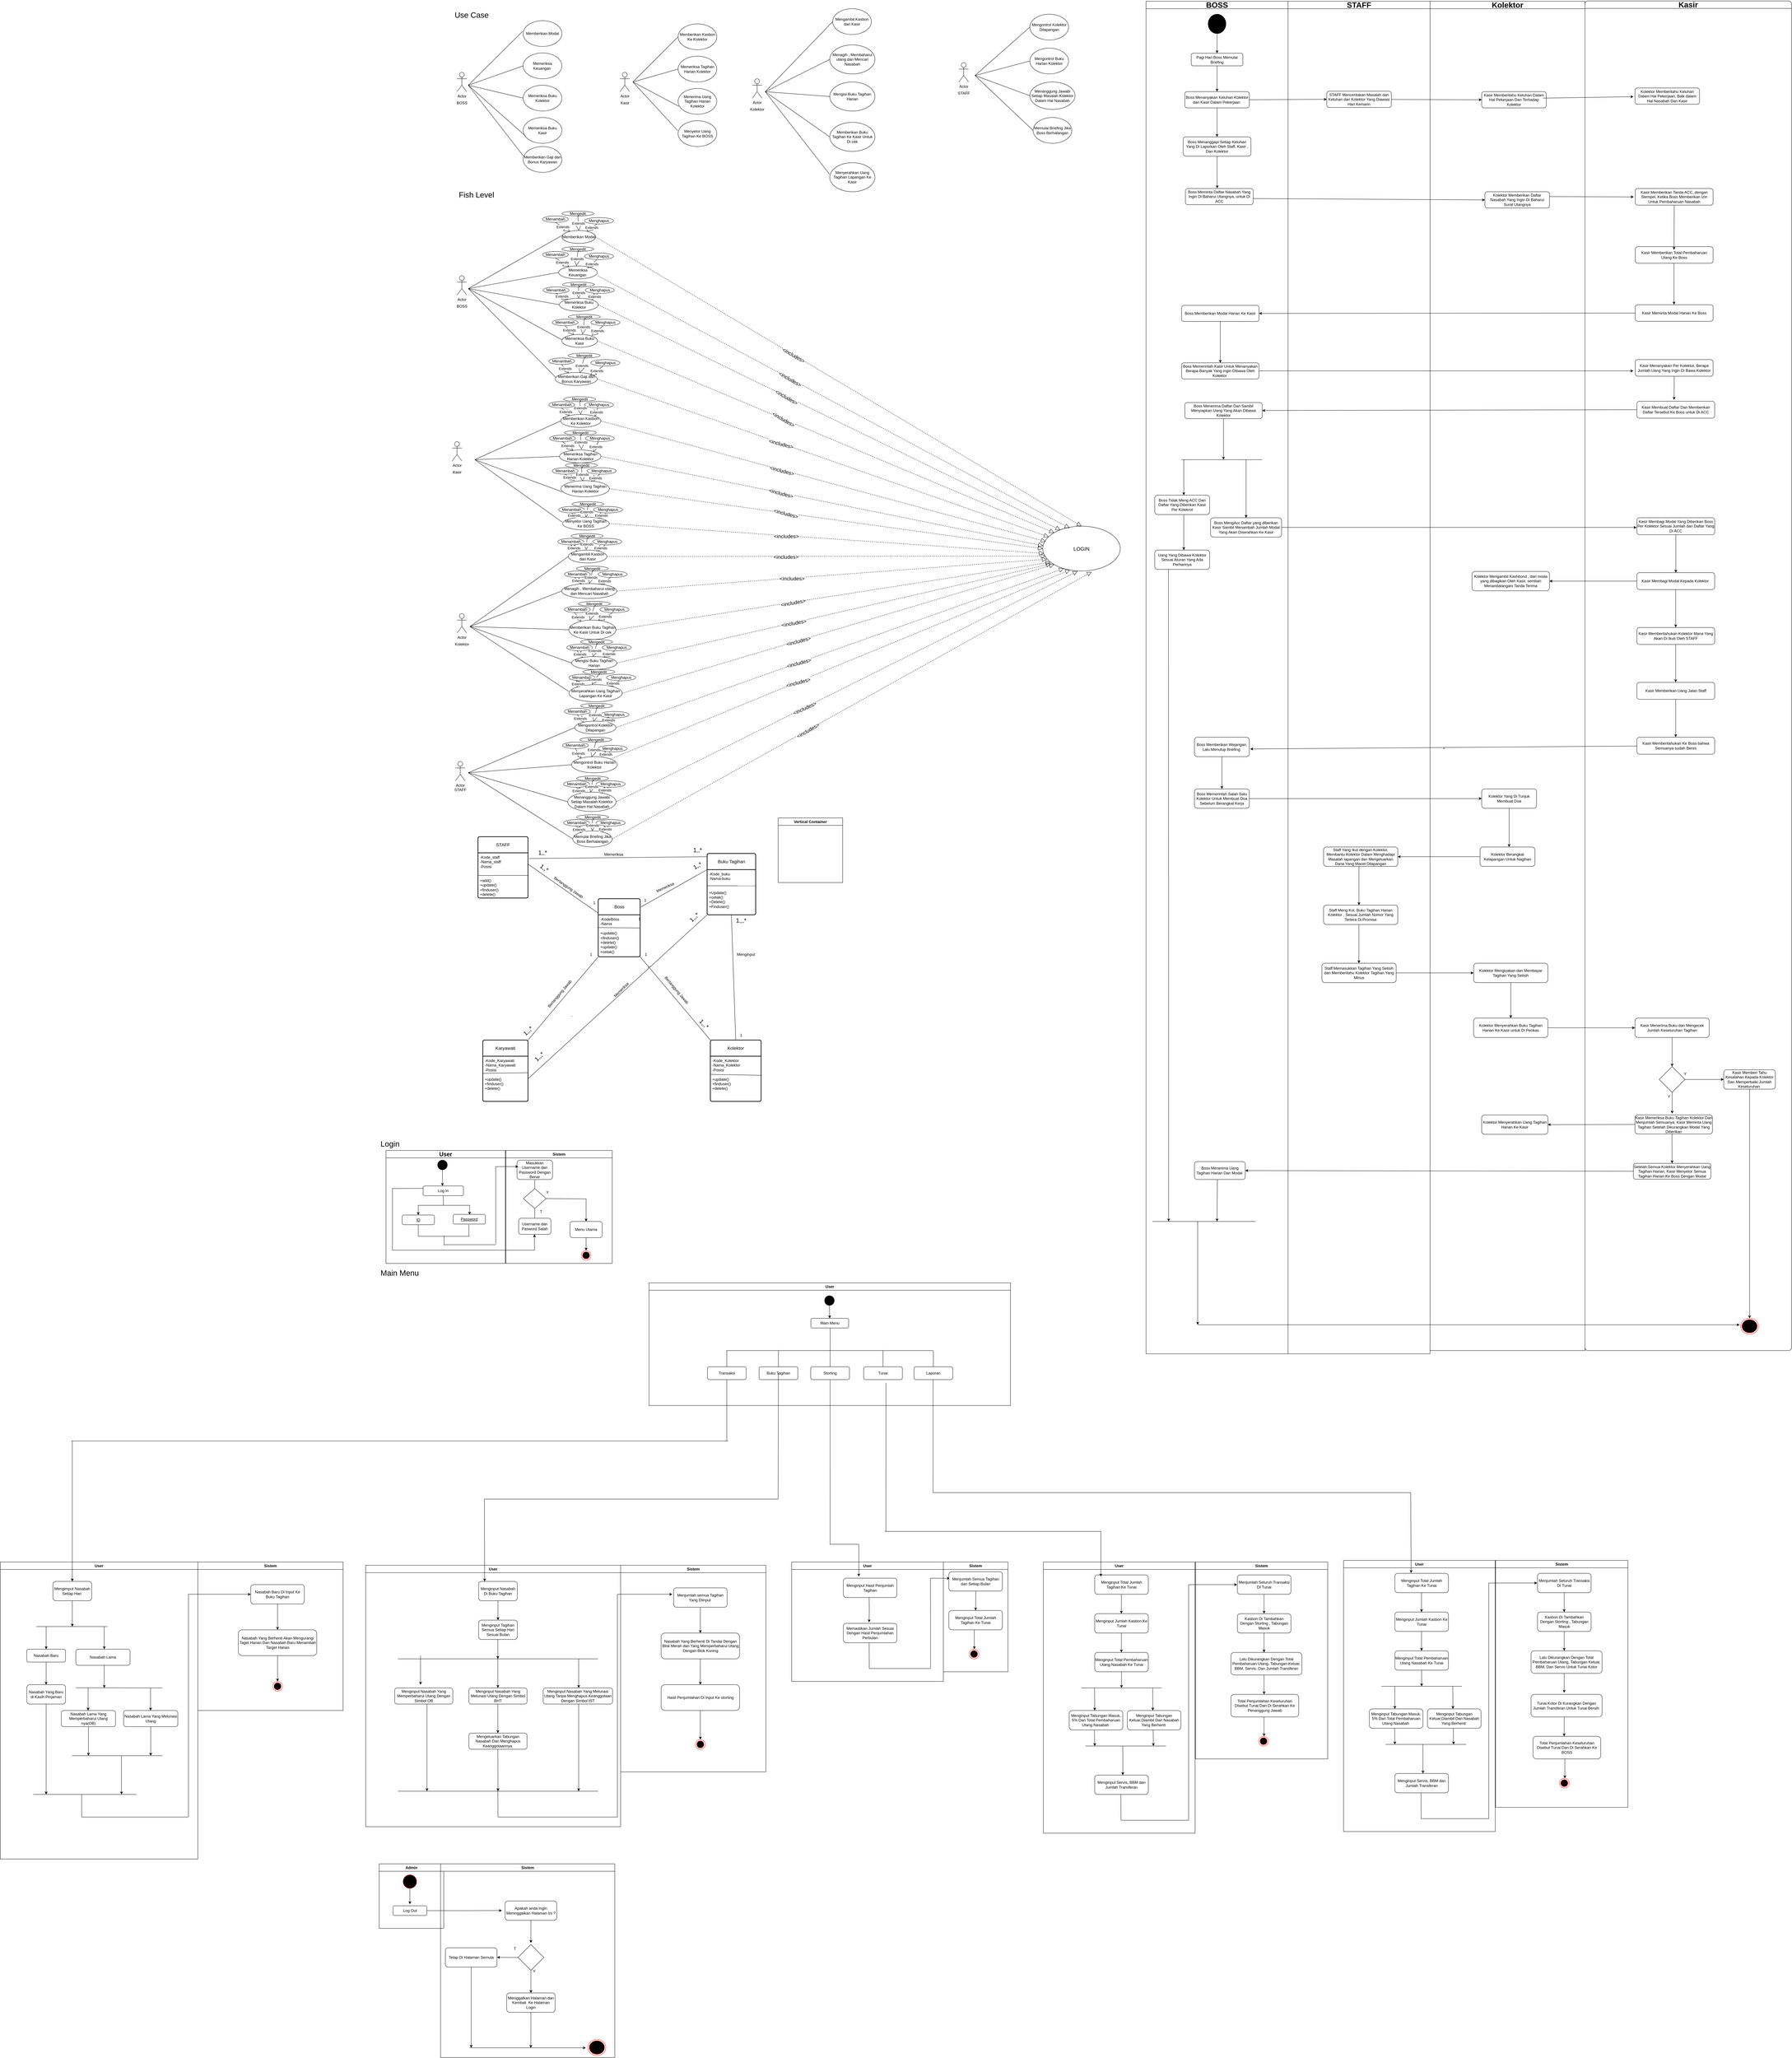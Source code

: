 <mxfile version="21.2.7" type="github">
  <diagram name="Page-1" id="ubmwu6Pek4q7jAlciyD4">
    <mxGraphModel dx="17030" dy="6420" grid="1" gridSize="10" guides="1" tooltips="1" connect="1" arrows="1" fold="1" page="1" pageScale="1" pageWidth="850" pageHeight="1100" math="0" shadow="0">
      <root>
        <mxCell id="0" />
        <mxCell id="1" parent="0" />
        <mxCell id="V_F24EzPlMZrGyo3fj2X-1" value="Actor" style="shape=umlActor;verticalLabelPosition=bottom;verticalAlign=top;html=1;outlineConnect=0;" parent="1" vertex="1">
          <mxGeometry x="-675" y="240" width="30" height="60" as="geometry" />
        </mxCell>
        <mxCell id="V_F24EzPlMZrGyo3fj2X-2" value="BOSS" style="text;html=1;align=center;verticalAlign=middle;resizable=0;points=[];autosize=1;strokeColor=none;fillColor=none;" parent="1" vertex="1">
          <mxGeometry x="-690" y="320" width="60" height="30" as="geometry" />
        </mxCell>
        <mxCell id="V_F24EzPlMZrGyo3fj2X-3" value="Memberikan Modal" style="ellipse;whiteSpace=wrap;html=1;" parent="1" vertex="1">
          <mxGeometry x="-470" y="80" width="120" height="80" as="geometry" />
        </mxCell>
        <mxCell id="V_F24EzPlMZrGyo3fj2X-4" value="Memeriksa Keuangan&amp;nbsp;" style="ellipse;whiteSpace=wrap;html=1;" parent="1" vertex="1">
          <mxGeometry x="-470" y="180" width="120" height="80" as="geometry" />
        </mxCell>
        <mxCell id="V_F24EzPlMZrGyo3fj2X-5" value="Memeriksa Buku Kolektor" style="ellipse;whiteSpace=wrap;html=1;" parent="1" vertex="1">
          <mxGeometry x="-470" y="280" width="120" height="80" as="geometry" />
        </mxCell>
        <mxCell id="V_F24EzPlMZrGyo3fj2X-6" value="Memeriksa Buku Kasir" style="ellipse;whiteSpace=wrap;html=1;" parent="1" vertex="1">
          <mxGeometry x="-470" y="380" width="120" height="80" as="geometry" />
        </mxCell>
        <mxCell id="V_F24EzPlMZrGyo3fj2X-7" value="Memberikan Gaji dan Bonus Karyawan" style="ellipse;whiteSpace=wrap;html=1;" parent="1" vertex="1">
          <mxGeometry x="-470" y="470" width="120" height="80" as="geometry" />
        </mxCell>
        <mxCell id="V_F24EzPlMZrGyo3fj2X-8" value="" style="endArrow=none;html=1;rounded=0;exitX=-0.011;exitY=0.408;exitDx=0;exitDy=0;exitPerimeter=0;" parent="1" source="V_F24EzPlMZrGyo3fj2X-3" edge="1">
          <mxGeometry width="50" height="50" relative="1" as="geometry">
            <mxPoint x="-441" y="380" as="sourcePoint" />
            <mxPoint x="-640" y="280" as="targetPoint" />
          </mxGeometry>
        </mxCell>
        <mxCell id="V_F24EzPlMZrGyo3fj2X-9" value="" style="endArrow=none;html=1;rounded=0;exitX=0;exitY=0.5;exitDx=0;exitDy=0;" parent="1" source="V_F24EzPlMZrGyo3fj2X-4" edge="1">
          <mxGeometry width="50" height="50" relative="1" as="geometry">
            <mxPoint x="-461" y="123" as="sourcePoint" />
            <mxPoint x="-640" y="280" as="targetPoint" />
          </mxGeometry>
        </mxCell>
        <mxCell id="V_F24EzPlMZrGyo3fj2X-10" value="" style="endArrow=none;html=1;rounded=0;exitX=0;exitY=0.5;exitDx=0;exitDy=0;" parent="1" source="V_F24EzPlMZrGyo3fj2X-5" edge="1">
          <mxGeometry width="50" height="50" relative="1" as="geometry">
            <mxPoint x="-460" y="230" as="sourcePoint" />
            <mxPoint x="-640" y="280" as="targetPoint" />
          </mxGeometry>
        </mxCell>
        <mxCell id="V_F24EzPlMZrGyo3fj2X-11" value="" style="endArrow=none;html=1;rounded=0;exitX=0.063;exitY=0.72;exitDx=0;exitDy=0;exitPerimeter=0;" parent="1" source="V_F24EzPlMZrGyo3fj2X-6" edge="1">
          <mxGeometry width="50" height="50" relative="1" as="geometry">
            <mxPoint x="-460" y="330" as="sourcePoint" />
            <mxPoint x="-640" y="280" as="targetPoint" />
          </mxGeometry>
        </mxCell>
        <mxCell id="V_F24EzPlMZrGyo3fj2X-12" value="" style="endArrow=none;html=1;rounded=0;exitX=0.011;exitY=0.376;exitDx=0;exitDy=0;exitPerimeter=0;" parent="1" source="V_F24EzPlMZrGyo3fj2X-7" edge="1">
          <mxGeometry width="50" height="50" relative="1" as="geometry">
            <mxPoint x="-465" y="432" as="sourcePoint" />
            <mxPoint x="-640" y="280" as="targetPoint" />
          </mxGeometry>
        </mxCell>
        <mxCell id="V_F24EzPlMZrGyo3fj2X-13" value="Actor" style="shape=umlActor;verticalLabelPosition=bottom;verticalAlign=top;html=1;outlineConnect=0;" parent="1" vertex="1">
          <mxGeometry x="-170" y="240" width="30" height="60" as="geometry" />
        </mxCell>
        <mxCell id="V_F24EzPlMZrGyo3fj2X-14" value="Kasir" style="text;html=1;align=center;verticalAlign=middle;resizable=0;points=[];autosize=1;strokeColor=none;fillColor=none;" parent="1" vertex="1">
          <mxGeometry x="-180" y="320" width="50" height="30" as="geometry" />
        </mxCell>
        <mxCell id="V_F24EzPlMZrGyo3fj2X-15" value="Memberikan Kasbon Ke Kolektor" style="ellipse;whiteSpace=wrap;html=1;" parent="1" vertex="1">
          <mxGeometry x="10" y="90" width="120" height="80" as="geometry" />
        </mxCell>
        <mxCell id="V_F24EzPlMZrGyo3fj2X-16" value="Memeriksa Tagihan Harian Kolektor" style="ellipse;whiteSpace=wrap;html=1;" parent="1" vertex="1">
          <mxGeometry x="10" y="190" width="120" height="80" as="geometry" />
        </mxCell>
        <mxCell id="V_F24EzPlMZrGyo3fj2X-17" value="Menerima Uang Tagihan Harian Kolektor" style="ellipse;whiteSpace=wrap;html=1;" parent="1" vertex="1">
          <mxGeometry x="10" y="290" width="120" height="80" as="geometry" />
        </mxCell>
        <mxCell id="V_F24EzPlMZrGyo3fj2X-18" value="Menyetor Uang Tagihan Ke BOSS" style="ellipse;whiteSpace=wrap;html=1;" parent="1" vertex="1">
          <mxGeometry x="10" y="390" width="120" height="80" as="geometry" />
        </mxCell>
        <mxCell id="V_F24EzPlMZrGyo3fj2X-19" value="" style="endArrow=none;html=1;rounded=0;exitX=0;exitY=0.5;exitDx=0;exitDy=0;" parent="1" source="V_F24EzPlMZrGyo3fj2X-15" edge="1">
          <mxGeometry width="50" height="50" relative="1" as="geometry">
            <mxPoint x="-431" y="133" as="sourcePoint" />
            <mxPoint x="-130" y="270" as="targetPoint" />
          </mxGeometry>
        </mxCell>
        <mxCell id="V_F24EzPlMZrGyo3fj2X-20" value="" style="endArrow=none;html=1;rounded=0;exitX=0;exitY=0.5;exitDx=0;exitDy=0;" parent="1" source="V_F24EzPlMZrGyo3fj2X-16" edge="1">
          <mxGeometry width="50" height="50" relative="1" as="geometry">
            <mxPoint x="20" y="140" as="sourcePoint" />
            <mxPoint x="-130" y="270" as="targetPoint" />
          </mxGeometry>
        </mxCell>
        <mxCell id="V_F24EzPlMZrGyo3fj2X-21" value="" style="endArrow=none;html=1;rounded=0;exitX=0.026;exitY=0.695;exitDx=0;exitDy=0;exitPerimeter=0;" parent="1" source="V_F24EzPlMZrGyo3fj2X-17" edge="1">
          <mxGeometry width="50" height="50" relative="1" as="geometry">
            <mxPoint x="20" y="240" as="sourcePoint" />
            <mxPoint x="-130" y="270" as="targetPoint" />
          </mxGeometry>
        </mxCell>
        <mxCell id="V_F24EzPlMZrGyo3fj2X-22" value="" style="endArrow=none;html=1;rounded=0;exitX=-0.011;exitY=0.382;exitDx=0;exitDy=0;exitPerimeter=0;" parent="1" source="V_F24EzPlMZrGyo3fj2X-18" edge="1">
          <mxGeometry width="50" height="50" relative="1" as="geometry">
            <mxPoint x="23" y="356" as="sourcePoint" />
            <mxPoint x="-130" y="270" as="targetPoint" />
          </mxGeometry>
        </mxCell>
        <mxCell id="V_F24EzPlMZrGyo3fj2X-23" value="Actor" style="shape=umlActor;verticalLabelPosition=bottom;verticalAlign=top;html=1;outlineConnect=0;" parent="1" vertex="1">
          <mxGeometry x="240" y="260" width="30" height="60" as="geometry" />
        </mxCell>
        <mxCell id="V_F24EzPlMZrGyo3fj2X-24" value="Kolektor" style="text;html=1;align=center;verticalAlign=middle;resizable=0;points=[];autosize=1;strokeColor=none;fillColor=none;" parent="1" vertex="1">
          <mxGeometry x="220" y="340" width="70" height="30" as="geometry" />
        </mxCell>
        <mxCell id="V_F24EzPlMZrGyo3fj2X-25" value="Mengambil Kasbon dari Kasir" style="ellipse;whiteSpace=wrap;html=1;" parent="1" vertex="1">
          <mxGeometry x="489" y="43" width="120" height="80" as="geometry" />
        </mxCell>
        <mxCell id="V_F24EzPlMZrGyo3fj2X-26" value="Menagih , Membaharui utang dan Mencari Nasabah" style="ellipse;whiteSpace=wrap;html=1;" parent="1" vertex="1">
          <mxGeometry x="480" y="155" width="140" height="90" as="geometry" />
        </mxCell>
        <mxCell id="V_F24EzPlMZrGyo3fj2X-27" value="Mengisi Buku Tagihan Harian" style="ellipse;whiteSpace=wrap;html=1;" parent="1" vertex="1">
          <mxGeometry x="480" y="270" width="140" height="90" as="geometry" />
        </mxCell>
        <mxCell id="V_F24EzPlMZrGyo3fj2X-28" value="Memberikan Buku Tagihan Ke Kasir Untuk Di cek" style="ellipse;whiteSpace=wrap;html=1;" parent="1" vertex="1">
          <mxGeometry x="480" y="395" width="140" height="90" as="geometry" />
        </mxCell>
        <mxCell id="V_F24EzPlMZrGyo3fj2X-29" value="Menyerahkan Uang Tagihan Lapangan Ke Kasir" style="ellipse;whiteSpace=wrap;html=1;" parent="1" vertex="1">
          <mxGeometry x="480" y="520" width="140" height="90" as="geometry" />
        </mxCell>
        <mxCell id="V_F24EzPlMZrGyo3fj2X-30" value="" style="endArrow=none;html=1;rounded=0;entryX=0;entryY=0.5;entryDx=0;entryDy=0;" parent="1" target="V_F24EzPlMZrGyo3fj2X-25" edge="1">
          <mxGeometry width="50" height="50" relative="1" as="geometry">
            <mxPoint x="280" y="300" as="sourcePoint" />
            <mxPoint x="620" y="290" as="targetPoint" />
          </mxGeometry>
        </mxCell>
        <mxCell id="V_F24EzPlMZrGyo3fj2X-31" value="" style="endArrow=none;html=1;rounded=0;entryX=0;entryY=0.5;entryDx=0;entryDy=0;" parent="1" target="V_F24EzPlMZrGyo3fj2X-26" edge="1">
          <mxGeometry width="50" height="50" relative="1" as="geometry">
            <mxPoint x="280" y="300" as="sourcePoint" />
            <mxPoint x="490" y="90" as="targetPoint" />
          </mxGeometry>
        </mxCell>
        <mxCell id="V_F24EzPlMZrGyo3fj2X-32" value="" style="endArrow=none;html=1;rounded=0;entryX=0;entryY=0.5;entryDx=0;entryDy=0;" parent="1" target="V_F24EzPlMZrGyo3fj2X-27" edge="1">
          <mxGeometry width="50" height="50" relative="1" as="geometry">
            <mxPoint x="280" y="300" as="sourcePoint" />
            <mxPoint x="490" y="210" as="targetPoint" />
          </mxGeometry>
        </mxCell>
        <mxCell id="V_F24EzPlMZrGyo3fj2X-33" value="" style="endArrow=none;html=1;rounded=0;entryX=0;entryY=0.5;entryDx=0;entryDy=0;" parent="1" target="V_F24EzPlMZrGyo3fj2X-28" edge="1">
          <mxGeometry width="50" height="50" relative="1" as="geometry">
            <mxPoint x="280" y="300" as="sourcePoint" />
            <mxPoint x="490" y="325" as="targetPoint" />
          </mxGeometry>
        </mxCell>
        <mxCell id="V_F24EzPlMZrGyo3fj2X-34" value="" style="endArrow=none;html=1;rounded=0;entryX=-0.005;entryY=0.398;entryDx=0;entryDy=0;entryPerimeter=0;" parent="1" target="V_F24EzPlMZrGyo3fj2X-29" edge="1">
          <mxGeometry width="50" height="50" relative="1" as="geometry">
            <mxPoint x="280" y="300" as="sourcePoint" />
            <mxPoint x="490" y="450" as="targetPoint" />
          </mxGeometry>
        </mxCell>
        <mxCell id="V_F24EzPlMZrGyo3fj2X-35" value="&lt;font style=&quot;font-size: 24px;&quot;&gt;Use Case&lt;/font&gt;" style="text;html=1;align=center;verticalAlign=middle;resizable=0;points=[];autosize=1;strokeColor=none;fillColor=none;" parent="1" vertex="1">
          <mxGeometry x="-695" y="43" width="130" height="40" as="geometry" />
        </mxCell>
        <mxCell id="V_F24EzPlMZrGyo3fj2X-36" value="&lt;font style=&quot;font-size: 24px;&quot;&gt;Fish Level&lt;/font&gt;" style="text;html=1;align=center;verticalAlign=middle;resizable=0;points=[];autosize=1;strokeColor=none;fillColor=none;" parent="1" vertex="1">
          <mxGeometry x="-680" y="600" width="130" height="40" as="geometry" />
        </mxCell>
        <mxCell id="V_F24EzPlMZrGyo3fj2X-37" value="Actor" style="shape=umlActor;verticalLabelPosition=bottom;verticalAlign=top;html=1;outlineConnect=0;" parent="1" vertex="1">
          <mxGeometry x="-675" y="870" width="30" height="60" as="geometry" />
        </mxCell>
        <mxCell id="V_F24EzPlMZrGyo3fj2X-38" value="BOSS" style="text;html=1;align=center;verticalAlign=middle;resizable=0;points=[];autosize=1;strokeColor=none;fillColor=none;" parent="1" vertex="1">
          <mxGeometry x="-690" y="950" width="60" height="30" as="geometry" />
        </mxCell>
        <mxCell id="V_F24EzPlMZrGyo3fj2X-39" value="Memeriksa Keuangan&amp;nbsp;" style="ellipse;whiteSpace=wrap;html=1;" parent="1" vertex="1">
          <mxGeometry x="-360" y="840" width="120" height="40" as="geometry" />
        </mxCell>
        <mxCell id="V_F24EzPlMZrGyo3fj2X-40" value="Memeriksa Buku Kolektor" style="ellipse;whiteSpace=wrap;html=1;" parent="1" vertex="1">
          <mxGeometry x="-357.5" y="940" width="120" height="40" as="geometry" />
        </mxCell>
        <mxCell id="V_F24EzPlMZrGyo3fj2X-41" value="Memeriksa Buku Kasir" style="ellipse;whiteSpace=wrap;html=1;" parent="1" vertex="1">
          <mxGeometry x="-350" y="1052" width="110" height="40" as="geometry" />
        </mxCell>
        <mxCell id="V_F24EzPlMZrGyo3fj2X-42" value="Memberikan Gaji dan Bonus Karyawan" style="ellipse;whiteSpace=wrap;html=1;" parent="1" vertex="1">
          <mxGeometry x="-370.5" y="1170" width="130" height="40" as="geometry" />
        </mxCell>
        <mxCell id="V_F24EzPlMZrGyo3fj2X-43" value="" style="endArrow=none;html=1;rounded=0;exitX=-0.011;exitY=0.408;exitDx=0;exitDy=0;exitPerimeter=0;" parent="1" source="V_F24EzPlMZrGyo3fj2X-48" edge="1">
          <mxGeometry width="50" height="50" relative="1" as="geometry">
            <mxPoint x="-441" y="1010" as="sourcePoint" />
            <mxPoint x="-640" y="910" as="targetPoint" />
          </mxGeometry>
        </mxCell>
        <mxCell id="V_F24EzPlMZrGyo3fj2X-44" value="" style="endArrow=none;html=1;rounded=0;exitX=0;exitY=0.5;exitDx=0;exitDy=0;" parent="1" source="V_F24EzPlMZrGyo3fj2X-39" edge="1">
          <mxGeometry width="50" height="50" relative="1" as="geometry">
            <mxPoint x="-461" y="753" as="sourcePoint" />
            <mxPoint x="-640" y="910" as="targetPoint" />
          </mxGeometry>
        </mxCell>
        <mxCell id="V_F24EzPlMZrGyo3fj2X-45" value="" style="endArrow=none;html=1;rounded=0;exitX=0;exitY=0.5;exitDx=0;exitDy=0;" parent="1" source="V_F24EzPlMZrGyo3fj2X-40" edge="1">
          <mxGeometry width="50" height="50" relative="1" as="geometry">
            <mxPoint x="-460" y="860" as="sourcePoint" />
            <mxPoint x="-640" y="910" as="targetPoint" />
          </mxGeometry>
        </mxCell>
        <mxCell id="V_F24EzPlMZrGyo3fj2X-46" value="" style="endArrow=none;html=1;rounded=0;exitX=-0.005;exitY=0.404;exitDx=0;exitDy=0;exitPerimeter=0;" parent="1" source="V_F24EzPlMZrGyo3fj2X-41" edge="1">
          <mxGeometry width="50" height="50" relative="1" as="geometry">
            <mxPoint x="-460" y="960" as="sourcePoint" />
            <mxPoint x="-640" y="910" as="targetPoint" />
          </mxGeometry>
        </mxCell>
        <mxCell id="V_F24EzPlMZrGyo3fj2X-47" value="" style="endArrow=none;html=1;rounded=0;exitX=0.011;exitY=0.376;exitDx=0;exitDy=0;exitPerimeter=0;" parent="1" source="V_F24EzPlMZrGyo3fj2X-42" edge="1">
          <mxGeometry width="50" height="50" relative="1" as="geometry">
            <mxPoint x="-465" y="1062" as="sourcePoint" />
            <mxPoint x="-640" y="910" as="targetPoint" />
          </mxGeometry>
        </mxCell>
        <mxCell id="V_F24EzPlMZrGyo3fj2X-48" value="Memberikan Modal" style="ellipse;whiteSpace=wrap;html=1;" parent="1" vertex="1">
          <mxGeometry x="-350" y="730" width="104.5" height="40" as="geometry" />
        </mxCell>
        <mxCell id="V_F24EzPlMZrGyo3fj2X-49" value="Extends" style="endArrow=block;endSize=16;endFill=0;html=1;rounded=0;exitX=0.5;exitY=1;exitDx=0;exitDy=0;" parent="1" source="V_F24EzPlMZrGyo3fj2X-52" target="V_F24EzPlMZrGyo3fj2X-48" edge="1">
          <mxGeometry width="160" relative="1" as="geometry">
            <mxPoint x="118" y="1180" as="sourcePoint" />
            <mxPoint x="-348" y="734" as="targetPoint" />
          </mxGeometry>
        </mxCell>
        <mxCell id="V_F24EzPlMZrGyo3fj2X-50" value="Mengedit" style="ellipse;whiteSpace=wrap;html=1;" parent="1" vertex="1">
          <mxGeometry x="-350" y="670" width="99" height="15" as="geometry" />
        </mxCell>
        <mxCell id="V_F24EzPlMZrGyo3fj2X-51" value="Menghapus" style="ellipse;whiteSpace=wrap;html=1;" parent="1" vertex="1">
          <mxGeometry x="-280" y="690" width="90" height="20" as="geometry" />
        </mxCell>
        <mxCell id="V_F24EzPlMZrGyo3fj2X-52" value="Menambah" style="ellipse;whiteSpace=wrap;html=1;" parent="1" vertex="1">
          <mxGeometry x="-410" y="685" width="80" height="20" as="geometry" />
        </mxCell>
        <mxCell id="V_F24EzPlMZrGyo3fj2X-53" value="Extends" style="endArrow=block;endSize=16;endFill=0;html=1;rounded=0;exitX=0.5;exitY=1;exitDx=0;exitDy=0;entryX=0.5;entryY=0;entryDx=0;entryDy=0;" parent="1" source="V_F24EzPlMZrGyo3fj2X-50" target="V_F24EzPlMZrGyo3fj2X-48" edge="1">
          <mxGeometry x="0.015" width="160" relative="1" as="geometry">
            <mxPoint x="-270" y="625" as="sourcePoint" />
            <mxPoint x="-295.25" y="729" as="targetPoint" />
            <mxPoint as="offset" />
          </mxGeometry>
        </mxCell>
        <mxCell id="V_F24EzPlMZrGyo3fj2X-54" value="Extends" style="endArrow=block;endSize=16;endFill=0;html=1;rounded=0;exitX=0.42;exitY=1.022;exitDx=0;exitDy=0;exitPerimeter=0;" parent="1" source="V_F24EzPlMZrGyo3fj2X-51" target="V_F24EzPlMZrGyo3fj2X-48" edge="1">
          <mxGeometry width="160" relative="1" as="geometry">
            <mxPoint x="-215.0" y="705" as="sourcePoint" />
            <mxPoint x="-246.25" y="731" as="targetPoint" />
          </mxGeometry>
        </mxCell>
        <mxCell id="F44c-kOGHu8RSJYAFivu-8" value="Extends" style="endArrow=block;endSize=16;endFill=0;html=1;rounded=0;exitX=0.5;exitY=1;exitDx=0;exitDy=0;" parent="1" target="V_F24EzPlMZrGyo3fj2X-39" edge="1">
          <mxGeometry width="160" relative="1" as="geometry">
            <mxPoint x="-370" y="815" as="sourcePoint" />
            <mxPoint x="-338" y="847" as="targetPoint" />
          </mxGeometry>
        </mxCell>
        <mxCell id="F44c-kOGHu8RSJYAFivu-9" value="Mengedit" style="ellipse;whiteSpace=wrap;html=1;" parent="1" vertex="1">
          <mxGeometry x="-350" y="780" width="99" height="15" as="geometry" />
        </mxCell>
        <mxCell id="F44c-kOGHu8RSJYAFivu-10" value="Menghapus" style="ellipse;whiteSpace=wrap;html=1;" parent="1" vertex="1">
          <mxGeometry x="-280" y="800" width="90" height="20" as="geometry" />
        </mxCell>
        <mxCell id="F44c-kOGHu8RSJYAFivu-11" value="Menambah" style="ellipse;whiteSpace=wrap;html=1;" parent="1" vertex="1">
          <mxGeometry x="-410" y="795" width="80" height="20" as="geometry" />
        </mxCell>
        <mxCell id="F44c-kOGHu8RSJYAFivu-12" value="Extends" style="endArrow=block;endSize=16;endFill=0;html=1;rounded=0;exitX=0.5;exitY=1;exitDx=0;exitDy=0;entryX=0.5;entryY=0;entryDx=0;entryDy=0;" parent="1" source="F44c-kOGHu8RSJYAFivu-9" edge="1">
          <mxGeometry x="0.015" width="160" relative="1" as="geometry">
            <mxPoint x="-270" y="735" as="sourcePoint" />
            <mxPoint x="-305" y="840" as="targetPoint" />
            <mxPoint as="offset" />
          </mxGeometry>
        </mxCell>
        <mxCell id="F44c-kOGHu8RSJYAFivu-13" value="Extends" style="endArrow=block;endSize=16;endFill=0;html=1;rounded=0;exitX=0.42;exitY=1.022;exitDx=0;exitDy=0;exitPerimeter=0;" parent="1" source="F44c-kOGHu8RSJYAFivu-10" edge="1">
          <mxGeometry width="160" relative="1" as="geometry">
            <mxPoint x="-215.0" y="815" as="sourcePoint" />
            <mxPoint x="-271" y="847" as="targetPoint" />
          </mxGeometry>
        </mxCell>
        <mxCell id="F44c-kOGHu8RSJYAFivu-16" value="Extends" style="endArrow=block;endSize=16;endFill=0;html=1;rounded=0;exitX=0.5;exitY=1;exitDx=0;exitDy=0;" parent="1" source="F44c-kOGHu8RSJYAFivu-19" target="V_F24EzPlMZrGyo3fj2X-40" edge="1">
          <mxGeometry width="160" relative="1" as="geometry">
            <mxPoint x="120" y="1400" as="sourcePoint" />
            <mxPoint x="-347.5" y="960" as="targetPoint" />
          </mxGeometry>
        </mxCell>
        <mxCell id="F44c-kOGHu8RSJYAFivu-17" value="Mengedit" style="ellipse;whiteSpace=wrap;html=1;" parent="1" vertex="1">
          <mxGeometry x="-348" y="890" width="99" height="15" as="geometry" />
        </mxCell>
        <mxCell id="F44c-kOGHu8RSJYAFivu-18" value="Menghapus" style="ellipse;whiteSpace=wrap;html=1;" parent="1" vertex="1">
          <mxGeometry x="-277.5" y="905" width="90" height="20" as="geometry" />
        </mxCell>
        <mxCell id="F44c-kOGHu8RSJYAFivu-19" value="Menambah" style="ellipse;whiteSpace=wrap;html=1;" parent="1" vertex="1">
          <mxGeometry x="-408" y="905" width="80" height="20" as="geometry" />
        </mxCell>
        <mxCell id="F44c-kOGHu8RSJYAFivu-20" value="Extends" style="endArrow=block;endSize=16;endFill=0;html=1;rounded=0;exitX=0.5;exitY=1;exitDx=0;exitDy=0;" parent="1" source="F44c-kOGHu8RSJYAFivu-17" target="V_F24EzPlMZrGyo3fj2X-40" edge="1">
          <mxGeometry x="0.015" width="160" relative="1" as="geometry">
            <mxPoint x="-268" y="845" as="sourcePoint" />
            <mxPoint x="-303" y="950" as="targetPoint" />
            <mxPoint as="offset" />
          </mxGeometry>
        </mxCell>
        <mxCell id="F44c-kOGHu8RSJYAFivu-21" value="Extends" style="endArrow=block;endSize=16;endFill=0;html=1;rounded=0;exitX=0.42;exitY=1.022;exitDx=0;exitDy=0;exitPerimeter=0;entryX=0.834;entryY=0.115;entryDx=0;entryDy=0;entryPerimeter=0;" parent="1" source="F44c-kOGHu8RSJYAFivu-18" target="V_F24EzPlMZrGyo3fj2X-40" edge="1">
          <mxGeometry width="160" relative="1" as="geometry">
            <mxPoint x="-213.0" y="925" as="sourcePoint" />
            <mxPoint x="-269" y="957" as="targetPoint" />
          </mxGeometry>
        </mxCell>
        <mxCell id="F44c-kOGHu8RSJYAFivu-22" value="Extends" style="endArrow=block;endSize=16;endFill=0;html=1;rounded=0;exitX=0.5;exitY=1;exitDx=0;exitDy=0;" parent="1" source="F44c-kOGHu8RSJYAFivu-25" target="V_F24EzPlMZrGyo3fj2X-41" edge="1">
          <mxGeometry width="160" relative="1" as="geometry">
            <mxPoint x="138" y="1495" as="sourcePoint" />
            <mxPoint x="-318" y="1052" as="targetPoint" />
          </mxGeometry>
        </mxCell>
        <mxCell id="F44c-kOGHu8RSJYAFivu-23" value="Mengedit" style="ellipse;whiteSpace=wrap;html=1;" parent="1" vertex="1">
          <mxGeometry x="-330" y="990" width="99" height="15" as="geometry" />
        </mxCell>
        <mxCell id="F44c-kOGHu8RSJYAFivu-24" value="Menghapus" style="ellipse;whiteSpace=wrap;html=1;" parent="1" vertex="1">
          <mxGeometry x="-260" y="1005" width="90" height="20" as="geometry" />
        </mxCell>
        <mxCell id="F44c-kOGHu8RSJYAFivu-25" value="Menambah" style="ellipse;whiteSpace=wrap;html=1;" parent="1" vertex="1">
          <mxGeometry x="-380" y="1005" width="80" height="20" as="geometry" />
        </mxCell>
        <mxCell id="F44c-kOGHu8RSJYAFivu-26" value="Extends" style="endArrow=block;endSize=16;endFill=0;html=1;rounded=0;exitX=0.5;exitY=1;exitDx=0;exitDy=0;entryX=0.585;entryY=-0.012;entryDx=0;entryDy=0;entryPerimeter=0;" parent="1" source="F44c-kOGHu8RSJYAFivu-23" target="V_F24EzPlMZrGyo3fj2X-41" edge="1">
          <mxGeometry x="0.015" width="160" relative="1" as="geometry">
            <mxPoint x="-250" y="940" as="sourcePoint" />
            <mxPoint x="-285" y="1045" as="targetPoint" />
            <mxPoint as="offset" />
          </mxGeometry>
        </mxCell>
        <mxCell id="F44c-kOGHu8RSJYAFivu-27" value="Extends" style="endArrow=block;endSize=16;endFill=0;html=1;rounded=0;exitX=0.42;exitY=1.022;exitDx=0;exitDy=0;exitPerimeter=0;entryX=0.84;entryY=0.095;entryDx=0;entryDy=0;entryPerimeter=0;" parent="1" source="F44c-kOGHu8RSJYAFivu-24" target="V_F24EzPlMZrGyo3fj2X-41" edge="1">
          <mxGeometry width="160" relative="1" as="geometry">
            <mxPoint x="-195.0" y="1020" as="sourcePoint" />
            <mxPoint x="-251" y="1052" as="targetPoint" />
          </mxGeometry>
        </mxCell>
        <mxCell id="F44c-kOGHu8RSJYAFivu-28" value="Extends" style="endArrow=block;endSize=16;endFill=0;html=1;rounded=0;exitX=0.5;exitY=1;exitDx=0;exitDy=0;entryX=0.317;entryY=0.05;entryDx=0;entryDy=0;entryPerimeter=0;" parent="1" source="F44c-kOGHu8RSJYAFivu-31" target="V_F24EzPlMZrGyo3fj2X-42" edge="1">
          <mxGeometry width="160" relative="1" as="geometry">
            <mxPoint x="137.5" y="1620" as="sourcePoint" />
            <mxPoint x="-318.5" y="1177" as="targetPoint" />
          </mxGeometry>
        </mxCell>
        <mxCell id="F44c-kOGHu8RSJYAFivu-29" value="Mengedit" style="ellipse;whiteSpace=wrap;html=1;" parent="1" vertex="1">
          <mxGeometry x="-330.5" y="1110" width="99" height="15" as="geometry" />
        </mxCell>
        <mxCell id="F44c-kOGHu8RSJYAFivu-30" value="Menghapus" style="ellipse;whiteSpace=wrap;html=1;" parent="1" vertex="1">
          <mxGeometry x="-260.5" y="1130" width="90" height="20" as="geometry" />
        </mxCell>
        <mxCell id="F44c-kOGHu8RSJYAFivu-31" value="Menambah" style="ellipse;whiteSpace=wrap;html=1;" parent="1" vertex="1">
          <mxGeometry x="-390.5" y="1125" width="80" height="20" as="geometry" />
        </mxCell>
        <mxCell id="F44c-kOGHu8RSJYAFivu-32" value="Extends" style="endArrow=block;endSize=16;endFill=0;html=1;rounded=0;exitX=0.5;exitY=1;exitDx=0;exitDy=0;entryX=0.585;entryY=0.041;entryDx=0;entryDy=0;entryPerimeter=0;" parent="1" source="F44c-kOGHu8RSJYAFivu-29" target="V_F24EzPlMZrGyo3fj2X-42" edge="1">
          <mxGeometry x="0.015" width="160" relative="1" as="geometry">
            <mxPoint x="-250.5" y="1065" as="sourcePoint" />
            <mxPoint x="-285.5" y="1170" as="targetPoint" />
            <mxPoint as="offset" />
          </mxGeometry>
        </mxCell>
        <mxCell id="F44c-kOGHu8RSJYAFivu-33" value="Extends" style="endArrow=block;endSize=16;endFill=0;html=1;rounded=0;exitX=0.42;exitY=1.022;exitDx=0;exitDy=0;exitPerimeter=0;entryX=0.833;entryY=0.25;entryDx=0;entryDy=0;entryPerimeter=0;" parent="1" source="F44c-kOGHu8RSJYAFivu-30" target="V_F24EzPlMZrGyo3fj2X-42" edge="1">
          <mxGeometry width="160" relative="1" as="geometry">
            <mxPoint x="-195.5" y="1145" as="sourcePoint" />
            <mxPoint x="-251.5" y="1177" as="targetPoint" />
          </mxGeometry>
        </mxCell>
        <mxCell id="F44c-kOGHu8RSJYAFivu-34" value="Actor" style="shape=umlActor;verticalLabelPosition=bottom;verticalAlign=top;html=1;outlineConnect=0;" parent="1" vertex="1">
          <mxGeometry x="-690" y="1384" width="30" height="60" as="geometry" />
        </mxCell>
        <mxCell id="F44c-kOGHu8RSJYAFivu-35" value="Kasir" style="text;html=1;align=center;verticalAlign=middle;resizable=0;points=[];autosize=1;strokeColor=none;fillColor=none;" parent="1" vertex="1">
          <mxGeometry x="-700" y="1464" width="50" height="30" as="geometry" />
        </mxCell>
        <mxCell id="F44c-kOGHu8RSJYAFivu-36" value="Memberikan Kasbon Ke Kolektor" style="ellipse;whiteSpace=wrap;html=1;" parent="1" vertex="1">
          <mxGeometry x="-353.75" y="1300" width="124.5" height="40" as="geometry" />
        </mxCell>
        <mxCell id="F44c-kOGHu8RSJYAFivu-37" value="Memeriksa Tagihan Harian Kolektor" style="ellipse;whiteSpace=wrap;html=1;" parent="1" vertex="1">
          <mxGeometry x="-357.5" y="1410" width="128.5" height="40" as="geometry" />
        </mxCell>
        <mxCell id="F44c-kOGHu8RSJYAFivu-38" value="Menerima Uang Tagihan Harian Kolektor" style="ellipse;whiteSpace=wrap;html=1;" parent="1" vertex="1">
          <mxGeometry x="-352.5" y="1505" width="149.5" height="50" as="geometry" />
        </mxCell>
        <mxCell id="F44c-kOGHu8RSJYAFivu-39" value="Menyetor Uang Tagihan Ke BOSS" style="ellipse;whiteSpace=wrap;html=1;" parent="1" vertex="1">
          <mxGeometry x="-347.75" y="1618" width="144.25" height="40" as="geometry" />
        </mxCell>
        <mxCell id="F44c-kOGHu8RSJYAFivu-40" value="" style="endArrow=none;html=1;rounded=0;exitX=0;exitY=0.5;exitDx=0;exitDy=0;" parent="1" source="F44c-kOGHu8RSJYAFivu-36" edge="1">
          <mxGeometry width="50" height="50" relative="1" as="geometry">
            <mxPoint x="-831" y="1293" as="sourcePoint" />
            <mxPoint x="-620" y="1440" as="targetPoint" />
          </mxGeometry>
        </mxCell>
        <mxCell id="F44c-kOGHu8RSJYAFivu-41" value="" style="endArrow=none;html=1;rounded=0;exitX=0;exitY=0.5;exitDx=0;exitDy=0;" parent="1" source="F44c-kOGHu8RSJYAFivu-37" edge="1">
          <mxGeometry width="50" height="50" relative="1" as="geometry">
            <mxPoint x="-380" y="1300" as="sourcePoint" />
            <mxPoint x="-620" y="1440" as="targetPoint" />
          </mxGeometry>
        </mxCell>
        <mxCell id="F44c-kOGHu8RSJYAFivu-42" value="" style="endArrow=none;html=1;rounded=0;exitX=0.026;exitY=0.695;exitDx=0;exitDy=0;exitPerimeter=0;" parent="1" source="F44c-kOGHu8RSJYAFivu-38" edge="1">
          <mxGeometry width="50" height="50" relative="1" as="geometry">
            <mxPoint x="-380" y="1400" as="sourcePoint" />
            <mxPoint x="-620" y="1440" as="targetPoint" />
          </mxGeometry>
        </mxCell>
        <mxCell id="F44c-kOGHu8RSJYAFivu-43" value="" style="endArrow=none;html=1;rounded=0;exitX=-0.011;exitY=0.382;exitDx=0;exitDy=0;exitPerimeter=0;" parent="1" source="F44c-kOGHu8RSJYAFivu-39" edge="1">
          <mxGeometry width="50" height="50" relative="1" as="geometry">
            <mxPoint x="-377" y="1516" as="sourcePoint" />
            <mxPoint x="-620" y="1440" as="targetPoint" />
          </mxGeometry>
        </mxCell>
        <mxCell id="F44c-kOGHu8RSJYAFivu-44" value="Extends" style="endArrow=block;endSize=16;endFill=0;html=1;rounded=0;entryX=0.218;entryY=0.094;entryDx=0;entryDy=0;entryPerimeter=0;exitX=0.5;exitY=1;exitDx=0;exitDy=0;" parent="1" source="F44c-kOGHu8RSJYAFivu-47" target="F44c-kOGHu8RSJYAFivu-36" edge="1">
          <mxGeometry width="160" relative="1" as="geometry">
            <mxPoint x="-360" y="1280" as="sourcePoint" />
            <mxPoint x="-338.5" y="1300" as="targetPoint" />
          </mxGeometry>
        </mxCell>
        <mxCell id="F44c-kOGHu8RSJYAFivu-45" value="Mengedit" style="ellipse;whiteSpace=wrap;html=1;" parent="1" vertex="1">
          <mxGeometry x="-344.5" y="1245" width="99" height="15" as="geometry" />
        </mxCell>
        <mxCell id="F44c-kOGHu8RSJYAFivu-46" value="Menghapus" style="ellipse;whiteSpace=wrap;html=1;" parent="1" vertex="1">
          <mxGeometry x="-280" y="1260" width="90" height="20" as="geometry" />
        </mxCell>
        <mxCell id="F44c-kOGHu8RSJYAFivu-47" value="Menambah" style="ellipse;whiteSpace=wrap;html=1;" parent="1" vertex="1">
          <mxGeometry x="-390.5" y="1260" width="80" height="20" as="geometry" />
        </mxCell>
        <mxCell id="F44c-kOGHu8RSJYAFivu-48" value="Extends" style="endArrow=block;endSize=16;endFill=0;html=1;rounded=0;exitX=0.5;exitY=1;exitDx=0;exitDy=0;entryX=0.5;entryY=0;entryDx=0;entryDy=0;" parent="1" source="F44c-kOGHu8RSJYAFivu-45" target="F44c-kOGHu8RSJYAFivu-36" edge="1">
          <mxGeometry x="0.015" width="160" relative="1" as="geometry">
            <mxPoint x="-260" y="1193" as="sourcePoint" />
            <mxPoint x="-303.5" y="1300" as="targetPoint" />
            <mxPoint as="offset" />
          </mxGeometry>
        </mxCell>
        <mxCell id="F44c-kOGHu8RSJYAFivu-49" value="Extends" style="endArrow=block;endSize=16;endFill=0;html=1;rounded=0;entryX=1;entryY=0;entryDx=0;entryDy=0;exitX=0.452;exitY=0.968;exitDx=0;exitDy=0;exitPerimeter=0;" parent="1" source="F44c-kOGHu8RSJYAFivu-46" target="F44c-kOGHu8RSJYAFivu-36" edge="1">
          <mxGeometry x="0.015" width="160" relative="1" as="geometry">
            <mxPoint x="-230" y="1280" as="sourcePoint" />
            <mxPoint x="-254.5" y="1325" as="targetPoint" />
            <mxPoint as="offset" />
          </mxGeometry>
        </mxCell>
        <mxCell id="F44c-kOGHu8RSJYAFivu-51" value="Extends" style="endArrow=block;endSize=16;endFill=0;html=1;rounded=0;exitX=0.5;exitY=1;exitDx=0;exitDy=0;" parent="1" source="F44c-kOGHu8RSJYAFivu-54" target="F44c-kOGHu8RSJYAFivu-37" edge="1">
          <mxGeometry width="160" relative="1" as="geometry">
            <mxPoint x="-357.5" y="1384" as="sourcePoint" />
            <mxPoint x="-324.5" y="1408" as="targetPoint" />
          </mxGeometry>
        </mxCell>
        <mxCell id="F44c-kOGHu8RSJYAFivu-52" value="Mengedit" style="ellipse;whiteSpace=wrap;html=1;" parent="1" vertex="1">
          <mxGeometry x="-342" y="1349" width="99" height="15" as="geometry" />
        </mxCell>
        <mxCell id="F44c-kOGHu8RSJYAFivu-53" value="Menghapus" style="ellipse;whiteSpace=wrap;html=1;" parent="1" vertex="1">
          <mxGeometry x="-277.5" y="1364" width="90" height="20" as="geometry" />
        </mxCell>
        <mxCell id="F44c-kOGHu8RSJYAFivu-54" value="Menambah" style="ellipse;whiteSpace=wrap;html=1;" parent="1" vertex="1">
          <mxGeometry x="-388" y="1364" width="80" height="20" as="geometry" />
        </mxCell>
        <mxCell id="F44c-kOGHu8RSJYAFivu-55" value="Extends" style="endArrow=block;endSize=16;endFill=0;html=1;rounded=0;exitX=0.5;exitY=1;exitDx=0;exitDy=0;entryX=0.535;entryY=-0.043;entryDx=0;entryDy=0;entryPerimeter=0;" parent="1" source="F44c-kOGHu8RSJYAFivu-52" target="F44c-kOGHu8RSJYAFivu-37" edge="1">
          <mxGeometry x="0.015" width="160" relative="1" as="geometry">
            <mxPoint x="-257.5" y="1297" as="sourcePoint" />
            <mxPoint x="-288.5" y="1404" as="targetPoint" />
            <mxPoint as="offset" />
          </mxGeometry>
        </mxCell>
        <mxCell id="F44c-kOGHu8RSJYAFivu-56" value="Extends" style="endArrow=block;endSize=16;endFill=0;html=1;rounded=0;entryX=0.818;entryY=0.136;entryDx=0;entryDy=0;exitX=0.452;exitY=0.968;exitDx=0;exitDy=0;exitPerimeter=0;entryPerimeter=0;" parent="1" source="F44c-kOGHu8RSJYAFivu-53" target="F44c-kOGHu8RSJYAFivu-37" edge="1">
          <mxGeometry x="0.015" width="160" relative="1" as="geometry">
            <mxPoint x="-227.5" y="1384" as="sourcePoint" />
            <mxPoint x="-245.5" y="1410" as="targetPoint" />
            <mxPoint as="offset" />
          </mxGeometry>
        </mxCell>
        <mxCell id="F44c-kOGHu8RSJYAFivu-57" value="Extends" style="endArrow=block;endSize=16;endFill=0;html=1;rounded=0;exitX=0.5;exitY=1;exitDx=0;exitDy=0;entryX=0.279;entryY=0;entryDx=0;entryDy=0;entryPerimeter=0;" parent="1" source="F44c-kOGHu8RSJYAFivu-59" target="F44c-kOGHu8RSJYAFivu-38" edge="1">
          <mxGeometry width="160" relative="1" as="geometry">
            <mxPoint x="-353.25" y="1478" as="sourcePoint" />
            <mxPoint x="-310.75" y="1505" as="targetPoint" />
          </mxGeometry>
        </mxCell>
        <mxCell id="F44c-kOGHu8RSJYAFivu-58" value="Menghapus" style="ellipse;whiteSpace=wrap;html=1;" parent="1" vertex="1">
          <mxGeometry x="-272" y="1465" width="90" height="20" as="geometry" />
        </mxCell>
        <mxCell id="F44c-kOGHu8RSJYAFivu-59" value="Menambah" style="ellipse;whiteSpace=wrap;html=1;" parent="1" vertex="1">
          <mxGeometry x="-380" y="1465" width="80" height="20" as="geometry" />
        </mxCell>
        <mxCell id="F44c-kOGHu8RSJYAFivu-60" value="Extends" style="endArrow=block;endSize=16;endFill=0;html=1;rounded=0;exitX=0.5;exitY=1;exitDx=0;exitDy=0;entryX=0.449;entryY=0.04;entryDx=0;entryDy=0;entryPerimeter=0;" parent="1" source="F44c-kOGHu8RSJYAFivu-61" target="F44c-kOGHu8RSJYAFivu-38" edge="1">
          <mxGeometry x="0.015" width="160" relative="1" as="geometry">
            <mxPoint x="-287.75" y="1458" as="sourcePoint" />
            <mxPoint x="-284.75" y="1502" as="targetPoint" />
            <mxPoint as="offset" />
          </mxGeometry>
        </mxCell>
        <mxCell id="F44c-kOGHu8RSJYAFivu-64" value="Extends" style="endArrow=block;endSize=16;endFill=0;html=1;rounded=0;exitX=0.428;exitY=1.02;exitDx=0;exitDy=0;entryX=0.628;entryY=0.052;entryDx=0;entryDy=0;entryPerimeter=0;exitPerimeter=0;" parent="1" source="F44c-kOGHu8RSJYAFivu-58" target="F44c-kOGHu8RSJYAFivu-38" edge="1">
          <mxGeometry x="0.015" width="160" relative="1" as="geometry">
            <mxPoint x="-277.75" y="1468" as="sourcePoint" />
            <mxPoint x="-274.75" y="1512" as="targetPoint" />
            <mxPoint as="offset" />
          </mxGeometry>
        </mxCell>
        <mxCell id="F44c-kOGHu8RSJYAFivu-61" value="Mengedit" style="ellipse;whiteSpace=wrap;html=1;" parent="1" vertex="1">
          <mxGeometry x="-339" y="1450" width="99" height="15" as="geometry" />
        </mxCell>
        <mxCell id="F44c-kOGHu8RSJYAFivu-66" value="Extends" style="endArrow=block;endSize=16;endFill=0;html=1;rounded=0;exitX=0.5;exitY=1;exitDx=0;exitDy=0;entryX=0.297;entryY=0.059;entryDx=0;entryDy=0;entryPerimeter=0;" parent="1" source="F44c-kOGHu8RSJYAFivu-68" target="F44c-kOGHu8RSJYAFivu-39" edge="1">
          <mxGeometry width="160" relative="1" as="geometry">
            <mxPoint x="-333.25" y="1598" as="sourcePoint" />
            <mxPoint x="-291" y="1625" as="targetPoint" />
          </mxGeometry>
        </mxCell>
        <mxCell id="F44c-kOGHu8RSJYAFivu-67" value="Menghapus" style="ellipse;whiteSpace=wrap;html=1;" parent="1" vertex="1">
          <mxGeometry x="-252" y="1585" width="90" height="20" as="geometry" />
        </mxCell>
        <mxCell id="F44c-kOGHu8RSJYAFivu-68" value="Menambah" style="ellipse;whiteSpace=wrap;html=1;" parent="1" vertex="1">
          <mxGeometry x="-360" y="1585" width="80" height="20" as="geometry" />
        </mxCell>
        <mxCell id="F44c-kOGHu8RSJYAFivu-69" value="Extends" style="endArrow=block;endSize=16;endFill=0;html=1;rounded=0;exitX=0.5;exitY=1;exitDx=0;exitDy=0;entryX=0.5;entryY=0;entryDx=0;entryDy=0;" parent="1" source="F44c-kOGHu8RSJYAFivu-71" target="F44c-kOGHu8RSJYAFivu-39" edge="1">
          <mxGeometry x="0.015" width="160" relative="1" as="geometry">
            <mxPoint x="-267.75" y="1578" as="sourcePoint" />
            <mxPoint x="-265" y="1627" as="targetPoint" />
            <mxPoint as="offset" />
          </mxGeometry>
        </mxCell>
        <mxCell id="F44c-kOGHu8RSJYAFivu-70" value="Extends" style="endArrow=block;endSize=16;endFill=0;html=1;rounded=0;exitX=0.428;exitY=1.02;exitDx=0;exitDy=0;entryX=0.733;entryY=0.074;entryDx=0;entryDy=0;entryPerimeter=0;exitPerimeter=0;" parent="1" source="F44c-kOGHu8RSJYAFivu-67" target="F44c-kOGHu8RSJYAFivu-39" edge="1">
          <mxGeometry x="0.015" width="160" relative="1" as="geometry">
            <mxPoint x="-257.75" y="1588" as="sourcePoint" />
            <mxPoint x="-239" y="1628" as="targetPoint" />
            <mxPoint as="offset" />
          </mxGeometry>
        </mxCell>
        <mxCell id="F44c-kOGHu8RSJYAFivu-71" value="Mengedit" style="ellipse;whiteSpace=wrap;html=1;" parent="1" vertex="1">
          <mxGeometry x="-319" y="1570" width="99" height="15" as="geometry" />
        </mxCell>
        <mxCell id="F44c-kOGHu8RSJYAFivu-73" value="Actor" style="shape=umlActor;verticalLabelPosition=bottom;verticalAlign=top;html=1;outlineConnect=0;" parent="1" vertex="1">
          <mxGeometry x="-675" y="1917" width="30" height="60" as="geometry" />
        </mxCell>
        <mxCell id="F44c-kOGHu8RSJYAFivu-74" value="Kolektor" style="text;html=1;align=center;verticalAlign=middle;resizable=0;points=[];autosize=1;strokeColor=none;fillColor=none;" parent="1" vertex="1">
          <mxGeometry x="-695" y="1997" width="70" height="30" as="geometry" />
        </mxCell>
        <mxCell id="F44c-kOGHu8RSJYAFivu-75" value="Mengambil Kasbon dari Kasir" style="ellipse;whiteSpace=wrap;html=1;" parent="1" vertex="1">
          <mxGeometry x="-330" y="1720" width="119.5" height="40" as="geometry" />
        </mxCell>
        <mxCell id="F44c-kOGHu8RSJYAFivu-76" value="Menagih , Membaharui utang dan Mencari Nasabah" style="ellipse;whiteSpace=wrap;html=1;" parent="1" vertex="1">
          <mxGeometry x="-350.5" y="1824" width="170.5" height="46" as="geometry" />
        </mxCell>
        <mxCell id="F44c-kOGHu8RSJYAFivu-77" value="Mengisi Buku Tagihan Harian" style="ellipse;whiteSpace=wrap;html=1;" parent="1" vertex="1">
          <mxGeometry x="-319.75" y="2050" width="140" height="40" as="geometry" />
        </mxCell>
        <mxCell id="F44c-kOGHu8RSJYAFivu-78" value="Memberikan Buku Tagihan Ke Kasir Untuk Di cek" style="ellipse;whiteSpace=wrap;html=1;" parent="1" vertex="1">
          <mxGeometry x="-328.25" y="1937" width="145.75" height="60" as="geometry" />
        </mxCell>
        <mxCell id="F44c-kOGHu8RSJYAFivu-79" value="Menyerahkan Uang Tagihan Lapangan Ke Kasir" style="ellipse;whiteSpace=wrap;html=1;" parent="1" vertex="1">
          <mxGeometry x="-328" y="2137" width="165" height="53" as="geometry" />
        </mxCell>
        <mxCell id="F44c-kOGHu8RSJYAFivu-80" value="" style="endArrow=none;html=1;rounded=0;entryX=0;entryY=0.5;entryDx=0;entryDy=0;" parent="1" target="F44c-kOGHu8RSJYAFivu-75" edge="1">
          <mxGeometry width="50" height="50" relative="1" as="geometry">
            <mxPoint x="-635" y="1957" as="sourcePoint" />
            <mxPoint x="-295" y="1947" as="targetPoint" />
          </mxGeometry>
        </mxCell>
        <mxCell id="F44c-kOGHu8RSJYAFivu-81" value="" style="endArrow=none;html=1;rounded=0;entryX=0;entryY=0.5;entryDx=0;entryDy=0;" parent="1" target="F44c-kOGHu8RSJYAFivu-76" edge="1">
          <mxGeometry width="50" height="50" relative="1" as="geometry">
            <mxPoint x="-635" y="1957" as="sourcePoint" />
            <mxPoint x="-425" y="1747" as="targetPoint" />
          </mxGeometry>
        </mxCell>
        <mxCell id="F44c-kOGHu8RSJYAFivu-82" value="" style="endArrow=none;html=1;rounded=0;entryX=0;entryY=0.5;entryDx=0;entryDy=0;" parent="1" target="F44c-kOGHu8RSJYAFivu-77" edge="1">
          <mxGeometry width="50" height="50" relative="1" as="geometry">
            <mxPoint x="-635" y="1957" as="sourcePoint" />
            <mxPoint x="-425" y="1867" as="targetPoint" />
          </mxGeometry>
        </mxCell>
        <mxCell id="F44c-kOGHu8RSJYAFivu-83" value="" style="endArrow=none;html=1;rounded=0;entryX=0;entryY=0.5;entryDx=0;entryDy=0;" parent="1" target="F44c-kOGHu8RSJYAFivu-78" edge="1">
          <mxGeometry width="50" height="50" relative="1" as="geometry">
            <mxPoint x="-635" y="1957" as="sourcePoint" />
            <mxPoint x="-425" y="1982" as="targetPoint" />
          </mxGeometry>
        </mxCell>
        <mxCell id="F44c-kOGHu8RSJYAFivu-84" value="" style="endArrow=none;html=1;rounded=0;entryX=-0.005;entryY=0.398;entryDx=0;entryDy=0;entryPerimeter=0;" parent="1" target="F44c-kOGHu8RSJYAFivu-79" edge="1">
          <mxGeometry width="50" height="50" relative="1" as="geometry">
            <mxPoint x="-635" y="1957" as="sourcePoint" />
            <mxPoint x="-425" y="2107" as="targetPoint" />
          </mxGeometry>
        </mxCell>
        <mxCell id="F44c-kOGHu8RSJYAFivu-85" value="Extends" style="endArrow=block;endSize=16;endFill=0;html=1;rounded=0;exitX=0.5;exitY=1;exitDx=0;exitDy=0;entryX=0.227;entryY=0.084;entryDx=0;entryDy=0;entryPerimeter=0;" parent="1" source="F44c-kOGHu8RSJYAFivu-87" target="F44c-kOGHu8RSJYAFivu-75" edge="1">
          <mxGeometry width="160" relative="1" as="geometry">
            <mxPoint x="-335.75" y="1697" as="sourcePoint" />
            <mxPoint x="-307.5" y="1719" as="targetPoint" />
          </mxGeometry>
        </mxCell>
        <mxCell id="F44c-kOGHu8RSJYAFivu-86" value="Menghapus" style="ellipse;whiteSpace=wrap;html=1;" parent="1" vertex="1">
          <mxGeometry x="-254.5" y="1684" width="90" height="20" as="geometry" />
        </mxCell>
        <mxCell id="F44c-kOGHu8RSJYAFivu-87" value="Menambah" style="ellipse;whiteSpace=wrap;html=1;" parent="1" vertex="1">
          <mxGeometry x="-362.5" y="1684" width="80" height="20" as="geometry" />
        </mxCell>
        <mxCell id="F44c-kOGHu8RSJYAFivu-88" value="Extends" style="endArrow=block;endSize=16;endFill=0;html=1;rounded=0;exitX=0.5;exitY=1;exitDx=0;exitDy=0;entryX=0.461;entryY=-0.025;entryDx=0;entryDy=0;entryPerimeter=0;" parent="1" source="F44c-kOGHu8RSJYAFivu-90" target="F44c-kOGHu8RSJYAFivu-75" edge="1">
          <mxGeometry x="0.015" width="160" relative="1" as="geometry">
            <mxPoint x="-270.25" y="1677" as="sourcePoint" />
            <mxPoint x="-278.5" y="1717" as="targetPoint" />
            <mxPoint as="offset" />
          </mxGeometry>
        </mxCell>
        <mxCell id="F44c-kOGHu8RSJYAFivu-89" value="Extends" style="endArrow=block;endSize=16;endFill=0;html=1;rounded=0;exitX=0.428;exitY=1.02;exitDx=0;exitDy=0;entryX=0.727;entryY=0.077;entryDx=0;entryDy=0;entryPerimeter=0;exitPerimeter=0;" parent="1" source="F44c-kOGHu8RSJYAFivu-86" target="F44c-kOGHu8RSJYAFivu-75" edge="1">
          <mxGeometry x="0.015" width="160" relative="1" as="geometry">
            <mxPoint x="-260.25" y="1687" as="sourcePoint" />
            <mxPoint x="-244.5" y="1720" as="targetPoint" />
            <mxPoint as="offset" />
          </mxGeometry>
        </mxCell>
        <mxCell id="F44c-kOGHu8RSJYAFivu-90" value="Mengedit" style="ellipse;whiteSpace=wrap;html=1;" parent="1" vertex="1">
          <mxGeometry x="-321.5" y="1669" width="99" height="15" as="geometry" />
        </mxCell>
        <mxCell id="F44c-kOGHu8RSJYAFivu-91" value="Extends" style="endArrow=block;endSize=16;endFill=0;html=1;rounded=0;exitX=0.398;exitY=1.025;exitDx=0;exitDy=0;exitPerimeter=0;" parent="1" source="F44c-kOGHu8RSJYAFivu-93" target="F44c-kOGHu8RSJYAFivu-76" edge="1">
          <mxGeometry width="160" relative="1" as="geometry">
            <mxPoint x="-306" y="1805" as="sourcePoint" />
            <mxPoint x="-286.5" y="1824" as="targetPoint" />
          </mxGeometry>
        </mxCell>
        <mxCell id="F44c-kOGHu8RSJYAFivu-92" value="Menghapus" style="ellipse;whiteSpace=wrap;html=1;" parent="1" vertex="1">
          <mxGeometry x="-238" y="1785" width="90" height="20" as="geometry" />
        </mxCell>
        <mxCell id="F44c-kOGHu8RSJYAFivu-93" value="Menambah" style="ellipse;whiteSpace=wrap;html=1;" parent="1" vertex="1">
          <mxGeometry x="-342" y="1785" width="80" height="20" as="geometry" />
        </mxCell>
        <mxCell id="F44c-kOGHu8RSJYAFivu-94" value="Extends" style="endArrow=block;endSize=16;endFill=0;html=1;rounded=0;exitX=0.5;exitY=1;exitDx=0;exitDy=0;entryX=0.5;entryY=0;entryDx=0;entryDy=0;" parent="1" source="F44c-kOGHu8RSJYAFivu-96" target="F44c-kOGHu8RSJYAFivu-76" edge="1">
          <mxGeometry x="0.015" width="160" relative="1" as="geometry">
            <mxPoint x="-253.75" y="1778" as="sourcePoint" />
            <mxPoint x="-258.5" y="1820" as="targetPoint" />
            <mxPoint as="offset" />
          </mxGeometry>
        </mxCell>
        <mxCell id="F44c-kOGHu8RSJYAFivu-95" value="Extends" style="endArrow=block;endSize=16;endFill=0;html=1;rounded=0;exitX=0.428;exitY=1.02;exitDx=0;exitDy=0;entryX=0.669;entryY=0.053;entryDx=0;entryDy=0;entryPerimeter=0;exitPerimeter=0;" parent="1" source="F44c-kOGHu8RSJYAFivu-92" target="F44c-kOGHu8RSJYAFivu-76" edge="1">
          <mxGeometry x="0.015" width="160" relative="1" as="geometry">
            <mxPoint x="-243.75" y="1788" as="sourcePoint" />
            <mxPoint x="-226.5" y="1824" as="targetPoint" />
            <mxPoint as="offset" />
          </mxGeometry>
        </mxCell>
        <mxCell id="F44c-kOGHu8RSJYAFivu-96" value="Mengedit" style="ellipse;whiteSpace=wrap;html=1;" parent="1" vertex="1">
          <mxGeometry x="-305" y="1770" width="99" height="15" as="geometry" />
        </mxCell>
        <mxCell id="F44c-kOGHu8RSJYAFivu-97" value="Extends" style="endArrow=block;endSize=16;endFill=0;html=1;rounded=0;exitX=0.398;exitY=1.025;exitDx=0;exitDy=0;exitPerimeter=0;entryX=0.257;entryY=0.068;entryDx=0;entryDy=0;entryPerimeter=0;" parent="1" source="F44c-kOGHu8RSJYAFivu-99" target="F44c-kOGHu8RSJYAFivu-78" edge="1">
          <mxGeometry width="160" relative="1" as="geometry">
            <mxPoint x="-300" y="1914" as="sourcePoint" />
            <mxPoint x="-286" y="1935" as="targetPoint" />
          </mxGeometry>
        </mxCell>
        <mxCell id="F44c-kOGHu8RSJYAFivu-98" value="Menghapus" style="ellipse;whiteSpace=wrap;html=1;" parent="1" vertex="1">
          <mxGeometry x="-232" y="1894" width="90" height="20" as="geometry" />
        </mxCell>
        <mxCell id="F44c-kOGHu8RSJYAFivu-99" value="Menambah" style="ellipse;whiteSpace=wrap;html=1;" parent="1" vertex="1">
          <mxGeometry x="-342" y="1894" width="80" height="20" as="geometry" />
        </mxCell>
        <mxCell id="F44c-kOGHu8RSJYAFivu-100" value="Extends" style="endArrow=block;endSize=16;endFill=0;html=1;rounded=0;exitX=0.5;exitY=1;exitDx=0;exitDy=0;entryX=0.446;entryY=0;entryDx=0;entryDy=0;entryPerimeter=0;" parent="1" source="F44c-kOGHu8RSJYAFivu-102" target="F44c-kOGHu8RSJYAFivu-78" edge="1">
          <mxGeometry x="0.015" width="160" relative="1" as="geometry">
            <mxPoint x="-247.75" y="1887" as="sourcePoint" />
            <mxPoint x="-260" y="1933" as="targetPoint" />
            <mxPoint as="offset" />
          </mxGeometry>
        </mxCell>
        <mxCell id="F44c-kOGHu8RSJYAFivu-101" value="Extends" style="endArrow=block;endSize=16;endFill=0;html=1;rounded=0;exitX=0.428;exitY=1.02;exitDx=0;exitDy=0;entryX=0.623;entryY=0.013;entryDx=0;entryDy=0;entryPerimeter=0;exitPerimeter=0;" parent="1" source="F44c-kOGHu8RSJYAFivu-98" target="F44c-kOGHu8RSJYAFivu-78" edge="1">
          <mxGeometry x="0.015" width="160" relative="1" as="geometry">
            <mxPoint x="-237.75" y="1897" as="sourcePoint" />
            <mxPoint x="-234" y="1937" as="targetPoint" />
            <mxPoint as="offset" />
          </mxGeometry>
        </mxCell>
        <mxCell id="F44c-kOGHu8RSJYAFivu-102" value="Mengedit" style="ellipse;whiteSpace=wrap;html=1;" parent="1" vertex="1">
          <mxGeometry x="-299" y="1879" width="99" height="15" as="geometry" />
        </mxCell>
        <mxCell id="F44c-kOGHu8RSJYAFivu-103" value="Extends" style="endArrow=block;endSize=16;endFill=0;html=1;rounded=0;exitX=0.398;exitY=1.025;exitDx=0;exitDy=0;exitPerimeter=0;entryX=0.249;entryY=0.079;entryDx=0;entryDy=0;entryPerimeter=0;" parent="1" source="F44c-kOGHu8RSJYAFivu-105" target="F44c-kOGHu8RSJYAFivu-77" edge="1">
          <mxGeometry width="160" relative="1" as="geometry">
            <mxPoint x="-293" y="2032" as="sourcePoint" />
            <mxPoint x="-284" y="2059" as="targetPoint" />
          </mxGeometry>
        </mxCell>
        <mxCell id="F44c-kOGHu8RSJYAFivu-104" value="Menghapus" style="ellipse;whiteSpace=wrap;html=1;" parent="1" vertex="1">
          <mxGeometry x="-225" y="2012" width="90" height="20" as="geometry" />
        </mxCell>
        <mxCell id="F44c-kOGHu8RSJYAFivu-105" value="Menambah" style="ellipse;whiteSpace=wrap;html=1;" parent="1" vertex="1">
          <mxGeometry x="-335" y="2012" width="80" height="20" as="geometry" />
        </mxCell>
        <mxCell id="F44c-kOGHu8RSJYAFivu-106" value="Extends" style="endArrow=block;endSize=16;endFill=0;html=1;rounded=0;exitX=0.5;exitY=1;exitDx=0;exitDy=0;entryX=0.471;entryY=0.011;entryDx=0;entryDy=0;entryPerimeter=0;" parent="1" source="F44c-kOGHu8RSJYAFivu-108" target="F44c-kOGHu8RSJYAFivu-77" edge="1">
          <mxGeometry x="0.015" width="160" relative="1" as="geometry">
            <mxPoint x="-240.75" y="2005" as="sourcePoint" />
            <mxPoint x="-256" y="2055" as="targetPoint" />
            <mxPoint as="offset" />
          </mxGeometry>
        </mxCell>
        <mxCell id="F44c-kOGHu8RSJYAFivu-107" value="Extends" style="endArrow=block;endSize=16;endFill=0;html=1;rounded=0;exitX=0.428;exitY=1.02;exitDx=0;exitDy=0;entryX=0.709;entryY=0.036;entryDx=0;entryDy=0;entryPerimeter=0;exitPerimeter=0;" parent="1" source="F44c-kOGHu8RSJYAFivu-104" target="F44c-kOGHu8RSJYAFivu-77" edge="1">
          <mxGeometry x="0.015" width="160" relative="1" as="geometry">
            <mxPoint x="-230.75" y="2015" as="sourcePoint" />
            <mxPoint x="-230" y="2056" as="targetPoint" />
            <mxPoint as="offset" />
          </mxGeometry>
        </mxCell>
        <mxCell id="F44c-kOGHu8RSJYAFivu-108" value="Mengedit" style="ellipse;whiteSpace=wrap;html=1;" parent="1" vertex="1">
          <mxGeometry x="-292" y="1997" width="99" height="15" as="geometry" />
        </mxCell>
        <mxCell id="F44c-kOGHu8RSJYAFivu-109" value="Extends" style="endArrow=block;endSize=16;endFill=0;html=1;rounded=0;exitX=0.398;exitY=1.025;exitDx=0;exitDy=0;exitPerimeter=0;entryX=0;entryY=0;entryDx=0;entryDy=0;" parent="1" source="F44c-kOGHu8RSJYAFivu-111" target="F44c-kOGHu8RSJYAFivu-79" edge="1">
          <mxGeometry width="160" relative="1" as="geometry">
            <mxPoint x="-286" y="2125" as="sourcePoint" />
            <mxPoint x="-278" y="2146" as="targetPoint" />
          </mxGeometry>
        </mxCell>
        <mxCell id="F44c-kOGHu8RSJYAFivu-110" value="Menghapus" style="ellipse;whiteSpace=wrap;html=1;" parent="1" vertex="1">
          <mxGeometry x="-211.5" y="2105" width="90" height="20" as="geometry" />
        </mxCell>
        <mxCell id="F44c-kOGHu8RSJYAFivu-111" value="Menambah" style="ellipse;whiteSpace=wrap;html=1;" parent="1" vertex="1">
          <mxGeometry x="-328" y="2105" width="80" height="20" as="geometry" />
        </mxCell>
        <mxCell id="F44c-kOGHu8RSJYAFivu-112" value="Extends" style="endArrow=block;endSize=16;endFill=0;html=1;rounded=0;exitX=0.5;exitY=1;exitDx=0;exitDy=0;entryX=0.43;entryY=-0.01;entryDx=0;entryDy=0;entryPerimeter=0;" parent="1" source="F44c-kOGHu8RSJYAFivu-114" target="F44c-kOGHu8RSJYAFivu-79" edge="1">
          <mxGeometry x="0.015" width="160" relative="1" as="geometry">
            <mxPoint x="-233.75" y="2098" as="sourcePoint" />
            <mxPoint x="-247" y="2143" as="targetPoint" />
            <mxPoint as="offset" />
          </mxGeometry>
        </mxCell>
        <mxCell id="F44c-kOGHu8RSJYAFivu-113" value="Extends" style="endArrow=block;endSize=16;endFill=0;html=1;rounded=0;exitX=0.428;exitY=1.02;exitDx=0;exitDy=0;exitPerimeter=0;entryX=0.713;entryY=0.069;entryDx=0;entryDy=0;entryPerimeter=0;" parent="1" source="F44c-kOGHu8RSJYAFivu-110" target="F44c-kOGHu8RSJYAFivu-79" edge="1">
          <mxGeometry x="0.01" width="160" relative="1" as="geometry">
            <mxPoint x="-223.75" y="2108" as="sourcePoint" />
            <mxPoint x="-208" y="2140" as="targetPoint" />
            <mxPoint as="offset" />
          </mxGeometry>
        </mxCell>
        <mxCell id="F44c-kOGHu8RSJYAFivu-114" value="Mengedit" style="ellipse;whiteSpace=wrap;html=1;" parent="1" vertex="1">
          <mxGeometry x="-285" y="2090" width="99" height="15" as="geometry" />
        </mxCell>
        <mxCell id="F44c-kOGHu8RSJYAFivu-115" value="LOGIN" style="ellipse;whiteSpace=wrap;html=1;fontSize=16;" parent="1" vertex="1">
          <mxGeometry x="1140" y="1646" width="240" height="139" as="geometry" />
        </mxCell>
        <mxCell id="F44c-kOGHu8RSJYAFivu-116" value="" style="endArrow=block;dashed=1;endFill=0;endSize=12;html=1;rounded=0;fontSize=12;curved=1;exitX=1;exitY=0.5;exitDx=0;exitDy=0;entryX=0.5;entryY=0;entryDx=0;entryDy=0;" parent="1" source="V_F24EzPlMZrGyo3fj2X-48" target="F44c-kOGHu8RSJYAFivu-115" edge="1">
          <mxGeometry width="160" relative="1" as="geometry">
            <mxPoint x="-60" y="849" as="sourcePoint" />
            <mxPoint x="981" y="1431" as="targetPoint" />
          </mxGeometry>
        </mxCell>
        <mxCell id="F44c-kOGHu8RSJYAFivu-117" value="&amp;lt;includes&amp;gt;" style="edgeLabel;html=1;align=center;verticalAlign=middle;resizable=0;points=[];fontSize=16;rotation=30;" parent="F44c-kOGHu8RSJYAFivu-116" vertex="1" connectable="0">
          <mxGeometry x="-0.185" y="-1" relative="1" as="geometry">
            <mxPoint as="offset" />
          </mxGeometry>
        </mxCell>
        <mxCell id="F44c-kOGHu8RSJYAFivu-118" value="" style="endArrow=block;dashed=1;endFill=0;endSize=12;html=1;rounded=0;fontSize=12;curved=1;exitX=1.014;exitY=0.762;exitDx=0;exitDy=0;exitPerimeter=0;entryX=0.345;entryY=0.042;entryDx=0;entryDy=0;entryPerimeter=0;" parent="1" source="V_F24EzPlMZrGyo3fj2X-39" target="F44c-kOGHu8RSJYAFivu-115" edge="1">
          <mxGeometry width="160" relative="1" as="geometry">
            <mxPoint x="-245.5" y="856.5" as="sourcePoint" />
            <mxPoint x="874.5" y="1287.5" as="targetPoint" />
          </mxGeometry>
        </mxCell>
        <mxCell id="F44c-kOGHu8RSJYAFivu-119" value="&amp;lt;includes&amp;gt;" style="edgeLabel;html=1;align=center;verticalAlign=middle;resizable=0;points=[];fontSize=16;rotation=30;" parent="F44c-kOGHu8RSJYAFivu-118" vertex="1" connectable="0">
          <mxGeometry x="-0.185" y="-1" relative="1" as="geometry">
            <mxPoint as="offset" />
          </mxGeometry>
        </mxCell>
        <mxCell id="F44c-kOGHu8RSJYAFivu-120" value="" style="endArrow=block;dashed=1;endFill=0;endSize=12;html=1;rounded=0;fontSize=12;curved=1;exitX=1;exitY=0.5;exitDx=0;exitDy=0;entryX=0.226;entryY=0.085;entryDx=0;entryDy=0;entryPerimeter=0;" parent="1" source="V_F24EzPlMZrGyo3fj2X-40" target="F44c-kOGHu8RSJYAFivu-115" edge="1">
          <mxGeometry width="160" relative="1" as="geometry">
            <mxPoint x="-228" y="880" as="sourcePoint" />
            <mxPoint x="864" y="1208" as="targetPoint" />
          </mxGeometry>
        </mxCell>
        <mxCell id="F44c-kOGHu8RSJYAFivu-121" value="&amp;lt;includes&amp;gt;" style="edgeLabel;html=1;align=center;verticalAlign=middle;resizable=0;points=[];fontSize=16;rotation=30;" parent="F44c-kOGHu8RSJYAFivu-120" vertex="1" connectable="0">
          <mxGeometry x="-0.185" y="-1" relative="1" as="geometry">
            <mxPoint as="offset" />
          </mxGeometry>
        </mxCell>
        <mxCell id="F44c-kOGHu8RSJYAFivu-122" value="" style="endArrow=block;dashed=1;endFill=0;endSize=12;html=1;rounded=0;fontSize=12;curved=1;exitX=1;exitY=0.5;exitDx=0;exitDy=0;entryX=0;entryY=0;entryDx=0;entryDy=0;" parent="1" source="V_F24EzPlMZrGyo3fj2X-41" target="F44c-kOGHu8RSJYAFivu-115" edge="1">
          <mxGeometry width="160" relative="1" as="geometry">
            <mxPoint x="-228" y="970" as="sourcePoint" />
            <mxPoint x="874" y="1218" as="targetPoint" />
          </mxGeometry>
        </mxCell>
        <mxCell id="F44c-kOGHu8RSJYAFivu-123" value="&amp;lt;includes&amp;gt;" style="edgeLabel;html=1;align=center;verticalAlign=middle;resizable=0;points=[];fontSize=16;rotation=30;" parent="F44c-kOGHu8RSJYAFivu-122" vertex="1" connectable="0">
          <mxGeometry x="-0.185" y="-1" relative="1" as="geometry">
            <mxPoint as="offset" />
          </mxGeometry>
        </mxCell>
        <mxCell id="F44c-kOGHu8RSJYAFivu-125" value="" style="endArrow=block;dashed=1;endFill=0;endSize=12;html=1;rounded=0;fontSize=12;curved=1;exitX=1;exitY=0.5;exitDx=0;exitDy=0;entryX=0.077;entryY=0.239;entryDx=0;entryDy=0;entryPerimeter=0;" parent="1" source="V_F24EzPlMZrGyo3fj2X-42" target="F44c-kOGHu8RSJYAFivu-115" edge="1">
          <mxGeometry width="160" relative="1" as="geometry">
            <mxPoint x="-230" y="1082" as="sourcePoint" />
            <mxPoint x="850" y="1241" as="targetPoint" />
          </mxGeometry>
        </mxCell>
        <mxCell id="F44c-kOGHu8RSJYAFivu-126" value="&amp;lt;includes&amp;gt;" style="edgeLabel;html=1;align=center;verticalAlign=middle;resizable=0;points=[];fontSize=16;rotation=15;" parent="F44c-kOGHu8RSJYAFivu-125" vertex="1" connectable="0">
          <mxGeometry x="-0.185" y="-1" relative="1" as="geometry">
            <mxPoint as="offset" />
          </mxGeometry>
        </mxCell>
        <mxCell id="F44c-kOGHu8RSJYAFivu-127" value="" style="endArrow=block;dashed=1;endFill=0;endSize=12;html=1;rounded=0;fontSize=12;curved=1;exitX=1;exitY=0.5;exitDx=0;exitDy=0;entryX=0.038;entryY=0.342;entryDx=0;entryDy=0;entryPerimeter=0;" parent="1" source="F44c-kOGHu8RSJYAFivu-36" target="F44c-kOGHu8RSJYAFivu-115" edge="1">
          <mxGeometry width="160" relative="1" as="geometry">
            <mxPoint x="-230" y="1200" as="sourcePoint" />
            <mxPoint x="850" y="1259" as="targetPoint" />
          </mxGeometry>
        </mxCell>
        <mxCell id="F44c-kOGHu8RSJYAFivu-128" value="&amp;lt;includes&amp;gt;" style="edgeLabel;html=1;align=center;verticalAlign=middle;resizable=0;points=[];fontSize=16;rotation=15;" parent="F44c-kOGHu8RSJYAFivu-127" vertex="1" connectable="0">
          <mxGeometry x="-0.185" y="-1" relative="1" as="geometry">
            <mxPoint as="offset" />
          </mxGeometry>
        </mxCell>
        <mxCell id="F44c-kOGHu8RSJYAFivu-129" value="" style="endArrow=block;dashed=1;endFill=0;endSize=12;html=1;rounded=0;fontSize=12;curved=1;exitX=1;exitY=0.5;exitDx=0;exitDy=0;entryX=0.003;entryY=0.436;entryDx=0;entryDy=0;entryPerimeter=0;" parent="1" source="F44c-kOGHu8RSJYAFivu-37" target="F44c-kOGHu8RSJYAFivu-115" edge="1">
          <mxGeometry width="160" relative="1" as="geometry">
            <mxPoint x="-219" y="1330" as="sourcePoint" />
            <mxPoint x="868" y="1281" as="targetPoint" />
          </mxGeometry>
        </mxCell>
        <mxCell id="F44c-kOGHu8RSJYAFivu-130" value="&amp;lt;includes&amp;gt;" style="edgeLabel;html=1;align=center;verticalAlign=middle;resizable=0;points=[];fontSize=16;rotation=15;" parent="F44c-kOGHu8RSJYAFivu-129" vertex="1" connectable="0">
          <mxGeometry x="-0.185" y="-1" relative="1" as="geometry">
            <mxPoint as="offset" />
          </mxGeometry>
        </mxCell>
        <mxCell id="F44c-kOGHu8RSJYAFivu-131" value="" style="endArrow=block;dashed=1;endFill=0;endSize=12;html=1;rounded=0;fontSize=12;curved=1;exitX=1;exitY=0.5;exitDx=0;exitDy=0;entryX=0;entryY=0.5;entryDx=0;entryDy=0;" parent="1" source="F44c-kOGHu8RSJYAFivu-38" target="F44c-kOGHu8RSJYAFivu-115" edge="1">
          <mxGeometry width="160" relative="1" as="geometry">
            <mxPoint x="-219" y="1440" as="sourcePoint" />
            <mxPoint x="885" y="1290" as="targetPoint" />
          </mxGeometry>
        </mxCell>
        <mxCell id="F44c-kOGHu8RSJYAFivu-132" value="&amp;lt;includes&amp;gt;" style="edgeLabel;html=1;align=center;verticalAlign=middle;resizable=0;points=[];fontSize=16;rotation=15;" parent="F44c-kOGHu8RSJYAFivu-131" vertex="1" connectable="0">
          <mxGeometry x="-0.185" y="-1" relative="1" as="geometry">
            <mxPoint as="offset" />
          </mxGeometry>
        </mxCell>
        <mxCell id="F44c-kOGHu8RSJYAFivu-133" value="" style="endArrow=block;dashed=1;endFill=0;endSize=12;html=1;rounded=0;fontSize=12;curved=1;exitX=1;exitY=0.5;exitDx=0;exitDy=0;entryX=0.013;entryY=0.607;entryDx=0;entryDy=0;entryPerimeter=0;" parent="1" source="F44c-kOGHu8RSJYAFivu-39" target="F44c-kOGHu8RSJYAFivu-115" edge="1">
          <mxGeometry width="160" relative="1" as="geometry">
            <mxPoint x="-193" y="1540" as="sourcePoint" />
            <mxPoint x="902" y="1296" as="targetPoint" />
          </mxGeometry>
        </mxCell>
        <mxCell id="F44c-kOGHu8RSJYAFivu-134" value="&amp;lt;includes&amp;gt;" style="edgeLabel;html=1;align=center;verticalAlign=middle;resizable=0;points=[];fontSize=16;rotation=0;" parent="F44c-kOGHu8RSJYAFivu-133" vertex="1" connectable="0">
          <mxGeometry x="-0.185" y="-1" relative="1" as="geometry">
            <mxPoint as="offset" />
          </mxGeometry>
        </mxCell>
        <mxCell id="F44c-kOGHu8RSJYAFivu-135" value="" style="endArrow=block;dashed=1;endFill=0;endSize=12;html=1;rounded=0;fontSize=12;curved=1;exitX=1;exitY=0.5;exitDx=0;exitDy=0;entryX=0.038;entryY=0.667;entryDx=0;entryDy=0;entryPerimeter=0;" parent="1" source="F44c-kOGHu8RSJYAFivu-75" target="F44c-kOGHu8RSJYAFivu-115" edge="1">
          <mxGeometry width="160" relative="1" as="geometry">
            <mxPoint x="-194" y="1648" as="sourcePoint" />
            <mxPoint x="920" y="1306" as="targetPoint" />
          </mxGeometry>
        </mxCell>
        <mxCell id="F44c-kOGHu8RSJYAFivu-136" value="&amp;lt;includes&amp;gt;" style="edgeLabel;html=1;align=center;verticalAlign=middle;resizable=0;points=[];fontSize=16;rotation=0;" parent="F44c-kOGHu8RSJYAFivu-135" vertex="1" connectable="0">
          <mxGeometry x="-0.185" y="-1" relative="1" as="geometry">
            <mxPoint as="offset" />
          </mxGeometry>
        </mxCell>
        <mxCell id="F44c-kOGHu8RSJYAFivu-137" value="" style="endArrow=block;dashed=1;endFill=0;endSize=12;html=1;rounded=0;fontSize=12;curved=1;exitX=1;exitY=0.5;exitDx=0;exitDy=0;entryX=0.053;entryY=0.736;entryDx=0;entryDy=0;entryPerimeter=0;" parent="1" source="F44c-kOGHu8RSJYAFivu-76" target="F44c-kOGHu8RSJYAFivu-115" edge="1">
          <mxGeometry width="160" relative="1" as="geometry">
            <mxPoint x="-200" y="1750" as="sourcePoint" />
            <mxPoint x="939" y="1309" as="targetPoint" />
          </mxGeometry>
        </mxCell>
        <mxCell id="F44c-kOGHu8RSJYAFivu-138" value="&amp;lt;includes&amp;gt;" style="edgeLabel;html=1;align=center;verticalAlign=middle;resizable=0;points=[];fontSize=16;rotation=0;" parent="F44c-kOGHu8RSJYAFivu-137" vertex="1" connectable="0">
          <mxGeometry x="-0.185" y="-1" relative="1" as="geometry">
            <mxPoint as="offset" />
          </mxGeometry>
        </mxCell>
        <mxCell id="F44c-kOGHu8RSJYAFivu-139" value="" style="endArrow=block;dashed=1;endFill=0;endSize=12;html=1;rounded=0;fontSize=12;curved=1;exitX=1;exitY=0.5;exitDx=0;exitDy=0;entryX=0.097;entryY=0.804;entryDx=0;entryDy=0;entryPerimeter=0;" parent="1" source="F44c-kOGHu8RSJYAFivu-78" target="F44c-kOGHu8RSJYAFivu-115" edge="1">
          <mxGeometry width="160" relative="1" as="geometry">
            <mxPoint x="-170" y="1857" as="sourcePoint" />
            <mxPoint x="954" y="1309" as="targetPoint" />
          </mxGeometry>
        </mxCell>
        <mxCell id="F44c-kOGHu8RSJYAFivu-140" value="&amp;lt;includes&amp;gt;" style="edgeLabel;html=1;align=center;verticalAlign=middle;resizable=0;points=[];fontSize=16;rotation=-10;" parent="F44c-kOGHu8RSJYAFivu-139" vertex="1" connectable="0">
          <mxGeometry x="-0.185" y="-1" relative="1" as="geometry">
            <mxPoint as="offset" />
          </mxGeometry>
        </mxCell>
        <mxCell id="F44c-kOGHu8RSJYAFivu-141" value="" style="endArrow=block;dashed=1;endFill=0;endSize=12;html=1;rounded=0;fontSize=12;curved=1;exitX=1;exitY=0.5;exitDx=0;exitDy=0;entryX=0.107;entryY=0.839;entryDx=0;entryDy=0;entryPerimeter=0;" parent="1" source="F44c-kOGHu8RSJYAFivu-77" target="F44c-kOGHu8RSJYAFivu-115" edge="1">
          <mxGeometry width="160" relative="1" as="geometry">
            <mxPoint x="-173" y="1977" as="sourcePoint" />
            <mxPoint x="954" y="1317" as="targetPoint" />
          </mxGeometry>
        </mxCell>
        <mxCell id="F44c-kOGHu8RSJYAFivu-142" value="&amp;lt;includes&amp;gt;" style="edgeLabel;html=1;align=center;verticalAlign=middle;resizable=0;points=[];fontSize=16;rotation=-10;" parent="F44c-kOGHu8RSJYAFivu-141" vertex="1" connectable="0">
          <mxGeometry x="-0.185" y="-1" relative="1" as="geometry">
            <mxPoint as="offset" />
          </mxGeometry>
        </mxCell>
        <mxCell id="F44c-kOGHu8RSJYAFivu-143" value="" style="endArrow=block;dashed=1;endFill=0;endSize=12;html=1;rounded=0;fontSize=12;curved=1;exitX=1;exitY=0.5;exitDx=0;exitDy=0;entryX=0;entryY=1;entryDx=0;entryDy=0;" parent="1" source="F44c-kOGHu8RSJYAFivu-79" target="F44c-kOGHu8RSJYAFivu-115" edge="1">
          <mxGeometry width="160" relative="1" as="geometry">
            <mxPoint x="-170" y="2080" as="sourcePoint" />
            <mxPoint x="970" y="1310" as="targetPoint" />
          </mxGeometry>
        </mxCell>
        <mxCell id="F44c-kOGHu8RSJYAFivu-144" value="&amp;lt;includes&amp;gt;" style="edgeLabel;html=1;align=center;verticalAlign=middle;resizable=0;points=[];fontSize=16;rotation=-15;" parent="F44c-kOGHu8RSJYAFivu-143" vertex="1" connectable="0">
          <mxGeometry x="-0.185" y="-1" relative="1" as="geometry">
            <mxPoint as="offset" />
          </mxGeometry>
        </mxCell>
        <mxCell id="F44c-kOGHu8RSJYAFivu-146" value="&lt;font style=&quot;font-size: 24px;&quot;&gt;BOSS&lt;/font&gt;" style="swimlane;whiteSpace=wrap;html=1;" parent="1" vertex="1">
          <mxGeometry x="1460" y="20" width="440" height="4190" as="geometry" />
        </mxCell>
        <mxCell id="F44c-kOGHu8RSJYAFivu-153" value="" style="edgeStyle=orthogonalEdgeStyle;rounded=0;orthogonalLoop=1;jettySize=auto;html=1;" parent="F44c-kOGHu8RSJYAFivu-146" source="F44c-kOGHu8RSJYAFivu-151" target="F44c-kOGHu8RSJYAFivu-152" edge="1">
          <mxGeometry relative="1" as="geometry" />
        </mxCell>
        <mxCell id="F44c-kOGHu8RSJYAFivu-151" value="Pagi Hari Boss Memulai Briefing" style="rounded=1;whiteSpace=wrap;html=1;" parent="F44c-kOGHu8RSJYAFivu-146" vertex="1">
          <mxGeometry x="140" y="161" width="160" height="39" as="geometry" />
        </mxCell>
        <mxCell id="F44c-kOGHu8RSJYAFivu-161" value="" style="edgeStyle=orthogonalEdgeStyle;rounded=0;orthogonalLoop=1;jettySize=auto;html=1;" parent="F44c-kOGHu8RSJYAFivu-146" source="F44c-kOGHu8RSJYAFivu-152" target="F44c-kOGHu8RSJYAFivu-160" edge="1">
          <mxGeometry relative="1" as="geometry" />
        </mxCell>
        <mxCell id="F44c-kOGHu8RSJYAFivu-152" value="Boss Menanyakan Keluhan Kolektor dan Kasir Dalam Pekerjaan&amp;nbsp;" style="whiteSpace=wrap;html=1;rounded=1;" parent="F44c-kOGHu8RSJYAFivu-146" vertex="1">
          <mxGeometry x="120" y="279.75" width="200" height="50.5" as="geometry" />
        </mxCell>
        <mxCell id="F44c-kOGHu8RSJYAFivu-160" value="Boss Menanggapi Setiap Keluhan Yang Di Laporkan Oleh Staff, Kasir , Dan Kolektor" style="whiteSpace=wrap;html=1;rounded=1;" parent="F44c-kOGHu8RSJYAFivu-146" vertex="1">
          <mxGeometry x="115" y="420" width="210" height="60" as="geometry" />
        </mxCell>
        <mxCell id="F44c-kOGHu8RSJYAFivu-225" value="" style="edgeStyle=orthogonalEdgeStyle;rounded=0;orthogonalLoop=1;jettySize=auto;html=1;exitX=0.5;exitY=1;exitDx=0;exitDy=0;entryX=0.469;entryY=-0.016;entryDx=0;entryDy=0;entryPerimeter=0;" parent="F44c-kOGHu8RSJYAFivu-146" source="F44c-kOGHu8RSJYAFivu-160" target="F44c-kOGHu8RSJYAFivu-226" edge="1">
          <mxGeometry relative="1" as="geometry">
            <mxPoint x="230" y="340" as="sourcePoint" />
            <mxPoint x="220" y="570" as="targetPoint" />
          </mxGeometry>
        </mxCell>
        <mxCell id="F44c-kOGHu8RSJYAFivu-226" value="Boss Meminta Daftar Nasabah Yang Ingin Di Baharui Utangnya, untuk Di ACC" style="rounded=1;whiteSpace=wrap;html=1;" parent="F44c-kOGHu8RSJYAFivu-146" vertex="1">
          <mxGeometry x="122" y="580" width="210" height="50" as="geometry" />
        </mxCell>
        <mxCell id="F44c-kOGHu8RSJYAFivu-238" value="Boss Memberikan Modal Harian Ke Kasir" style="rounded=1;whiteSpace=wrap;html=1;" parent="F44c-kOGHu8RSJYAFivu-146" vertex="1">
          <mxGeometry x="110" y="942" width="240" height="50" as="geometry" />
        </mxCell>
        <mxCell id="F44c-kOGHu8RSJYAFivu-240" value="Boss Memerintah Kasir Untuk Menanyakan Berapa Banyak Yang ingin DIbawa Oleh Kolektor&amp;nbsp;" style="rounded=1;whiteSpace=wrap;html=1;" parent="F44c-kOGHu8RSJYAFivu-146" vertex="1">
          <mxGeometry x="110" y="1120" width="240" height="50" as="geometry" />
        </mxCell>
        <mxCell id="F44c-kOGHu8RSJYAFivu-246" value="Boss Menerima Daftar Dan Sambil Menyiapkan Uang Yang Akan Dibawa Kolektor" style="rounded=1;whiteSpace=wrap;html=1;" parent="F44c-kOGHu8RSJYAFivu-146" vertex="1">
          <mxGeometry x="120" y="1243" width="240" height="50" as="geometry" />
        </mxCell>
        <mxCell id="F44c-kOGHu8RSJYAFivu-263" value="Boss Tidak Meng ACC Dari Daftar Yang Diberikan Kasir Per Kolekrot" style="rounded=1;whiteSpace=wrap;html=1;" parent="F44c-kOGHu8RSJYAFivu-146" vertex="1">
          <mxGeometry x="27" y="1530" width="170" height="60" as="geometry" />
        </mxCell>
        <mxCell id="F44c-kOGHu8RSJYAFivu-264" value="" style="endArrow=classic;html=1;rounded=0;" parent="F44c-kOGHu8RSJYAFivu-146" edge="1">
          <mxGeometry width="50" height="50" relative="1" as="geometry">
            <mxPoint x="117" y="1590" as="sourcePoint" />
            <mxPoint x="117" y="1700" as="targetPoint" />
          </mxGeometry>
        </mxCell>
        <mxCell id="F44c-kOGHu8RSJYAFivu-265" value="Uang Yang Dibawa Kolektor Sesuai Aturan Yang Ada Perharinya" style="rounded=1;whiteSpace=wrap;html=1;" parent="F44c-kOGHu8RSJYAFivu-146" vertex="1">
          <mxGeometry x="27" y="1700" width="170" height="60" as="geometry" />
        </mxCell>
        <mxCell id="F44c-kOGHu8RSJYAFivu-269" value="" style="endArrow=classic;html=1;rounded=0;entryX=0.5;entryY=0;entryDx=0;entryDy=0;" parent="F44c-kOGHu8RSJYAFivu-146" target="F44c-kOGHu8RSJYAFivu-270" edge="1">
          <mxGeometry width="50" height="50" relative="1" as="geometry">
            <mxPoint x="310.0" y="1420" as="sourcePoint" />
            <mxPoint x="310.18" y="1610" as="targetPoint" />
          </mxGeometry>
        </mxCell>
        <mxCell id="F44c-kOGHu8RSJYAFivu-270" value="Boss MengAcc Daftar yang diberikan Kasir Sambil Menambah Jumlah Modal Yang Akan Diserahkan Ke Kasir" style="rounded=1;whiteSpace=wrap;html=1;" parent="F44c-kOGHu8RSJYAFivu-146" vertex="1">
          <mxGeometry x="200" y="1600" width="220" height="60" as="geometry" />
        </mxCell>
        <mxCell id="F44c-kOGHu8RSJYAFivu-327" value="Boss Memberikan Wejangan, Lalu Menutup Briefing&amp;nbsp;" style="rounded=1;whiteSpace=wrap;html=1;" parent="F44c-kOGHu8RSJYAFivu-146" vertex="1">
          <mxGeometry x="150" y="2280" width="170" height="60" as="geometry" />
        </mxCell>
        <mxCell id="F44c-kOGHu8RSJYAFivu-329" value="Boss Memerintah Salah Satu Kolektor Untuk Membuat Doa Sebelum Berangkat Kerja" style="rounded=1;whiteSpace=wrap;html=1;" parent="F44c-kOGHu8RSJYAFivu-146" vertex="1">
          <mxGeometry x="150" y="2440" width="170" height="60" as="geometry" />
        </mxCell>
        <mxCell id="F44c-kOGHu8RSJYAFivu-365" value="Boss Menerima Uang Tagihan Harian Dan Modal&amp;nbsp;" style="rounded=1;whiteSpace=wrap;html=1;" parent="F44c-kOGHu8RSJYAFivu-146" vertex="1">
          <mxGeometry x="150" y="3594.5" width="157.5" height="55.5" as="geometry" />
        </mxCell>
        <mxCell id="F44c-kOGHu8RSJYAFivu-396" value="" style="ellipse;fillColor=strokeColor;html=1;" parent="F44c-kOGHu8RSJYAFivu-146" vertex="1">
          <mxGeometry x="192.5" y="40" width="55" height="60" as="geometry" />
        </mxCell>
        <mxCell id="F44c-kOGHu8RSJYAFivu-147" value="&lt;font style=&quot;font-size: 24px;&quot;&gt;Kolektor&lt;/font&gt;" style="swimlane;whiteSpace=wrap;html=1;startSize=23;" parent="1" vertex="1">
          <mxGeometry x="2340" y="20" width="480" height="4180" as="geometry" />
        </mxCell>
        <mxCell id="F44c-kOGHu8RSJYAFivu-157" value="Kasir Memberitahu Keluhan Dalam Hal Pekerjaan Dan Terhadap Kolektor" style="whiteSpace=wrap;html=1;rounded=1;" parent="F44c-kOGHu8RSJYAFivu-147" vertex="1">
          <mxGeometry x="160" y="279.75" width="200" height="50.5" as="geometry" />
        </mxCell>
        <mxCell id="F44c-kOGHu8RSJYAFivu-224" value="" style="endArrow=classic;html=1;rounded=0;exitX=1;exitY=0.5;exitDx=0;exitDy=0;entryX=0;entryY=0.5;entryDx=0;entryDy=0;" parent="F44c-kOGHu8RSJYAFivu-147" target="F44c-kOGHu8RSJYAFivu-157" edge="1">
          <mxGeometry width="50" height="50" relative="1" as="geometry">
            <mxPoint x="-120" y="304.25" as="sourcePoint" />
            <mxPoint x="120" y="303.25" as="targetPoint" />
          </mxGeometry>
        </mxCell>
        <mxCell id="F44c-kOGHu8RSJYAFivu-228" value="Kolektor Memberikan Daftar Nasabah Yang Ingin Di Baharui Surat Utangnya" style="whiteSpace=wrap;html=1;rounded=1;" parent="F44c-kOGHu8RSJYAFivu-147" vertex="1">
          <mxGeometry x="170" y="590" width="200" height="50.5" as="geometry" />
        </mxCell>
        <mxCell id="F44c-kOGHu8RSJYAFivu-288" value="Kolektor Mengambil Kashbond , dari moda yang dibagikan Oleh Kasir, sembari Menandatangani Tanda Terima" style="rounded=1;whiteSpace=wrap;html=1;" parent="F44c-kOGHu8RSJYAFivu-147" vertex="1">
          <mxGeometry x="130" y="1766.25" width="240" height="60" as="geometry" />
        </mxCell>
        <mxCell id="F44c-kOGHu8RSJYAFivu-331" value="Kolektor Yang Di Tunjuk Membuat Doa" style="rounded=1;whiteSpace=wrap;html=1;" parent="F44c-kOGHu8RSJYAFivu-147" vertex="1">
          <mxGeometry x="160" y="2440" width="170" height="60" as="geometry" />
        </mxCell>
        <mxCell id="F44c-kOGHu8RSJYAFivu-334" value="Kolektor Berangkat Kelapangan Untuk Nagihan" style="rounded=1;whiteSpace=wrap;html=1;" parent="F44c-kOGHu8RSJYAFivu-147" vertex="1">
          <mxGeometry x="155" y="2620" width="170" height="60" as="geometry" />
        </mxCell>
        <mxCell id="F44c-kOGHu8RSJYAFivu-342" value="Kolektor Mengiyakan dan Membayar Tagihan Yang Selisih" style="rounded=1;whiteSpace=wrap;html=1;" parent="F44c-kOGHu8RSJYAFivu-147" vertex="1">
          <mxGeometry x="135" y="2980" width="230" height="60" as="geometry" />
        </mxCell>
        <mxCell id="F44c-kOGHu8RSJYAFivu-346" value="Kolektor Menyerahkan Buku Tagihan Harian Ke Kasir untuk Di Perikas" style="rounded=1;whiteSpace=wrap;html=1;" parent="F44c-kOGHu8RSJYAFivu-147" vertex="1">
          <mxGeometry x="135" y="3150" width="230" height="60" as="geometry" />
        </mxCell>
        <mxCell id="F44c-kOGHu8RSJYAFivu-356" value="Kolektor Menyerahkan Uang Tagihan Harian Ke Kasir" style="rounded=1;whiteSpace=wrap;html=1;" parent="F44c-kOGHu8RSJYAFivu-147" vertex="1">
          <mxGeometry x="160" y="3450" width="205" height="60" as="geometry" />
        </mxCell>
        <mxCell id="F44c-kOGHu8RSJYAFivu-148" value="&lt;span style=&quot;font-size: 24px;&quot;&gt;Kasir&lt;/span&gt;" style="swimlane;whiteSpace=wrap;html=1;rounded=1;startSize=23;" parent="1" vertex="1">
          <mxGeometry x="2820" y="19" width="640" height="4181" as="geometry" />
        </mxCell>
        <mxCell id="F44c-kOGHu8RSJYAFivu-158" value="" style="endArrow=classic;html=1;rounded=0;entryX=0;entryY=0.5;entryDx=0;entryDy=0;" parent="F44c-kOGHu8RSJYAFivu-148" edge="1">
          <mxGeometry width="50" height="50" relative="1" as="geometry">
            <mxPoint x="-130" y="301" as="sourcePoint" />
            <mxPoint x="150" y="296.5" as="targetPoint" />
          </mxGeometry>
        </mxCell>
        <mxCell id="F44c-kOGHu8RSJYAFivu-159" value="Kolektor Memberitahu Keluhan Dalam Hal Pekerjaan, Baik dalam Hal Nasabah Dan Kasir" style="whiteSpace=wrap;html=1;rounded=1;" parent="F44c-kOGHu8RSJYAFivu-148" vertex="1">
          <mxGeometry x="155" y="269.5" width="200" height="50.5" as="geometry" />
        </mxCell>
        <mxCell id="F44c-kOGHu8RSJYAFivu-230" value="" style="endArrow=classic;html=1;rounded=0;exitX=1;exitY=0.5;exitDx=0;exitDy=0;" parent="F44c-kOGHu8RSJYAFivu-148" edge="1">
          <mxGeometry width="50" height="50" relative="1" as="geometry">
            <mxPoint x="-109" y="606" as="sourcePoint" />
            <mxPoint x="151" y="607" as="targetPoint" />
          </mxGeometry>
        </mxCell>
        <mxCell id="F44c-kOGHu8RSJYAFivu-231" value="Kasir Memberikan Tanda ACC, dengan Stempel, Ketika Boss Memberikan Izin Untuk Pembaharuan Nasabah" style="whiteSpace=wrap;html=1;rounded=1;" parent="F44c-kOGHu8RSJYAFivu-148" vertex="1">
          <mxGeometry x="156" y="581" width="241" height="51.5" as="geometry" />
        </mxCell>
        <mxCell id="F44c-kOGHu8RSJYAFivu-234" value="Kasir Meminta Modal Harian Ke Boss" style="whiteSpace=wrap;html=1;rounded=1;" parent="F44c-kOGHu8RSJYAFivu-148" vertex="1">
          <mxGeometry x="156" y="941" width="241" height="51.5" as="geometry" />
        </mxCell>
        <mxCell id="F44c-kOGHu8RSJYAFivu-235" value="Kasir Memberikan Total Pembaharuan Utang Ke Boss" style="whiteSpace=wrap;html=1;rounded=1;" parent="F44c-kOGHu8RSJYAFivu-148" vertex="1">
          <mxGeometry x="156" y="761" width="241" height="51.5" as="geometry" />
        </mxCell>
        <mxCell id="F44c-kOGHu8RSJYAFivu-236" value="" style="endArrow=classic;html=1;rounded=0;exitX=0.5;exitY=1;exitDx=0;exitDy=0;" parent="F44c-kOGHu8RSJYAFivu-148" edge="1">
          <mxGeometry width="50" height="50" relative="1" as="geometry">
            <mxPoint x="275.87" y="812.5" as="sourcePoint" />
            <mxPoint x="275.87" y="940.5" as="targetPoint" />
          </mxGeometry>
        </mxCell>
        <mxCell id="F44c-kOGHu8RSJYAFivu-242" value="Kasir Menanyakan Per Kolektor, Berapa Jumlah Uang Yang Ingin Di Bawa Kolektor" style="whiteSpace=wrap;html=1;rounded=1;" parent="F44c-kOGHu8RSJYAFivu-148" vertex="1">
          <mxGeometry x="156" y="1111" width="241" height="51.5" as="geometry" />
        </mxCell>
        <mxCell id="F44c-kOGHu8RSJYAFivu-244" value="Kasir Membuat Daftar Dan Memberikan Daftar Tersebut Ke Boss untuk Di ACC" style="whiteSpace=wrap;html=1;rounded=1;" parent="F44c-kOGHu8RSJYAFivu-148" vertex="1">
          <mxGeometry x="161" y="1240" width="241" height="52.5" as="geometry" />
        </mxCell>
        <mxCell id="F44c-kOGHu8RSJYAFivu-243" value="" style="endArrow=classic;html=1;rounded=0;exitX=0.5;exitY=1;exitDx=0;exitDy=0;entryX=0.478;entryY=-0.084;entryDx=0;entryDy=0;entryPerimeter=0;" parent="F44c-kOGHu8RSJYAFivu-148" source="F44c-kOGHu8RSJYAFivu-242" target="F44c-kOGHu8RSJYAFivu-244" edge="1">
          <mxGeometry width="50" height="50" relative="1" as="geometry">
            <mxPoint x="-39" y="1211" as="sourcePoint" />
            <mxPoint x="277" y="1281" as="targetPoint" />
          </mxGeometry>
        </mxCell>
        <mxCell id="F44c-kOGHu8RSJYAFivu-272" value="Kasir Membagi Modal Yang Diberikan Boss Per Kolektor Sesuai Jumlah dari Daftar Yang Di ACC" style="whiteSpace=wrap;html=1;rounded=1;" parent="F44c-kOGHu8RSJYAFivu-148" vertex="1">
          <mxGeometry x="161" y="1601" width="241" height="52.5" as="geometry" />
        </mxCell>
        <mxCell id="F44c-kOGHu8RSJYAFivu-274" value="Kasir Membagi Modal Kepada Kolektor&amp;nbsp;" style="whiteSpace=wrap;html=1;rounded=1;" parent="F44c-kOGHu8RSJYAFivu-148" vertex="1">
          <mxGeometry x="161" y="1771" width="241" height="52.5" as="geometry" />
        </mxCell>
        <mxCell id="F44c-kOGHu8RSJYAFivu-273" value="" style="endArrow=classic;html=1;rounded=0;exitX=0.5;exitY=1;exitDx=0;exitDy=0;entryX=0.5;entryY=0;entryDx=0;entryDy=0;" parent="F44c-kOGHu8RSJYAFivu-148" source="F44c-kOGHu8RSJYAFivu-272" target="F44c-kOGHu8RSJYAFivu-274" edge="1">
          <mxGeometry width="50" height="50" relative="1" as="geometry">
            <mxPoint x="40" y="1821" as="sourcePoint" />
            <mxPoint x="280" y="1761" as="targetPoint" />
          </mxGeometry>
        </mxCell>
        <mxCell id="F44c-kOGHu8RSJYAFivu-320" value="" style="endArrow=classic;html=1;rounded=0;exitX=0.5;exitY=1;exitDx=0;exitDy=0;entryX=0.5;entryY=0;entryDx=0;entryDy=0;" parent="F44c-kOGHu8RSJYAFivu-148" edge="1">
          <mxGeometry width="50" height="50" relative="1" as="geometry">
            <mxPoint x="281.08" y="1823.5" as="sourcePoint" />
            <mxPoint x="281.08" y="1940.5" as="targetPoint" />
          </mxGeometry>
        </mxCell>
        <mxCell id="F44c-kOGHu8RSJYAFivu-321" value="Kasir Memberitahukan Kolektor Mana Yang Akan Di Ikuti Oleh STAFF" style="whiteSpace=wrap;html=1;rounded=1;" parent="F44c-kOGHu8RSJYAFivu-148" vertex="1">
          <mxGeometry x="161" y="1941" width="241" height="52.5" as="geometry" />
        </mxCell>
        <mxCell id="F44c-kOGHu8RSJYAFivu-322" value="" style="endArrow=classic;html=1;rounded=0;exitX=0.5;exitY=1;exitDx=0;exitDy=0;entryX=0.5;entryY=0;entryDx=0;entryDy=0;" parent="F44c-kOGHu8RSJYAFivu-148" edge="1">
          <mxGeometry width="50" height="50" relative="1" as="geometry">
            <mxPoint x="281.08" y="1993.5" as="sourcePoint" />
            <mxPoint x="281.08" y="2110.5" as="targetPoint" />
          </mxGeometry>
        </mxCell>
        <mxCell id="F44c-kOGHu8RSJYAFivu-323" value="Kasir Memberikan Uang Jalan Staff" style="whiteSpace=wrap;html=1;rounded=1;" parent="F44c-kOGHu8RSJYAFivu-148" vertex="1">
          <mxGeometry x="161" y="2111" width="241" height="52.5" as="geometry" />
        </mxCell>
        <mxCell id="F44c-kOGHu8RSJYAFivu-324" value="" style="endArrow=classic;html=1;rounded=0;exitX=0.5;exitY=1;exitDx=0;exitDy=0;entryX=0.5;entryY=0;entryDx=0;entryDy=0;" parent="F44c-kOGHu8RSJYAFivu-148" edge="1">
          <mxGeometry width="50" height="50" relative="1" as="geometry">
            <mxPoint x="281.17" y="2163.5" as="sourcePoint" />
            <mxPoint x="281.17" y="2280.5" as="targetPoint" />
          </mxGeometry>
        </mxCell>
        <mxCell id="F44c-kOGHu8RSJYAFivu-325" value="Kasir Memberitahukan Ke Boss bahwa Semuanya sudah Beres" style="whiteSpace=wrap;html=1;rounded=1;" parent="F44c-kOGHu8RSJYAFivu-148" vertex="1">
          <mxGeometry x="161" y="2281" width="241" height="52.5" as="geometry" />
        </mxCell>
        <mxCell id="F44c-kOGHu8RSJYAFivu-344" value="Kasir Menerima Buku dan Mengecek Jumlah Keseluruhan Tagihan" style="rounded=1;whiteSpace=wrap;html=1;" parent="F44c-kOGHu8RSJYAFivu-148" vertex="1">
          <mxGeometry x="155" y="3151" width="230" height="60" as="geometry" />
        </mxCell>
        <mxCell id="F44c-kOGHu8RSJYAFivu-347" value="" style="rhombus;whiteSpace=wrap;html=1;" parent="F44c-kOGHu8RSJYAFivu-148" vertex="1">
          <mxGeometry x="230" y="3301" width="80" height="80" as="geometry" />
        </mxCell>
        <mxCell id="F44c-kOGHu8RSJYAFivu-350" value="Kasir Memberi Tahu Kesalahan Kepada Kolektor Dan Memperbaiki Jumlah Keseluruhan&amp;nbsp;" style="rounded=1;whiteSpace=wrap;html=1;" parent="F44c-kOGHu8RSJYAFivu-148" vertex="1">
          <mxGeometry x="430" y="3311" width="160" height="60" as="geometry" />
        </mxCell>
        <mxCell id="F44c-kOGHu8RSJYAFivu-349" value="" style="endArrow=classic;html=1;rounded=0;" parent="F44c-kOGHu8RSJYAFivu-148" target="F44c-kOGHu8RSJYAFivu-350" edge="1">
          <mxGeometry width="50" height="50" relative="1" as="geometry">
            <mxPoint x="310" y="3341" as="sourcePoint" />
            <mxPoint x="180" y="3341" as="targetPoint" />
          </mxGeometry>
        </mxCell>
        <mxCell id="F44c-kOGHu8RSJYAFivu-353" value="Kasir Memeriksa Buku Tagihan Kolektor Dan Menjumlah Semuanya, Kasir Meminta Uang Tagihan Setelah Dikurangkan Modal Yang Diberikan" style="rounded=1;whiteSpace=wrap;html=1;" parent="F44c-kOGHu8RSJYAFivu-148" vertex="1">
          <mxGeometry x="155" y="3451" width="240" height="59" as="geometry" />
        </mxCell>
        <mxCell id="F44c-kOGHu8RSJYAFivu-352" value="" style="endArrow=classic;html=1;rounded=0;exitX=0.5;exitY=1;exitDx=0;exitDy=0;entryX=0.48;entryY=-0.07;entryDx=0;entryDy=0;entryPerimeter=0;" parent="F44c-kOGHu8RSJYAFivu-148" source="F44c-kOGHu8RSJYAFivu-347" target="F44c-kOGHu8RSJYAFivu-353" edge="1">
          <mxGeometry width="50" height="50" relative="1" as="geometry">
            <mxPoint x="270" y="3491" as="sourcePoint" />
            <mxPoint x="270" y="3451" as="targetPoint" />
          </mxGeometry>
        </mxCell>
        <mxCell id="F44c-kOGHu8RSJYAFivu-359" value="" style="endArrow=classic;html=1;rounded=0;exitX=0.5;exitY=1;exitDx=0;exitDy=0;" parent="F44c-kOGHu8RSJYAFivu-148" edge="1">
          <mxGeometry width="50" height="50" relative="1" as="geometry">
            <mxPoint x="269.58" y="3510" as="sourcePoint" />
            <mxPoint x="270" y="3601" as="targetPoint" />
          </mxGeometry>
        </mxCell>
        <mxCell id="F44c-kOGHu8RSJYAFivu-362" value="Setelah Semua Kolektor Menyerahkan Uang Tagihan Harian, Kasir Menyetor Semua Tagihan Harian Ke Boss Dengan Modal" style="rounded=1;whiteSpace=wrap;html=1;" parent="F44c-kOGHu8RSJYAFivu-148" vertex="1">
          <mxGeometry x="150" y="3601" width="240" height="49" as="geometry" />
        </mxCell>
        <mxCell id="F44c-kOGHu8RSJYAFivu-375" value="" style="ellipse;html=1;shape=endState;fillColor=#000000;strokeColor=#ff0000;" parent="F44c-kOGHu8RSJYAFivu-148" vertex="1">
          <mxGeometry x="482.5" y="4081" width="55" height="49" as="geometry" />
        </mxCell>
        <mxCell id="F44c-kOGHu8RSJYAFivu-369" value="" style="endArrow=classic;html=1;rounded=0;exitX=0.5;exitY=1;exitDx=0;exitDy=0;" parent="F44c-kOGHu8RSJYAFivu-148" source="F44c-kOGHu8RSJYAFivu-350" target="F44c-kOGHu8RSJYAFivu-375" edge="1">
          <mxGeometry width="50" height="50" relative="1" as="geometry">
            <mxPoint x="-730" y="3681" as="sourcePoint" />
            <mxPoint x="510" y="4061" as="targetPoint" />
          </mxGeometry>
        </mxCell>
        <mxCell id="F44c-kOGHu8RSJYAFivu-150" value="" style="endArrow=classic;html=1;rounded=0;exitX=0.5;exitY=1;exitDx=0;exitDy=0;" parent="1" edge="1">
          <mxGeometry width="50" height="50" relative="1" as="geometry">
            <mxPoint x="1680.0" y="117" as="sourcePoint" />
            <mxPoint x="1680" y="181" as="targetPoint" />
          </mxGeometry>
        </mxCell>
        <mxCell id="F44c-kOGHu8RSJYAFivu-156" value="" style="endArrow=classic;html=1;rounded=0;exitX=1;exitY=0.5;exitDx=0;exitDy=0;entryX=0;entryY=0.5;entryDx=0;entryDy=0;" parent="1" source="F44c-kOGHu8RSJYAFivu-152" target="F44c-kOGHu8RSJYAFivu-223" edge="1">
          <mxGeometry width="50" height="50" relative="1" as="geometry">
            <mxPoint x="2130" y="136" as="sourcePoint" />
            <mxPoint x="2000" y="325" as="targetPoint" />
          </mxGeometry>
        </mxCell>
        <mxCell id="F44c-kOGHu8RSJYAFivu-162" value="Actor" style="shape=umlActor;verticalLabelPosition=bottom;verticalAlign=top;html=1;outlineConnect=0;" parent="1" vertex="1">
          <mxGeometry x="880" y="210" width="30" height="60" as="geometry" />
        </mxCell>
        <mxCell id="F44c-kOGHu8RSJYAFivu-163" value="STAFF" style="text;html=1;align=center;verticalAlign=middle;resizable=0;points=[];autosize=1;strokeColor=none;fillColor=none;" parent="1" vertex="1">
          <mxGeometry x="865" y="290" width="60" height="30" as="geometry" />
        </mxCell>
        <mxCell id="F44c-kOGHu8RSJYAFivu-164" value="Mengontrol Kolektor Dilapangan" style="ellipse;whiteSpace=wrap;html=1;" parent="1" vertex="1">
          <mxGeometry x="1100" y="60" width="120" height="80" as="geometry" />
        </mxCell>
        <mxCell id="F44c-kOGHu8RSJYAFivu-165" value="Mengontrol Buku Harian Kolektor" style="ellipse;whiteSpace=wrap;html=1;" parent="1" vertex="1">
          <mxGeometry x="1100" y="165" width="120" height="80" as="geometry" />
        </mxCell>
        <mxCell id="F44c-kOGHu8RSJYAFivu-166" value="Menanggung Jawabi Setiap Masalah Kolektor Dalam Hal Nasabah" style="ellipse;whiteSpace=wrap;html=1;" parent="1" vertex="1">
          <mxGeometry x="1100" y="270" width="140" height="85" as="geometry" />
        </mxCell>
        <mxCell id="F44c-kOGHu8RSJYAFivu-167" value="Memulai Briefing Jika Boss Berhalangan" style="ellipse;whiteSpace=wrap;html=1;" parent="1" vertex="1">
          <mxGeometry x="1110" y="380" width="120" height="80" as="geometry" />
        </mxCell>
        <mxCell id="F44c-kOGHu8RSJYAFivu-169" value="Mengontrol Kolektor Dilapangan" style="ellipse;whiteSpace=wrap;html=1;" parent="1" vertex="1">
          <mxGeometry x="-310" y="2250" width="127.5" height="40" as="geometry" />
        </mxCell>
        <mxCell id="F44c-kOGHu8RSJYAFivu-170" value="Mengontrol Buku Harian Kolektor" style="ellipse;whiteSpace=wrap;html=1;" parent="1" vertex="1">
          <mxGeometry x="-320" y="2360" width="141.5" height="50" as="geometry" />
        </mxCell>
        <mxCell id="F44c-kOGHu8RSJYAFivu-171" value="Menanggung Jawabi Setiap Masalah Kolektor Dalam Hal Nasabah" style="ellipse;whiteSpace=wrap;html=1;" parent="1" vertex="1">
          <mxGeometry x="-332" y="2470" width="150" height="60" as="geometry" />
        </mxCell>
        <mxCell id="F44c-kOGHu8RSJYAFivu-172" value="Memulai Briefing Jika Boss Berhalangan" style="ellipse;whiteSpace=wrap;html=1;" parent="1" vertex="1">
          <mxGeometry x="-316.25" y="2590" width="122.25" height="50" as="geometry" />
        </mxCell>
        <mxCell id="F44c-kOGHu8RSJYAFivu-173" value="Extends" style="endArrow=block;endSize=16;endFill=0;html=1;rounded=0;exitX=0.5;exitY=1;exitDx=0;exitDy=0;entryX=0.213;entryY=0.086;entryDx=0;entryDy=0;entryPerimeter=0;" parent="1" source="F44c-kOGHu8RSJYAFivu-176" target="F44c-kOGHu8RSJYAFivu-169" edge="1">
          <mxGeometry width="160" relative="1" as="geometry">
            <mxPoint x="180" y="2700" as="sourcePoint" />
            <mxPoint x="-263" y="2253" as="targetPoint" />
          </mxGeometry>
        </mxCell>
        <mxCell id="F44c-kOGHu8RSJYAFivu-174" value="Mengedit" style="ellipse;whiteSpace=wrap;html=1;" parent="1" vertex="1">
          <mxGeometry x="-292" y="2195" width="99" height="15" as="geometry" />
        </mxCell>
        <mxCell id="F44c-kOGHu8RSJYAFivu-175" value="Menghapus" style="ellipse;whiteSpace=wrap;html=1;" parent="1" vertex="1">
          <mxGeometry x="-232" y="2220" width="90" height="20" as="geometry" />
        </mxCell>
        <mxCell id="F44c-kOGHu8RSJYAFivu-176" value="Menambah" style="ellipse;whiteSpace=wrap;html=1;" parent="1" vertex="1">
          <mxGeometry x="-342" y="2210" width="80" height="20" as="geometry" />
        </mxCell>
        <mxCell id="F44c-kOGHu8RSJYAFivu-177" value="Extends" style="endArrow=block;endSize=16;endFill=0;html=1;rounded=0;exitX=0.5;exitY=1;exitDx=0;exitDy=0;entryX=0.463;entryY=0.032;entryDx=0;entryDy=0;entryPerimeter=0;" parent="1" source="F44c-kOGHu8RSJYAFivu-174" target="F44c-kOGHu8RSJYAFivu-169" edge="1">
          <mxGeometry x="0.015" width="160" relative="1" as="geometry">
            <mxPoint x="-208" y="2145" as="sourcePoint" />
            <mxPoint x="-236" y="2250" as="targetPoint" />
            <mxPoint as="offset" />
          </mxGeometry>
        </mxCell>
        <mxCell id="F44c-kOGHu8RSJYAFivu-178" value="Extends" style="endArrow=block;endSize=16;endFill=0;html=1;rounded=0;exitX=0.42;exitY=1.022;exitDx=0;exitDy=0;exitPerimeter=0;entryX=0.718;entryY=0.068;entryDx=0;entryDy=0;entryPerimeter=0;" parent="1" source="F44c-kOGHu8RSJYAFivu-175" target="F44c-kOGHu8RSJYAFivu-169" edge="1">
          <mxGeometry width="160" relative="1" as="geometry">
            <mxPoint x="-153.0" y="2225" as="sourcePoint" />
            <mxPoint x="-211" y="2252" as="targetPoint" />
          </mxGeometry>
        </mxCell>
        <mxCell id="F44c-kOGHu8RSJYAFivu-179" value="Extends" style="endArrow=block;endSize=16;endFill=0;html=1;rounded=0;exitX=0.5;exitY=1;exitDx=0;exitDy=0;entryX=0.208;entryY=0.108;entryDx=0;entryDy=0;entryPerimeter=0;" parent="1" source="F44c-kOGHu8RSJYAFivu-182" target="F44c-kOGHu8RSJYAFivu-170" edge="1">
          <mxGeometry width="160" relative="1" as="geometry">
            <mxPoint x="174" y="2805" as="sourcePoint" />
            <mxPoint x="-283" y="2362" as="targetPoint" />
          </mxGeometry>
        </mxCell>
        <mxCell id="F44c-kOGHu8RSJYAFivu-180" value="Mengedit" style="ellipse;whiteSpace=wrap;html=1;" parent="1" vertex="1">
          <mxGeometry x="-294.5" y="2300" width="99" height="15" as="geometry" />
        </mxCell>
        <mxCell id="F44c-kOGHu8RSJYAFivu-181" value="Menghapus" style="ellipse;whiteSpace=wrap;html=1;" parent="1" vertex="1">
          <mxGeometry x="-238" y="2325" width="90" height="20" as="geometry" />
        </mxCell>
        <mxCell id="F44c-kOGHu8RSJYAFivu-182" value="Menambah" style="ellipse;whiteSpace=wrap;html=1;" parent="1" vertex="1">
          <mxGeometry x="-348" y="2315" width="80" height="20" as="geometry" />
        </mxCell>
        <mxCell id="F44c-kOGHu8RSJYAFivu-183" value="Extends" style="endArrow=block;endSize=16;endFill=0;html=1;rounded=0;exitX=0.5;exitY=1;exitDx=0;exitDy=0;entryX=0.444;entryY=0.03;entryDx=0;entryDy=0;entryPerimeter=0;" parent="1" source="F44c-kOGHu8RSJYAFivu-180" target="F44c-kOGHu8RSJYAFivu-170" edge="1">
          <mxGeometry x="0.015" width="160" relative="1" as="geometry">
            <mxPoint x="-214" y="2250" as="sourcePoint" />
            <mxPoint x="-253" y="2358" as="targetPoint" />
            <mxPoint as="offset" />
          </mxGeometry>
        </mxCell>
        <mxCell id="F44c-kOGHu8RSJYAFivu-184" value="Extends" style="endArrow=block;endSize=16;endFill=0;html=1;rounded=0;exitX=0.42;exitY=1.022;exitDx=0;exitDy=0;exitPerimeter=0;entryX=0.653;entryY=0.009;entryDx=0;entryDy=0;entryPerimeter=0;" parent="1" source="F44c-kOGHu8RSJYAFivu-181" target="F44c-kOGHu8RSJYAFivu-170" edge="1">
          <mxGeometry width="160" relative="1" as="geometry">
            <mxPoint x="-159.0" y="2330" as="sourcePoint" />
            <mxPoint x="-222" y="2360" as="targetPoint" />
          </mxGeometry>
        </mxCell>
        <mxCell id="F44c-kOGHu8RSJYAFivu-185" value="Mengedit" style="ellipse;whiteSpace=wrap;html=1;" parent="1" vertex="1">
          <mxGeometry x="-304.5" y="2420" width="99" height="15" as="geometry" />
        </mxCell>
        <mxCell id="F44c-kOGHu8RSJYAFivu-186" value="Menghapus" style="ellipse;whiteSpace=wrap;html=1;" parent="1" vertex="1">
          <mxGeometry x="-244" y="2435" width="90" height="20" as="geometry" />
        </mxCell>
        <mxCell id="F44c-kOGHu8RSJYAFivu-187" value="Menambah" style="ellipse;whiteSpace=wrap;html=1;" parent="1" vertex="1">
          <mxGeometry x="-344.5" y="2435" width="80" height="20" as="geometry" />
        </mxCell>
        <mxCell id="F44c-kOGHu8RSJYAFivu-188" value="Extends" style="endArrow=block;endSize=16;endFill=0;html=1;rounded=0;exitX=0.5;exitY=1;exitDx=0;exitDy=0;entryX=0.476;entryY=0.008;entryDx=0;entryDy=0;entryPerimeter=0;" parent="1" source="F44c-kOGHu8RSJYAFivu-185" target="F44c-kOGHu8RSJYAFivu-171" edge="1">
          <mxGeometry x="0.015" width="160" relative="1" as="geometry">
            <mxPoint x="-220" y="2360" as="sourcePoint" />
            <mxPoint x="-259" y="2468" as="targetPoint" />
            <mxPoint as="offset" />
          </mxGeometry>
        </mxCell>
        <mxCell id="F44c-kOGHu8RSJYAFivu-189" value="Extends" style="endArrow=block;endSize=16;endFill=0;html=1;rounded=0;exitX=0.42;exitY=1.022;exitDx=0;exitDy=0;exitPerimeter=0;entryX=0.697;entryY=0.044;entryDx=0;entryDy=0;entryPerimeter=0;" parent="1" source="F44c-kOGHu8RSJYAFivu-186" target="F44c-kOGHu8RSJYAFivu-171" edge="1">
          <mxGeometry width="160" relative="1" as="geometry">
            <mxPoint x="-165.0" y="2440" as="sourcePoint" />
            <mxPoint x="-228" y="2470" as="targetPoint" />
          </mxGeometry>
        </mxCell>
        <mxCell id="F44c-kOGHu8RSJYAFivu-190" value="Extends" style="endArrow=block;endSize=16;endFill=0;html=1;rounded=0;exitX=0.5;exitY=1;exitDx=0;exitDy=0;entryX=0.269;entryY=0.091;entryDx=0;entryDy=0;entryPerimeter=0;" parent="1" source="F44c-kOGHu8RSJYAFivu-187" target="F44c-kOGHu8RSJYAFivu-171" edge="1">
          <mxGeometry x="0.015" width="160" relative="1" as="geometry">
            <mxPoint x="-244.5" y="2435" as="sourcePoint" />
            <mxPoint x="-245.5" y="2481" as="targetPoint" />
            <mxPoint as="offset" />
          </mxGeometry>
        </mxCell>
        <mxCell id="F44c-kOGHu8RSJYAFivu-191" value="Mengedit" style="ellipse;whiteSpace=wrap;html=1;" parent="1" vertex="1">
          <mxGeometry x="-304.5" y="2540" width="99" height="15" as="geometry" />
        </mxCell>
        <mxCell id="F44c-kOGHu8RSJYAFivu-192" value="Menghapus" style="ellipse;whiteSpace=wrap;html=1;" parent="1" vertex="1">
          <mxGeometry x="-244" y="2555" width="90" height="20" as="geometry" />
        </mxCell>
        <mxCell id="F44c-kOGHu8RSJYAFivu-193" value="Menambah" style="ellipse;whiteSpace=wrap;html=1;" parent="1" vertex="1">
          <mxGeometry x="-344.5" y="2555" width="80" height="20" as="geometry" />
        </mxCell>
        <mxCell id="F44c-kOGHu8RSJYAFivu-194" value="Extends" style="endArrow=block;endSize=16;endFill=0;html=1;rounded=0;exitX=0.5;exitY=1;exitDx=0;exitDy=0;" parent="1" source="F44c-kOGHu8RSJYAFivu-191" edge="1">
          <mxGeometry x="0.015" width="160" relative="1" as="geometry">
            <mxPoint x="-220" y="2480" as="sourcePoint" />
            <mxPoint x="-255.5" y="2590" as="targetPoint" />
            <mxPoint as="offset" />
          </mxGeometry>
        </mxCell>
        <mxCell id="F44c-kOGHu8RSJYAFivu-195" value="Extends" style="endArrow=block;endSize=16;endFill=0;html=1;rounded=0;exitX=0.42;exitY=1.022;exitDx=0;exitDy=0;exitPerimeter=0;entryX=0.745;entryY=0.08;entryDx=0;entryDy=0;entryPerimeter=0;" parent="1" source="F44c-kOGHu8RSJYAFivu-192" target="F44c-kOGHu8RSJYAFivu-172" edge="1">
          <mxGeometry width="160" relative="1" as="geometry">
            <mxPoint x="-165.0" y="2560" as="sourcePoint" />
            <mxPoint x="-224.5" y="2594" as="targetPoint" />
          </mxGeometry>
        </mxCell>
        <mxCell id="F44c-kOGHu8RSJYAFivu-196" value="Extends" style="endArrow=block;endSize=16;endFill=0;html=1;rounded=0;exitX=0.5;exitY=1;exitDx=0;exitDy=0;entryX=0.214;entryY=0.118;entryDx=0;entryDy=0;entryPerimeter=0;" parent="1" source="F44c-kOGHu8RSJYAFivu-193" target="F44c-kOGHu8RSJYAFivu-172" edge="1">
          <mxGeometry x="0.015" width="160" relative="1" as="geometry">
            <mxPoint x="-244.5" y="2555" as="sourcePoint" />
            <mxPoint x="-284.5" y="2598" as="targetPoint" />
            <mxPoint as="offset" />
          </mxGeometry>
        </mxCell>
        <mxCell id="F44c-kOGHu8RSJYAFivu-197" value="" style="endArrow=none;html=1;rounded=0;entryX=0;entryY=0.5;entryDx=0;entryDy=0;" parent="1" target="F44c-kOGHu8RSJYAFivu-164" edge="1">
          <mxGeometry width="50" height="50" relative="1" as="geometry">
            <mxPoint x="930" y="250" as="sourcePoint" />
            <mxPoint x="940" y="270" as="targetPoint" />
          </mxGeometry>
        </mxCell>
        <mxCell id="F44c-kOGHu8RSJYAFivu-198" value="" style="endArrow=none;html=1;rounded=0;entryX=0;entryY=0.5;entryDx=0;entryDy=0;" parent="1" target="F44c-kOGHu8RSJYAFivu-165" edge="1">
          <mxGeometry width="50" height="50" relative="1" as="geometry">
            <mxPoint x="930" y="250" as="sourcePoint" />
            <mxPoint x="1110" y="110" as="targetPoint" />
          </mxGeometry>
        </mxCell>
        <mxCell id="F44c-kOGHu8RSJYAFivu-199" value="" style="endArrow=none;html=1;rounded=0;entryX=0;entryY=0.5;entryDx=0;entryDy=0;" parent="1" target="F44c-kOGHu8RSJYAFivu-166" edge="1">
          <mxGeometry width="50" height="50" relative="1" as="geometry">
            <mxPoint x="930" y="250" as="sourcePoint" />
            <mxPoint x="1110" y="215" as="targetPoint" />
          </mxGeometry>
        </mxCell>
        <mxCell id="F44c-kOGHu8RSJYAFivu-200" value="" style="endArrow=none;html=1;rounded=0;entryX=0;entryY=0.5;entryDx=0;entryDy=0;" parent="1" target="F44c-kOGHu8RSJYAFivu-167" edge="1">
          <mxGeometry width="50" height="50" relative="1" as="geometry">
            <mxPoint x="930" y="250" as="sourcePoint" />
            <mxPoint x="1110" y="323" as="targetPoint" />
          </mxGeometry>
        </mxCell>
        <mxCell id="F44c-kOGHu8RSJYAFivu-201" value="Actor" style="shape=umlActor;verticalLabelPosition=bottom;verticalAlign=top;html=1;outlineConnect=0;" parent="1" vertex="1">
          <mxGeometry x="-680" y="2375" width="30" height="60" as="geometry" />
        </mxCell>
        <mxCell id="F44c-kOGHu8RSJYAFivu-204" value="STAFF" style="text;html=1;align=center;verticalAlign=middle;resizable=0;points=[];autosize=1;strokeColor=none;fillColor=none;" parent="1" vertex="1">
          <mxGeometry x="-695" y="2448" width="60" height="30" as="geometry" />
        </mxCell>
        <mxCell id="F44c-kOGHu8RSJYAFivu-205" value="" style="endArrow=none;html=1;rounded=0;entryX=0;entryY=0.5;entryDx=0;entryDy=0;" parent="1" target="F44c-kOGHu8RSJYAFivu-169" edge="1">
          <mxGeometry width="50" height="50" relative="1" as="geometry">
            <mxPoint x="-640" y="2410" as="sourcePoint" />
            <mxPoint x="-400" y="2370" as="targetPoint" />
          </mxGeometry>
        </mxCell>
        <mxCell id="F44c-kOGHu8RSJYAFivu-206" value="" style="endArrow=none;html=1;rounded=0;entryX=0;entryY=0.5;entryDx=0;entryDy=0;" parent="1" target="F44c-kOGHu8RSJYAFivu-170" edge="1">
          <mxGeometry width="50" height="50" relative="1" as="geometry">
            <mxPoint x="-640" y="2410" as="sourcePoint" />
            <mxPoint x="-300" y="2280" as="targetPoint" />
          </mxGeometry>
        </mxCell>
        <mxCell id="F44c-kOGHu8RSJYAFivu-207" value="" style="endArrow=none;html=1;rounded=0;entryX=0;entryY=0.5;entryDx=0;entryDy=0;" parent="1" target="F44c-kOGHu8RSJYAFivu-171" edge="1">
          <mxGeometry width="50" height="50" relative="1" as="geometry">
            <mxPoint x="-640" y="2410" as="sourcePoint" />
            <mxPoint x="-310" y="2395" as="targetPoint" />
          </mxGeometry>
        </mxCell>
        <mxCell id="F44c-kOGHu8RSJYAFivu-208" value="" style="endArrow=none;html=1;rounded=0;entryX=0;entryY=0.5;entryDx=0;entryDy=0;" parent="1" target="F44c-kOGHu8RSJYAFivu-172" edge="1">
          <mxGeometry width="50" height="50" relative="1" as="geometry">
            <mxPoint x="-640" y="2410" as="sourcePoint" />
            <mxPoint x="-322" y="2510" as="targetPoint" />
          </mxGeometry>
        </mxCell>
        <mxCell id="F44c-kOGHu8RSJYAFivu-209" value="" style="endArrow=block;dashed=1;endFill=0;endSize=12;html=1;rounded=0;fontSize=12;curved=1;exitX=1;exitY=0.5;exitDx=0;exitDy=0;entryX=0.271;entryY=0.944;entryDx=0;entryDy=0;entryPerimeter=0;" parent="1" source="F44c-kOGHu8RSJYAFivu-169" target="F44c-kOGHu8RSJYAFivu-115" edge="1">
          <mxGeometry width="160" relative="1" as="geometry">
            <mxPoint x="-153" y="2174" as="sourcePoint" />
            <mxPoint x="884" y="1289" as="targetPoint" />
          </mxGeometry>
        </mxCell>
        <mxCell id="F44c-kOGHu8RSJYAFivu-210" value="&amp;lt;includes&amp;gt;" style="edgeLabel;html=1;align=center;verticalAlign=middle;resizable=0;points=[];fontSize=16;rotation=-15;" parent="F44c-kOGHu8RSJYAFivu-209" vertex="1" connectable="0">
          <mxGeometry x="-0.185" y="-1" relative="1" as="geometry">
            <mxPoint as="offset" />
          </mxGeometry>
        </mxCell>
        <mxCell id="F44c-kOGHu8RSJYAFivu-211" value="" style="endArrow=block;dashed=1;endFill=0;endSize=12;html=1;rounded=0;fontSize=12;curved=1;exitX=1;exitY=0;exitDx=0;exitDy=0;entryX=0.351;entryY=0.976;entryDx=0;entryDy=0;entryPerimeter=0;" parent="1" source="F44c-kOGHu8RSJYAFivu-170" target="F44c-kOGHu8RSJYAFivu-115" edge="1">
          <mxGeometry width="160" relative="1" as="geometry">
            <mxPoint x="-172" y="2280" as="sourcePoint" />
            <mxPoint x="1260" y="1785" as="targetPoint" />
          </mxGeometry>
        </mxCell>
        <mxCell id="F44c-kOGHu8RSJYAFivu-212" value="&amp;lt;includes&amp;gt;" style="edgeLabel;html=1;align=center;verticalAlign=middle;resizable=0;points=[];fontSize=16;rotation=-15;" parent="F44c-kOGHu8RSJYAFivu-211" vertex="1" connectable="0">
          <mxGeometry x="-0.185" y="-1" relative="1" as="geometry">
            <mxPoint as="offset" />
          </mxGeometry>
        </mxCell>
        <mxCell id="F44c-kOGHu8RSJYAFivu-213" value="" style="endArrow=block;dashed=1;endFill=0;endSize=12;html=1;rounded=0;fontSize=12;curved=1;exitX=1;exitY=0.5;exitDx=0;exitDy=0;entryX=0.449;entryY=1.005;entryDx=0;entryDy=0;entryPerimeter=0;" parent="1" source="F44c-kOGHu8RSJYAFivu-171" target="F44c-kOGHu8RSJYAFivu-115" edge="1">
          <mxGeometry width="160" relative="1" as="geometry">
            <mxPoint x="-188" y="2378" as="sourcePoint" />
            <mxPoint x="1290" y="1830" as="targetPoint" />
          </mxGeometry>
        </mxCell>
        <mxCell id="F44c-kOGHu8RSJYAFivu-214" value="&amp;lt;includes&amp;gt;" style="edgeLabel;html=1;align=center;verticalAlign=middle;resizable=0;points=[];fontSize=16;rotation=-25;" parent="F44c-kOGHu8RSJYAFivu-213" vertex="1" connectable="0">
          <mxGeometry x="-0.185" y="-1" relative="1" as="geometry">
            <mxPoint as="offset" />
          </mxGeometry>
        </mxCell>
        <mxCell id="F44c-kOGHu8RSJYAFivu-215" value="" style="endArrow=block;dashed=1;endFill=0;endSize=12;html=1;rounded=0;fontSize=12;curved=1;exitX=1;exitY=0.5;exitDx=0;exitDy=0;entryX=0.631;entryY=1.021;entryDx=0;entryDy=0;entryPerimeter=0;" parent="1" source="F44c-kOGHu8RSJYAFivu-172" target="F44c-kOGHu8RSJYAFivu-115" edge="1">
          <mxGeometry width="160" relative="1" as="geometry">
            <mxPoint x="-172" y="2510" as="sourcePoint" />
            <mxPoint x="1258" y="1796" as="targetPoint" />
          </mxGeometry>
        </mxCell>
        <mxCell id="F44c-kOGHu8RSJYAFivu-216" value="&amp;lt;includes&amp;gt;" style="edgeLabel;html=1;align=center;verticalAlign=middle;resizable=0;points=[];fontSize=16;rotation=-30;" parent="F44c-kOGHu8RSJYAFivu-215" vertex="1" connectable="0">
          <mxGeometry x="-0.185" y="-1" relative="1" as="geometry">
            <mxPoint as="offset" />
          </mxGeometry>
        </mxCell>
        <mxCell id="F44c-kOGHu8RSJYAFivu-221" value="&lt;font style=&quot;font-size: 24px;&quot;&gt;STAFF&lt;/font&gt;" style="swimlane;whiteSpace=wrap;html=1;startSize=23;" parent="1" vertex="1">
          <mxGeometry x="1900" y="20" width="440" height="4190" as="geometry" />
        </mxCell>
        <mxCell id="F44c-kOGHu8RSJYAFivu-223" value="STAFF Menceritakan Masalah dan Keluhan dari Kolektor Yang Diawasi Hari Kemarin" style="whiteSpace=wrap;html=1;rounded=1;" parent="F44c-kOGHu8RSJYAFivu-221" vertex="1">
          <mxGeometry x="120" y="278.5" width="200" height="50.5" as="geometry" />
        </mxCell>
        <mxCell id="F44c-kOGHu8RSJYAFivu-227" value="" style="endArrow=classic;html=1;rounded=0;exitX=1;exitY=0.5;exitDx=0;exitDy=0;entryX=0;entryY=0.5;entryDx=0;entryDy=0;" parent="F44c-kOGHu8RSJYAFivu-221" target="F44c-kOGHu8RSJYAFivu-228" edge="1">
          <mxGeometry width="50" height="50" relative="1" as="geometry">
            <mxPoint x="-108" y="611" as="sourcePoint" />
            <mxPoint x="590" y="610" as="targetPoint" />
          </mxGeometry>
        </mxCell>
        <mxCell id="F44c-kOGHu8RSJYAFivu-330" value="" style="endArrow=classic;html=1;rounded=0;exitX=1;exitY=0.5;exitDx=0;exitDy=0;entryX=0;entryY=0.5;entryDx=0;entryDy=0;" parent="F44c-kOGHu8RSJYAFivu-221" target="F44c-kOGHu8RSJYAFivu-331" edge="1">
          <mxGeometry width="50" height="50" relative="1" as="geometry">
            <mxPoint x="-120" y="2470" as="sourcePoint" />
            <mxPoint x="570" y="2470" as="targetPoint" />
          </mxGeometry>
        </mxCell>
        <mxCell id="F44c-kOGHu8RSJYAFivu-336" value="Staff Yang Ikut dengan Kolektor, Membantu Kolektor Dalam Menghadapi Masalah lapangan dan Mengeluarkan Dana Yang Macet Dilapangan" style="rounded=1;whiteSpace=wrap;html=1;" parent="F44c-kOGHu8RSJYAFivu-221" vertex="1">
          <mxGeometry x="110" y="2620" width="230" height="60" as="geometry" />
        </mxCell>
        <mxCell id="F44c-kOGHu8RSJYAFivu-337" value="" style="endArrow=classic;html=1;rounded=0;exitX=0.5;exitY=1;exitDx=0;exitDy=0;" parent="F44c-kOGHu8RSJYAFivu-221" edge="1">
          <mxGeometry width="50" height="50" relative="1" as="geometry">
            <mxPoint x="219.66" y="2680" as="sourcePoint" />
            <mxPoint x="219.66" y="2800" as="targetPoint" />
          </mxGeometry>
        </mxCell>
        <mxCell id="F44c-kOGHu8RSJYAFivu-338" value="Staff Meng Kol, Buku Tagihan Harian Kolektor , Sesuai Jumlah Nomor Yang Tertera Di Promise" style="rounded=1;whiteSpace=wrap;html=1;" parent="F44c-kOGHu8RSJYAFivu-221" vertex="1">
          <mxGeometry x="110" y="2800" width="230" height="60" as="geometry" />
        </mxCell>
        <mxCell id="F44c-kOGHu8RSJYAFivu-339" value="" style="endArrow=classic;html=1;rounded=0;exitX=0.5;exitY=1;exitDx=0;exitDy=0;" parent="F44c-kOGHu8RSJYAFivu-221" edge="1">
          <mxGeometry width="50" height="50" relative="1" as="geometry">
            <mxPoint x="219.58" y="2860" as="sourcePoint" />
            <mxPoint x="219.58" y="2980" as="targetPoint" />
          </mxGeometry>
        </mxCell>
        <mxCell id="F44c-kOGHu8RSJYAFivu-340" value="Staff Memasukkan Tagihan Yang Selisih dan Memberitahu Kolektor Tagihan Yang Minus" style="rounded=1;whiteSpace=wrap;html=1;" parent="F44c-kOGHu8RSJYAFivu-221" vertex="1">
          <mxGeometry x="105" y="2980" width="230" height="60" as="geometry" />
        </mxCell>
        <mxCell id="F44c-kOGHu8RSJYAFivu-233" value="" style="endArrow=classic;html=1;rounded=0;exitX=0.5;exitY=1;exitDx=0;exitDy=0;" parent="1" source="F44c-kOGHu8RSJYAFivu-231" edge="1">
          <mxGeometry width="50" height="50" relative="1" as="geometry">
            <mxPoint x="3096" y="662" as="sourcePoint" />
            <mxPoint x="3096" y="790" as="targetPoint" />
          </mxGeometry>
        </mxCell>
        <mxCell id="F44c-kOGHu8RSJYAFivu-237" value="" style="endArrow=classic;html=1;rounded=0;exitX=0;exitY=0.5;exitDx=0;exitDy=0;entryX=1;entryY=0.5;entryDx=0;entryDy=0;" parent="1" source="F44c-kOGHu8RSJYAFivu-234" target="F44c-kOGHu8RSJYAFivu-238" edge="1">
          <mxGeometry width="50" height="50" relative="1" as="geometry">
            <mxPoint x="2250" y="990" as="sourcePoint" />
            <mxPoint x="1830" y="996" as="targetPoint" />
          </mxGeometry>
        </mxCell>
        <mxCell id="F44c-kOGHu8RSJYAFivu-239" value="" style="endArrow=classic;html=1;rounded=0;exitX=0.5;exitY=1;exitDx=0;exitDy=0;" parent="1" source="F44c-kOGHu8RSJYAFivu-238" edge="1">
          <mxGeometry width="50" height="50" relative="1" as="geometry">
            <mxPoint x="1700" y="1030" as="sourcePoint" />
            <mxPoint x="1690" y="1140" as="targetPoint" />
          </mxGeometry>
        </mxCell>
        <mxCell id="F44c-kOGHu8RSJYAFivu-241" value="" style="endArrow=classic;html=1;rounded=0;exitX=1;exitY=0.5;exitDx=0;exitDy=0;" parent="1" source="F44c-kOGHu8RSJYAFivu-240" edge="1">
          <mxGeometry width="50" height="50" relative="1" as="geometry">
            <mxPoint x="1810" y="1070" as="sourcePoint" />
            <mxPoint x="2970" y="1165" as="targetPoint" />
          </mxGeometry>
        </mxCell>
        <mxCell id="F44c-kOGHu8RSJYAFivu-245" value="" style="endArrow=classic;html=1;rounded=0;exitX=0;exitY=0.5;exitDx=0;exitDy=0;" parent="1" source="F44c-kOGHu8RSJYAFivu-244" target="F44c-kOGHu8RSJYAFivu-246" edge="1">
          <mxGeometry width="50" height="50" relative="1" as="geometry">
            <mxPoint x="2985" y="1301" as="sourcePoint" />
            <mxPoint x="1820" y="1290" as="targetPoint" />
          </mxGeometry>
        </mxCell>
        <mxCell id="F44c-kOGHu8RSJYAFivu-260" value="" style="endArrow=classic;html=1;rounded=0;exitX=0.5;exitY=1;exitDx=0;exitDy=0;" parent="1" source="F44c-kOGHu8RSJYAFivu-246" edge="1">
          <mxGeometry width="50" height="50" relative="1" as="geometry">
            <mxPoint x="1910" y="1510" as="sourcePoint" />
            <mxPoint x="1700" y="1440" as="targetPoint" />
          </mxGeometry>
        </mxCell>
        <mxCell id="F44c-kOGHu8RSJYAFivu-261" value="" style="endArrow=none;html=1;rounded=0;" parent="1" edge="1">
          <mxGeometry width="50" height="50" relative="1" as="geometry">
            <mxPoint x="1570" y="1440" as="sourcePoint" />
            <mxPoint x="1820" y="1440" as="targetPoint" />
          </mxGeometry>
        </mxCell>
        <mxCell id="F44c-kOGHu8RSJYAFivu-262" value="" style="endArrow=classic;html=1;rounded=0;" parent="1" edge="1">
          <mxGeometry width="50" height="50" relative="1" as="geometry">
            <mxPoint x="1577" y="1440" as="sourcePoint" />
            <mxPoint x="1577" y="1550" as="targetPoint" />
          </mxGeometry>
        </mxCell>
        <mxCell id="F44c-kOGHu8RSJYAFivu-271" value="" style="endArrow=classic;html=1;rounded=0;exitX=1;exitY=0.5;exitDx=0;exitDy=0;" parent="1" source="F44c-kOGHu8RSJYAFivu-270" edge="1">
          <mxGeometry width="50" height="50" relative="1" as="geometry">
            <mxPoint x="2250" y="1790" as="sourcePoint" />
            <mxPoint x="2980" y="1650" as="targetPoint" />
          </mxGeometry>
        </mxCell>
        <mxCell id="F44c-kOGHu8RSJYAFivu-287" value="" style="endArrow=classic;html=1;rounded=0;exitX=0;exitY=0.5;exitDx=0;exitDy=0;entryX=1;entryY=0.5;entryDx=0;entryDy=0;" parent="1" source="F44c-kOGHu8RSJYAFivu-274" target="F44c-kOGHu8RSJYAFivu-288" edge="1">
          <mxGeometry width="50" height="50" relative="1" as="geometry">
            <mxPoint x="2740" y="1720" as="sourcePoint" />
            <mxPoint x="2770" y="1796" as="targetPoint" />
          </mxGeometry>
        </mxCell>
        <mxCell id="F44c-kOGHu8RSJYAFivu-328" value="" style="endArrow=classic;html=1;rounded=0;exitX=0.5;exitY=1;exitDx=0;exitDy=0;" parent="1" source="F44c-kOGHu8RSJYAFivu-327" edge="1">
          <mxGeometry width="50" height="50" relative="1" as="geometry">
            <mxPoint x="1710" y="2310" as="sourcePoint" />
            <mxPoint x="1695" y="2460" as="targetPoint" />
          </mxGeometry>
        </mxCell>
        <mxCell id="F44c-kOGHu8RSJYAFivu-326" value="a" style="endArrow=classic;html=1;rounded=0;entryX=1.016;entryY=0.604;entryDx=0;entryDy=0;entryPerimeter=0;" parent="1" source="F44c-kOGHu8RSJYAFivu-325" target="F44c-kOGHu8RSJYAFivu-327" edge="1">
          <mxGeometry width="50" height="50" relative="1" as="geometry">
            <mxPoint x="2975" y="2330" as="sourcePoint" />
            <mxPoint x="1814" y="2333" as="targetPoint" />
          </mxGeometry>
        </mxCell>
        <mxCell id="F44c-kOGHu8RSJYAFivu-333" value="" style="endArrow=classic;html=1;rounded=0;exitX=0.5;exitY=1;exitDx=0;exitDy=0;" parent="1" source="F44c-kOGHu8RSJYAFivu-331" edge="1">
          <mxGeometry width="50" height="50" relative="1" as="geometry">
            <mxPoint x="2470" y="2710" as="sourcePoint" />
            <mxPoint x="2585" y="2640" as="targetPoint" />
          </mxGeometry>
        </mxCell>
        <mxCell id="F44c-kOGHu8RSJYAFivu-335" value="" style="endArrow=classic;html=1;rounded=0;exitX=0;exitY=0.5;exitDx=0;exitDy=0;" parent="1" source="F44c-kOGHu8RSJYAFivu-334" target="F44c-kOGHu8RSJYAFivu-336" edge="1">
          <mxGeometry width="50" height="50" relative="1" as="geometry">
            <mxPoint x="2470" y="2780" as="sourcePoint" />
            <mxPoint x="2240" y="2670" as="targetPoint" />
          </mxGeometry>
        </mxCell>
        <mxCell id="F44c-kOGHu8RSJYAFivu-341" value="" style="endArrow=classic;html=1;rounded=0;exitX=1;exitY=0.5;exitDx=0;exitDy=0;entryX=0;entryY=0.5;entryDx=0;entryDy=0;" parent="1" source="F44c-kOGHu8RSJYAFivu-340" target="F44c-kOGHu8RSJYAFivu-342" edge="1">
          <mxGeometry width="50" height="50" relative="1" as="geometry">
            <mxPoint x="2420" y="3080" as="sourcePoint" />
            <mxPoint x="2470" y="3030" as="targetPoint" />
          </mxGeometry>
        </mxCell>
        <mxCell id="F44c-kOGHu8RSJYAFivu-345" value="" style="endArrow=classic;html=1;rounded=0;exitX=0.5;exitY=1;exitDx=0;exitDy=0;" parent="1" source="F44c-kOGHu8RSJYAFivu-342" edge="1">
          <mxGeometry width="50" height="50" relative="1" as="geometry">
            <mxPoint x="2670" y="3220" as="sourcePoint" />
            <mxPoint x="2590" y="3170" as="targetPoint" />
          </mxGeometry>
        </mxCell>
        <mxCell id="F44c-kOGHu8RSJYAFivu-343" value="" style="endArrow=classic;html=1;rounded=0;exitX=1;exitY=0.5;exitDx=0;exitDy=0;entryX=0;entryY=0.5;entryDx=0;entryDy=0;" parent="1" source="F44c-kOGHu8RSJYAFivu-346" target="F44c-kOGHu8RSJYAFivu-344" edge="1">
          <mxGeometry width="50" height="50" relative="1" as="geometry">
            <mxPoint x="2710" y="3030" as="sourcePoint" />
            <mxPoint x="2980" y="3030" as="targetPoint" />
          </mxGeometry>
        </mxCell>
        <mxCell id="F44c-kOGHu8RSJYAFivu-348" value="" style="endArrow=classic;html=1;rounded=0;exitX=0.5;exitY=1;exitDx=0;exitDy=0;" parent="1" source="F44c-kOGHu8RSJYAFivu-344" edge="1">
          <mxGeometry width="50" height="50" relative="1" as="geometry">
            <mxPoint x="2930" y="3340" as="sourcePoint" />
            <mxPoint x="3090" y="3320" as="targetPoint" />
          </mxGeometry>
        </mxCell>
        <mxCell id="F44c-kOGHu8RSJYAFivu-354" value="Y" style="text;html=1;align=center;verticalAlign=middle;resizable=0;points=[];autosize=1;strokeColor=none;fillColor=none;" parent="1" vertex="1">
          <mxGeometry x="3065" y="3398" width="30" height="30" as="geometry" />
        </mxCell>
        <mxCell id="F44c-kOGHu8RSJYAFivu-355" value="" style="endArrow=classic;html=1;rounded=0;exitX=0;exitY=0.5;exitDx=0;exitDy=0;entryX=1;entryY=0.5;entryDx=0;entryDy=0;" parent="1" source="F44c-kOGHu8RSJYAFivu-353" target="F44c-kOGHu8RSJYAFivu-356" edge="1">
          <mxGeometry width="50" height="50" relative="1" as="geometry">
            <mxPoint x="2750" y="3400" as="sourcePoint" />
            <mxPoint x="2800" y="3350" as="targetPoint" />
          </mxGeometry>
        </mxCell>
        <mxCell id="F44c-kOGHu8RSJYAFivu-364" value="" style="endArrow=classic;html=1;rounded=0;exitX=0;exitY=0.5;exitDx=0;exitDy=0;" parent="1" source="F44c-kOGHu8RSJYAFivu-362" target="F44c-kOGHu8RSJYAFivu-365" edge="1">
          <mxGeometry width="50" height="50" relative="1" as="geometry">
            <mxPoint x="2530" y="3510" as="sourcePoint" />
            <mxPoint x="1800" y="3645" as="targetPoint" />
          </mxGeometry>
        </mxCell>
        <mxCell id="F44c-kOGHu8RSJYAFivu-368" value="" style="endArrow=classic;html=1;rounded=0;exitX=0.25;exitY=1;exitDx=0;exitDy=0;" parent="1" source="F44c-kOGHu8RSJYAFivu-265" edge="1">
          <mxGeometry width="50" height="50" relative="1" as="geometry">
            <mxPoint x="1530" y="1790" as="sourcePoint" />
            <mxPoint x="1530" y="3800" as="targetPoint" />
          </mxGeometry>
        </mxCell>
        <mxCell id="F44c-kOGHu8RSJYAFivu-370" value="" style="endArrow=none;html=1;rounded=0;" parent="1" edge="1">
          <mxGeometry width="50" height="50" relative="1" as="geometry">
            <mxPoint x="1480" y="3800" as="sourcePoint" />
            <mxPoint x="1800" y="3800" as="targetPoint" />
          </mxGeometry>
        </mxCell>
        <mxCell id="F44c-kOGHu8RSJYAFivu-371" value="" style="endArrow=classic;html=1;rounded=0;exitX=0.451;exitY=0.996;exitDx=0;exitDy=0;exitPerimeter=0;" parent="1" source="F44c-kOGHu8RSJYAFivu-365" edge="1">
          <mxGeometry width="50" height="50" relative="1" as="geometry">
            <mxPoint x="2090" y="3780" as="sourcePoint" />
            <mxPoint x="1680" y="3800" as="targetPoint" />
          </mxGeometry>
        </mxCell>
        <mxCell id="F44c-kOGHu8RSJYAFivu-372" value="" style="endArrow=classic;html=1;rounded=0;" parent="1" edge="1">
          <mxGeometry width="50" height="50" relative="1" as="geometry">
            <mxPoint x="1620" y="3800" as="sourcePoint" />
            <mxPoint x="1620" y="4120" as="targetPoint" />
          </mxGeometry>
        </mxCell>
        <mxCell id="F44c-kOGHu8RSJYAFivu-373" value="Y" style="text;html=1;align=center;verticalAlign=middle;resizable=0;points=[];autosize=1;strokeColor=none;fillColor=none;" parent="1" vertex="1">
          <mxGeometry x="3115" y="3328" width="30" height="30" as="geometry" />
        </mxCell>
        <mxCell id="F44c-kOGHu8RSJYAFivu-374" value="" style="endArrow=classic;html=1;rounded=0;" parent="1" edge="1">
          <mxGeometry width="50" height="50" relative="1" as="geometry">
            <mxPoint x="1620" y="4120" as="sourcePoint" />
            <mxPoint x="3299.13" y="4120" as="targetPoint" />
          </mxGeometry>
        </mxCell>
        <mxCell id="03N8YPA4zfZUTXCfg0Wb-15" value="Boss" style="swimlane;childLayout=stackLayout;horizontal=1;startSize=50;horizontalStack=0;rounded=1;fontSize=14;fontStyle=0;strokeWidth=2;resizeParent=0;resizeLast=1;shadow=0;dashed=0;align=center;arcSize=4;whiteSpace=wrap;html=1;" parent="1" vertex="1">
          <mxGeometry x="-237.5" y="2800" width="130" height="180" as="geometry">
            <mxRectangle x="-452" y="2770" width="80" height="50" as="alternateBounds" />
          </mxGeometry>
        </mxCell>
        <mxCell id="03N8YPA4zfZUTXCfg0Wb-16" value="-KodeBoss&lt;br&gt;-Nama&lt;br&gt;&lt;br&gt;+update()&lt;br&gt;+finduser()&lt;br&gt;+delete()&lt;br&gt;+update()&lt;br&gt;+cetak()" style="align=left;strokeColor=none;fillColor=none;spacingLeft=4;fontSize=12;verticalAlign=top;resizable=0;rotatable=0;part=1;html=1;" parent="03N8YPA4zfZUTXCfg0Wb-15" vertex="1">
          <mxGeometry y="50" width="130" height="130" as="geometry" />
        </mxCell>
        <mxCell id="03N8YPA4zfZUTXCfg0Wb-31" value="" style="endArrow=none;html=1;rounded=0;entryX=0.99;entryY=0.313;entryDx=0;entryDy=0;entryPerimeter=0;exitX=0.006;exitY=0.304;exitDx=0;exitDy=0;exitPerimeter=0;" parent="03N8YPA4zfZUTXCfg0Wb-15" source="03N8YPA4zfZUTXCfg0Wb-16" target="03N8YPA4zfZUTXCfg0Wb-16" edge="1">
          <mxGeometry width="50" height="50" relative="1" as="geometry">
            <mxPoint x="-100" y="110" as="sourcePoint" />
            <mxPoint x="-50" y="60" as="targetPoint" />
          </mxGeometry>
        </mxCell>
        <mxCell id="03N8YPA4zfZUTXCfg0Wb-17" value="Kolektor" style="swimlane;childLayout=stackLayout;horizontal=1;startSize=50;horizontalStack=0;rounded=1;fontSize=14;fontStyle=0;strokeWidth=2;resizeParent=0;resizeLast=1;shadow=0;dashed=0;align=center;arcSize=4;whiteSpace=wrap;html=1;" parent="1" vertex="1">
          <mxGeometry x="110" y="3238" width="157.25" height="190" as="geometry">
            <mxRectangle x="-452" y="2770" width="80" height="50" as="alternateBounds" />
          </mxGeometry>
        </mxCell>
        <mxCell id="03N8YPA4zfZUTXCfg0Wb-18" value="-Kode_Kolektor&lt;br&gt;-Nama_Kolektor&lt;br&gt;-Posisi&lt;br&gt;&lt;br&gt;+update()&lt;br style=&quot;border-color: var(--border-color);&quot;&gt;+finduser()&lt;br style=&quot;border-color: var(--border-color);&quot;&gt;+delete()" style="align=left;strokeColor=none;fillColor=none;spacingLeft=4;fontSize=12;verticalAlign=top;resizable=0;rotatable=0;part=1;html=1;" parent="03N8YPA4zfZUTXCfg0Wb-17" vertex="1">
          <mxGeometry y="50" width="157.25" height="140" as="geometry" />
        </mxCell>
        <mxCell id="03N8YPA4zfZUTXCfg0Wb-33" value="" style="endArrow=none;html=1;rounded=0;exitX=0.01;exitY=0.403;exitDx=0;exitDy=0;exitPerimeter=0;entryX=1.01;entryY=0.423;entryDx=0;entryDy=0;entryPerimeter=0;" parent="03N8YPA4zfZUTXCfg0Wb-17" source="03N8YPA4zfZUTXCfg0Wb-18" target="03N8YPA4zfZUTXCfg0Wb-18" edge="1">
          <mxGeometry width="50" height="50" relative="1" as="geometry">
            <mxPoint x="217.25" y="20" as="sourcePoint" />
            <mxPoint x="267.25" y="-30" as="targetPoint" />
          </mxGeometry>
        </mxCell>
        <mxCell id="03N8YPA4zfZUTXCfg0Wb-19" value="STAFF" style="swimlane;childLayout=stackLayout;horizontal=1;startSize=50;horizontalStack=0;rounded=1;fontSize=14;fontStyle=0;strokeWidth=2;resizeParent=0;resizeLast=1;shadow=0;dashed=0;align=center;arcSize=4;whiteSpace=wrap;html=1;" parent="1" vertex="1">
          <mxGeometry x="-610" y="2608" width="155" height="190" as="geometry">
            <mxRectangle x="-452" y="2770" width="80" height="50" as="alternateBounds" />
          </mxGeometry>
        </mxCell>
        <mxCell id="03N8YPA4zfZUTXCfg0Wb-20" value="-Kode_staff&lt;br&gt;-Nama_staff&lt;br&gt;-Posisi&lt;br&gt;&lt;br&gt;&lt;br&gt;+add()&lt;br&gt;+update()&lt;br&gt;+finduser()&lt;br&gt;+delete()" style="align=left;strokeColor=none;fillColor=none;spacingLeft=4;fontSize=12;verticalAlign=top;resizable=0;rotatable=0;part=1;html=1;" parent="03N8YPA4zfZUTXCfg0Wb-19" vertex="1">
          <mxGeometry y="50" width="155" height="140" as="geometry" />
        </mxCell>
        <mxCell id="03N8YPA4zfZUTXCfg0Wb-29" value="" style="endArrow=none;html=1;rounded=0;entryX=1;entryY=0.5;entryDx=0;entryDy=0;exitX=0;exitY=0.5;exitDx=0;exitDy=0;" parent="03N8YPA4zfZUTXCfg0Wb-19" source="03N8YPA4zfZUTXCfg0Wb-20" target="03N8YPA4zfZUTXCfg0Wb-20" edge="1">
          <mxGeometry width="50" height="50" relative="1" as="geometry">
            <mxPoint x="43.5" y="140" as="sourcePoint" />
            <mxPoint x="93.5" y="90" as="targetPoint" />
          </mxGeometry>
        </mxCell>
        <mxCell id="03N8YPA4zfZUTXCfg0Wb-21" value="Karyawati" style="swimlane;childLayout=stackLayout;horizontal=1;startSize=50;horizontalStack=0;rounded=1;fontSize=14;fontStyle=0;strokeWidth=2;resizeParent=0;resizeLast=1;shadow=0;dashed=0;align=center;arcSize=4;whiteSpace=wrap;html=1;" parent="1" vertex="1">
          <mxGeometry x="-595" y="3238" width="140" height="190" as="geometry">
            <mxRectangle x="-452" y="2770" width="80" height="50" as="alternateBounds" />
          </mxGeometry>
        </mxCell>
        <mxCell id="03N8YPA4zfZUTXCfg0Wb-22" value="-Kode_Karyawati&lt;br&gt;-Nama_Karyawati&lt;br&gt;-Posisi&lt;br&gt;&lt;br&gt;+update()&lt;br&gt;+finduser()&lt;br&gt;+delete()" style="align=left;strokeColor=none;fillColor=none;spacingLeft=4;fontSize=12;verticalAlign=top;resizable=0;rotatable=0;part=1;html=1;" parent="03N8YPA4zfZUTXCfg0Wb-21" vertex="1">
          <mxGeometry y="50" width="140" height="140" as="geometry" />
        </mxCell>
        <mxCell id="03N8YPA4zfZUTXCfg0Wb-32" value="" style="endArrow=none;html=1;rounded=0;entryX=1.006;entryY=0.365;entryDx=0;entryDy=0;entryPerimeter=0;exitX=-0.003;exitY=0.38;exitDx=0;exitDy=0;exitPerimeter=0;" parent="03N8YPA4zfZUTXCfg0Wb-21" source="03N8YPA4zfZUTXCfg0Wb-22" target="03N8YPA4zfZUTXCfg0Wb-22" edge="1">
          <mxGeometry width="50" height="50" relative="1" as="geometry">
            <mxPoint x="-70" y="90" as="sourcePoint" />
            <mxPoint x="-20" y="40" as="targetPoint" />
          </mxGeometry>
        </mxCell>
        <mxCell id="03N8YPA4zfZUTXCfg0Wb-24" value="Buku Tagihan" style="swimlane;childLayout=stackLayout;horizontal=1;startSize=50;horizontalStack=0;rounded=1;fontSize=14;fontStyle=0;strokeWidth=2;resizeParent=0;resizeLast=1;shadow=0;dashed=0;align=center;arcSize=4;whiteSpace=wrap;html=1;" parent="1" vertex="1">
          <mxGeometry x="100" y="2660" width="150.5" height="190" as="geometry">
            <mxRectangle x="-170.5" y="2890" width="140" height="50" as="alternateBounds" />
          </mxGeometry>
        </mxCell>
        <mxCell id="03N8YPA4zfZUTXCfg0Wb-25" value="-Kode_buku&lt;br&gt;-Nama-buku&lt;br&gt;&lt;br&gt;&lt;br&gt;+Update()&lt;br&gt;+cetak()&lt;br&gt;+Delete()&lt;br&gt;+Finduser()" style="align=left;strokeColor=none;fillColor=none;spacingLeft=4;fontSize=12;verticalAlign=top;resizable=0;rotatable=0;part=1;html=1;" parent="03N8YPA4zfZUTXCfg0Wb-24" vertex="1">
          <mxGeometry y="50" width="150.5" height="140" as="geometry" />
        </mxCell>
        <mxCell id="03N8YPA4zfZUTXCfg0Wb-27" value="" style="endArrow=none;html=1;rounded=0;entryX=1.006;entryY=0.358;entryDx=0;entryDy=0;entryPerimeter=0;" parent="03N8YPA4zfZUTXCfg0Wb-24" target="03N8YPA4zfZUTXCfg0Wb-25" edge="1">
          <mxGeometry width="50" height="50" relative="1" as="geometry">
            <mxPoint x="0.5" y="100" as="sourcePoint" />
            <mxPoint x="120.5" y="50" as="targetPoint" />
          </mxGeometry>
        </mxCell>
        <mxCell id="03N8YPA4zfZUTXCfg0Wb-36" value="-" style="text;html=1;align=center;verticalAlign=middle;resizable=0;points=[];autosize=1;strokeColor=none;fillColor=none;" parent="1" vertex="1">
          <mxGeometry x="-335" y="3148" width="30" height="30" as="geometry" />
        </mxCell>
        <mxCell id="03N8YPA4zfZUTXCfg0Wb-38" value="" style="endArrow=none;html=1;rounded=0;exitX=1;exitY=0;exitDx=0;exitDy=0;entryX=0;entryY=1;entryDx=0;entryDy=0;" parent="1" source="03N8YPA4zfZUTXCfg0Wb-21" target="03N8YPA4zfZUTXCfg0Wb-16" edge="1">
          <mxGeometry width="50" height="50" relative="1" as="geometry">
            <mxPoint x="120" y="3050" as="sourcePoint" />
            <mxPoint x="170" y="3000" as="targetPoint" />
          </mxGeometry>
        </mxCell>
        <mxCell id="03N8YPA4zfZUTXCfg0Wb-39" value="" style="endArrow=none;html=1;rounded=0;exitX=1;exitY=0.25;exitDx=0;exitDy=0;" parent="1" source="03N8YPA4zfZUTXCfg0Wb-20" target="03N8YPA4zfZUTXCfg0Wb-15" edge="1">
          <mxGeometry width="50" height="50" relative="1" as="geometry">
            <mxPoint x="120" y="3050" as="sourcePoint" />
            <mxPoint x="-250" y="2755" as="targetPoint" />
          </mxGeometry>
        </mxCell>
        <mxCell id="03N8YPA4zfZUTXCfg0Wb-40" value="" style="endArrow=none;html=1;rounded=0;exitX=1;exitY=1;exitDx=0;exitDy=0;entryX=0;entryY=0;entryDx=0;entryDy=0;" parent="1" source="03N8YPA4zfZUTXCfg0Wb-16" target="03N8YPA4zfZUTXCfg0Wb-17" edge="1">
          <mxGeometry width="50" height="50" relative="1" as="geometry">
            <mxPoint x="120" y="3050" as="sourcePoint" />
            <mxPoint x="170" y="3000" as="targetPoint" />
          </mxGeometry>
        </mxCell>
        <mxCell id="03N8YPA4zfZUTXCfg0Wb-44" value="1" style="text;html=1;align=center;verticalAlign=middle;resizable=0;points=[];autosize=1;strokeColor=none;fillColor=none;" parent="1" vertex="1">
          <mxGeometry x="-125" y="2848" width="30" height="30" as="geometry" />
        </mxCell>
        <mxCell id="03N8YPA4zfZUTXCfg0Wb-45" value="1" style="text;html=1;align=center;verticalAlign=middle;resizable=0;points=[];autosize=1;strokeColor=none;fillColor=none;" parent="1" vertex="1">
          <mxGeometry x="-265" y="2798" width="30" height="30" as="geometry" />
        </mxCell>
        <mxCell id="03N8YPA4zfZUTXCfg0Wb-46" value="1" style="text;html=1;align=center;verticalAlign=middle;resizable=0;points=[];autosize=1;strokeColor=none;fillColor=none;" parent="1" vertex="1">
          <mxGeometry x="-275" y="2958" width="30" height="30" as="geometry" />
        </mxCell>
        <mxCell id="03N8YPA4zfZUTXCfg0Wb-47" value="1" style="text;html=1;align=center;verticalAlign=middle;resizable=0;points=[];autosize=1;strokeColor=none;fillColor=none;" parent="1" vertex="1">
          <mxGeometry x="-105" y="2958" width="30" height="30" as="geometry" />
        </mxCell>
        <mxCell id="03N8YPA4zfZUTXCfg0Wb-48" value="" style="endArrow=none;html=1;rounded=0;exitX=1.022;exitY=0.126;exitDx=0;exitDy=0;entryX=0;entryY=0.053;entryDx=0;entryDy=0;exitPerimeter=0;entryPerimeter=0;" parent="1" source="03N8YPA4zfZUTXCfg0Wb-20" target="03N8YPA4zfZUTXCfg0Wb-24" edge="1">
          <mxGeometry width="50" height="50" relative="1" as="geometry">
            <mxPoint x="-80" y="3000" as="sourcePoint" />
            <mxPoint x="-30" y="2950" as="targetPoint" />
          </mxGeometry>
        </mxCell>
        <mxCell id="03N8YPA4zfZUTXCfg0Wb-50" value="" style="endArrow=none;html=1;rounded=0;exitX=0.5;exitY=0;exitDx=0;exitDy=0;entryX=0.5;entryY=1;entryDx=0;entryDy=0;" parent="1" source="03N8YPA4zfZUTXCfg0Wb-17" target="03N8YPA4zfZUTXCfg0Wb-25" edge="1">
          <mxGeometry width="50" height="50" relative="1" as="geometry">
            <mxPoint x="-80" y="3000" as="sourcePoint" />
            <mxPoint x="-30" y="2950" as="targetPoint" />
          </mxGeometry>
        </mxCell>
        <mxCell id="03N8YPA4zfZUTXCfg0Wb-51" value="" style="endArrow=none;html=1;rounded=0;exitX=1;exitY=0.5;exitDx=0;exitDy=0;entryX=0;entryY=1;entryDx=0;entryDy=0;jumpStyle=arc;" parent="1" source="03N8YPA4zfZUTXCfg0Wb-22" target="03N8YPA4zfZUTXCfg0Wb-25" edge="1">
          <mxGeometry width="50" height="50" relative="1" as="geometry">
            <mxPoint x="-80" y="3000" as="sourcePoint" />
            <mxPoint x="-30" y="2950" as="targetPoint" />
          </mxGeometry>
        </mxCell>
        <mxCell id="03N8YPA4zfZUTXCfg0Wb-52" value="Memeriksa" style="text;html=1;align=center;verticalAlign=middle;resizable=0;points=[];autosize=1;strokeColor=none;fillColor=none;" parent="1" vertex="1">
          <mxGeometry x="-230" y="2648" width="80" height="30" as="geometry" />
        </mxCell>
        <mxCell id="03N8YPA4zfZUTXCfg0Wb-53" value="Menginput" style="text;html=1;align=center;verticalAlign=middle;resizable=0;points=[];autosize=1;strokeColor=none;fillColor=none;" parent="1" vertex="1">
          <mxGeometry x="180" y="2958" width="80" height="30" as="geometry" />
        </mxCell>
        <mxCell id="03N8YPA4zfZUTXCfg0Wb-54" value="Memeriksa" style="text;html=1;align=center;verticalAlign=middle;resizable=0;points=[];autosize=1;strokeColor=none;fillColor=none;rotation=-45;" parent="1" vertex="1">
          <mxGeometry x="-206.5" y="3068" width="80" height="30" as="geometry" />
        </mxCell>
        <mxCell id="03N8YPA4zfZUTXCfg0Wb-55" value="&lt;font style=&quot;font-size: 18px;&quot;&gt;1,,*&lt;/font&gt;" style="text;html=1;align=center;verticalAlign=middle;resizable=0;points=[];autosize=1;strokeColor=none;fillColor=none;rotation=35;" parent="1" vertex="1">
          <mxGeometry x="-430" y="2685" width="50" height="40" as="geometry" />
        </mxCell>
        <mxCell id="03N8YPA4zfZUTXCfg0Wb-56" value="Bertanggung Jawab" style="text;html=1;align=center;verticalAlign=middle;resizable=0;points=[];autosize=1;strokeColor=none;fillColor=none;rotation=35;" parent="1" vertex="1">
          <mxGeometry x="-395" y="2750" width="130" height="30" as="geometry" />
        </mxCell>
        <mxCell id="03N8YPA4zfZUTXCfg0Wb-57" value="&lt;font style=&quot;font-size: 18px;&quot;&gt;1,,,*&lt;/font&gt;" style="text;html=1;align=center;verticalAlign=middle;resizable=0;points=[];autosize=1;strokeColor=none;fillColor=none;rotation=-45;" parent="1" vertex="1">
          <mxGeometry x="-450.5" y="3270" width="60" height="40" as="geometry" />
        </mxCell>
        <mxCell id="03N8YPA4zfZUTXCfg0Wb-58" value="&lt;font style=&quot;font-size: 18px;&quot;&gt;1,,,*&lt;/font&gt;" style="text;html=1;align=center;verticalAlign=middle;resizable=0;points=[];autosize=1;strokeColor=none;fillColor=none;rotation=-45;" parent="1" vertex="1">
          <mxGeometry x="30" y="2838" width="60" height="40" as="geometry" />
        </mxCell>
        <mxCell id="03N8YPA4zfZUTXCfg0Wb-59" value="1" style="text;html=1;align=center;verticalAlign=middle;resizable=0;points=[];autosize=1;strokeColor=none;fillColor=none;" parent="1" vertex="1">
          <mxGeometry x="190" y="3208" width="30" height="30" as="geometry" />
        </mxCell>
        <mxCell id="03N8YPA4zfZUTXCfg0Wb-60" value="&lt;font style=&quot;font-size: 18px;&quot;&gt;1,,,*&lt;/font&gt;" style="text;html=1;align=center;verticalAlign=middle;resizable=0;points=[];autosize=1;strokeColor=none;fillColor=none;rotation=0;" parent="1" vertex="1">
          <mxGeometry x="175" y="2848" width="60" height="40" as="geometry" />
        </mxCell>
        <mxCell id="03N8YPA4zfZUTXCfg0Wb-63" value="&lt;font style=&quot;font-size: 18px;&quot;&gt;1,,,*&lt;/font&gt;" style="text;html=1;align=center;verticalAlign=middle;resizable=0;points=[];autosize=1;strokeColor=none;fillColor=none;rotation=45;" parent="1" vertex="1">
          <mxGeometry x="60" y="3168" width="60" height="40" as="geometry" />
        </mxCell>
        <mxCell id="03N8YPA4zfZUTXCfg0Wb-65" value="Bertanggung Jawab" style="text;html=1;align=center;verticalAlign=middle;resizable=0;points=[];autosize=1;strokeColor=none;fillColor=none;rotation=50;" parent="1" vertex="1">
          <mxGeometry x="-60" y="3068" width="130" height="30" as="geometry" />
        </mxCell>
        <mxCell id="03N8YPA4zfZUTXCfg0Wb-66" value="&lt;font style=&quot;font-size: 18px;&quot;&gt;1,,,*&lt;/font&gt;" style="text;html=1;align=center;verticalAlign=middle;resizable=0;points=[];autosize=1;strokeColor=none;fillColor=none;rotation=-45;" parent="1" vertex="1">
          <mxGeometry x="-485" y="3190" width="60" height="40" as="geometry" />
        </mxCell>
        <mxCell id="03N8YPA4zfZUTXCfg0Wb-67" value="Bertanggung Jawab" style="text;html=1;align=center;verticalAlign=middle;resizable=0;points=[];autosize=1;strokeColor=none;fillColor=none;rotation=-50;" parent="1" vertex="1">
          <mxGeometry x="-422" y="3080" width="130" height="30" as="geometry" />
        </mxCell>
        <mxCell id="03N8YPA4zfZUTXCfg0Wb-68" value="&lt;font style=&quot;font-size: 18px;&quot;&gt;1,,*&lt;/font&gt;" style="text;html=1;align=center;verticalAlign=middle;resizable=0;points=[];autosize=1;strokeColor=none;fillColor=none;rotation=0;" parent="1" vertex="1">
          <mxGeometry x="-435" y="2638" width="50" height="40" as="geometry" />
        </mxCell>
        <mxCell id="03N8YPA4zfZUTXCfg0Wb-72" value="&lt;font style=&quot;font-size: 18px;&quot;&gt;1,,*&lt;/font&gt;" style="text;html=1;align=center;verticalAlign=middle;resizable=0;points=[];autosize=1;strokeColor=none;fillColor=none;rotation=0;" parent="1" vertex="1">
          <mxGeometry x="45" y="2630" width="50" height="40" as="geometry" />
        </mxCell>
        <mxCell id="03N8YPA4zfZUTXCfg0Wb-73" value="" style="endArrow=none;html=1;rounded=0;exitX=1.017;exitY=0.144;exitDx=0;exitDy=0;entryX=0;entryY=0;entryDx=0;entryDy=0;exitPerimeter=0;" parent="1" source="03N8YPA4zfZUTXCfg0Wb-15" target="03N8YPA4zfZUTXCfg0Wb-25" edge="1">
          <mxGeometry width="50" height="50" relative="1" as="geometry">
            <mxPoint x="-442" y="2686" as="sourcePoint" />
            <mxPoint x="110" y="2680" as="targetPoint" />
          </mxGeometry>
        </mxCell>
        <mxCell id="03N8YPA4zfZUTXCfg0Wb-74" value="1" style="text;html=1;align=center;verticalAlign=middle;resizable=0;points=[];autosize=1;strokeColor=none;fillColor=none;" parent="1" vertex="1">
          <mxGeometry x="-107.5" y="2790" width="30" height="30" as="geometry" />
        </mxCell>
        <mxCell id="03N8YPA4zfZUTXCfg0Wb-75" value="Memeriksa" style="text;html=1;align=center;verticalAlign=middle;resizable=0;points=[];autosize=1;strokeColor=none;fillColor=none;rotation=-25;" parent="1" vertex="1">
          <mxGeometry x="-70" y="2750" width="80" height="30" as="geometry" />
        </mxCell>
        <mxCell id="03N8YPA4zfZUTXCfg0Wb-76" value="&lt;font style=&quot;font-size: 18px;&quot;&gt;1,,*&lt;/font&gt;" style="text;html=1;align=center;verticalAlign=middle;resizable=0;points=[];autosize=1;strokeColor=none;fillColor=none;rotation=-30;" parent="1" vertex="1">
          <mxGeometry x="45" y="2678" width="50" height="40" as="geometry" />
        </mxCell>
        <mxCell id="uzFqK4_-LFGaVzgoiq9D-1" value="Vertical Container" style="swimlane;whiteSpace=wrap;html=1;" parent="1" vertex="1">
          <mxGeometry x="320" y="2550" width="200" height="200" as="geometry" />
        </mxCell>
        <mxCell id="uzFqK4_-LFGaVzgoiq9D-24" value="&lt;font style=&quot;font-size: 18px;&quot;&gt;User&lt;/font&gt;" style="swimlane;whiteSpace=wrap;html=1;" parent="1" vertex="1">
          <mxGeometry x="-895" y="3580" width="370" height="350" as="geometry" />
        </mxCell>
        <mxCell id="uzFqK4_-LFGaVzgoiq9D-25" value="" style="ellipse;fillColor=strokeColor;html=1;" parent="uzFqK4_-LFGaVzgoiq9D-24" vertex="1">
          <mxGeometry x="160" y="30" width="30" height="30" as="geometry" />
        </mxCell>
        <mxCell id="uzFqK4_-LFGaVzgoiq9D-26" value="Log In" style="rounded=1;whiteSpace=wrap;html=1;" parent="uzFqK4_-LFGaVzgoiq9D-24" vertex="1">
          <mxGeometry x="115" y="110" width="125" height="30" as="geometry" />
        </mxCell>
        <mxCell id="uzFqK4_-LFGaVzgoiq9D-27" value="&lt;u&gt;ID&lt;/u&gt;" style="rounded=1;whiteSpace=wrap;html=1;" parent="uzFqK4_-LFGaVzgoiq9D-24" vertex="1">
          <mxGeometry x="50" y="200" width="100" height="30" as="geometry" />
        </mxCell>
        <mxCell id="uzFqK4_-LFGaVzgoiq9D-28" value="&lt;u&gt;Password&lt;/u&gt;" style="rounded=1;whiteSpace=wrap;html=1;" parent="uzFqK4_-LFGaVzgoiq9D-24" vertex="1">
          <mxGeometry x="208" y="198" width="100" height="30" as="geometry" />
        </mxCell>
        <mxCell id="uzFqK4_-LFGaVzgoiq9D-29" value="" style="endArrow=classic;html=1;rounded=0;exitX=0.5;exitY=1;exitDx=0;exitDy=0;" parent="1" source="uzFqK4_-LFGaVzgoiq9D-25" edge="1">
          <mxGeometry width="50" height="50" relative="1" as="geometry">
            <mxPoint x="-545" y="3740" as="sourcePoint" />
            <mxPoint x="-720" y="3690" as="targetPoint" />
          </mxGeometry>
        </mxCell>
        <mxCell id="uzFqK4_-LFGaVzgoiq9D-30" value="" style="endArrow=none;html=1;rounded=0;entryX=0.5;entryY=1;entryDx=0;entryDy=0;" parent="1" target="uzFqK4_-LFGaVzgoiq9D-26" edge="1">
          <mxGeometry width="50" height="50" relative="1" as="geometry">
            <mxPoint x="-717" y="3750" as="sourcePoint" />
            <mxPoint x="-495" y="3770" as="targetPoint" />
          </mxGeometry>
        </mxCell>
        <mxCell id="uzFqK4_-LFGaVzgoiq9D-31" value="" style="endArrow=none;html=1;rounded=0;" parent="1" edge="1">
          <mxGeometry width="50" height="50" relative="1" as="geometry">
            <mxPoint x="-636" y="3750" as="sourcePoint" />
            <mxPoint x="-796" y="3750" as="targetPoint" />
          </mxGeometry>
        </mxCell>
        <mxCell id="uzFqK4_-LFGaVzgoiq9D-32" value="" style="endArrow=classic;html=1;rounded=0;" parent="1" edge="1">
          <mxGeometry width="50" height="50" relative="1" as="geometry">
            <mxPoint x="-795" y="3750" as="sourcePoint" />
            <mxPoint x="-795" y="3780" as="targetPoint" />
          </mxGeometry>
        </mxCell>
        <mxCell id="uzFqK4_-LFGaVzgoiq9D-33" value="" style="endArrow=classic;html=1;rounded=0;" parent="1" edge="1">
          <mxGeometry width="50" height="50" relative="1" as="geometry">
            <mxPoint x="-636" y="3749" as="sourcePoint" />
            <mxPoint x="-636" y="3779" as="targetPoint" />
          </mxGeometry>
        </mxCell>
        <mxCell id="uzFqK4_-LFGaVzgoiq9D-34" value="" style="endArrow=none;html=1;rounded=0;" parent="1" edge="1">
          <mxGeometry width="50" height="50" relative="1" as="geometry">
            <mxPoint x="-636" y="3846" as="sourcePoint" />
            <mxPoint x="-796" y="3846" as="targetPoint" />
          </mxGeometry>
        </mxCell>
        <mxCell id="uzFqK4_-LFGaVzgoiq9D-35" value="" style="endArrow=none;html=1;rounded=0;" parent="1" edge="1">
          <mxGeometry width="50" height="50" relative="1" as="geometry">
            <mxPoint x="-795" y="3845" as="sourcePoint" />
            <mxPoint x="-795" y="3810" as="targetPoint" />
          </mxGeometry>
        </mxCell>
        <mxCell id="uzFqK4_-LFGaVzgoiq9D-36" value="" style="endArrow=none;html=1;rounded=0;" parent="1" edge="1">
          <mxGeometry width="50" height="50" relative="1" as="geometry">
            <mxPoint x="-638" y="3845" as="sourcePoint" />
            <mxPoint x="-638" y="3810" as="targetPoint" />
          </mxGeometry>
        </mxCell>
        <mxCell id="uzFqK4_-LFGaVzgoiq9D-37" value="" style="endArrow=none;html=1;rounded=0;entryX=0;entryY=0.25;entryDx=0;entryDy=0;" parent="1" target="uzFqK4_-LFGaVzgoiq9D-26" edge="1">
          <mxGeometry width="50" height="50" relative="1" as="geometry">
            <mxPoint x="-875" y="3698" as="sourcePoint" />
            <mxPoint x="-707" y="3730" as="targetPoint" />
          </mxGeometry>
        </mxCell>
        <mxCell id="uzFqK4_-LFGaVzgoiq9D-38" value="" style="endArrow=none;html=1;rounded=0;" parent="1" edge="1">
          <mxGeometry width="50" height="50" relative="1" as="geometry">
            <mxPoint x="-875" y="3697" as="sourcePoint" />
            <mxPoint x="-875" y="3887" as="targetPoint" />
          </mxGeometry>
        </mxCell>
        <mxCell id="uzFqK4_-LFGaVzgoiq9D-39" value="" style="endArrow=none;html=1;rounded=0;" parent="1" edge="1">
          <mxGeometry width="50" height="50" relative="1" as="geometry">
            <mxPoint x="-715" y="3874" as="sourcePoint" />
            <mxPoint x="-715" y="3844" as="targetPoint" />
          </mxGeometry>
        </mxCell>
        <mxCell id="uzFqK4_-LFGaVzgoiq9D-40" value="" style="endArrow=none;html=1;rounded=0;" parent="1" edge="1">
          <mxGeometry width="50" height="50" relative="1" as="geometry">
            <mxPoint x="-435" y="3889" as="sourcePoint" />
            <mxPoint x="-877" y="3889" as="targetPoint" />
          </mxGeometry>
        </mxCell>
        <mxCell id="uzFqK4_-LFGaVzgoiq9D-41" value="" style="endArrow=none;html=1;rounded=0;" parent="1" edge="1">
          <mxGeometry width="50" height="50" relative="1" as="geometry">
            <mxPoint x="-555" y="3872" as="sourcePoint" />
            <mxPoint x="-715" y="3872" as="targetPoint" />
          </mxGeometry>
        </mxCell>
        <mxCell id="uzFqK4_-LFGaVzgoiq9D-42" value="" style="endArrow=none;html=1;rounded=0;" parent="1" edge="1">
          <mxGeometry width="50" height="50" relative="1" as="geometry">
            <mxPoint x="-555" y="3870" as="sourcePoint" />
            <mxPoint x="-555" y="3630" as="targetPoint" />
          </mxGeometry>
        </mxCell>
        <mxCell id="uzFqK4_-LFGaVzgoiq9D-43" value="Sistem" style="swimlane;whiteSpace=wrap;html=1;" parent="1" vertex="1">
          <mxGeometry x="-524" y="3580" width="330" height="350" as="geometry" />
        </mxCell>
        <mxCell id="uzFqK4_-LFGaVzgoiq9D-44" value="Username dan Pasword Salah" style="rounded=1;whiteSpace=wrap;html=1;" parent="uzFqK4_-LFGaVzgoiq9D-43" vertex="1">
          <mxGeometry x="40" y="210" width="100" height="50" as="geometry" />
        </mxCell>
        <mxCell id="uzFqK4_-LFGaVzgoiq9D-45" value="" style="rhombus;whiteSpace=wrap;html=1;" parent="uzFqK4_-LFGaVzgoiq9D-43" vertex="1">
          <mxGeometry x="55" y="118" width="70" height="62" as="geometry" />
        </mxCell>
        <mxCell id="uzFqK4_-LFGaVzgoiq9D-46" value="" style="endArrow=none;html=1;rounded=0;entryX=0.5;entryY=1;entryDx=0;entryDy=0;exitX=0.5;exitY=0;exitDx=0;exitDy=0;" parent="uzFqK4_-LFGaVzgoiq9D-43" source="uzFqK4_-LFGaVzgoiq9D-44" target="uzFqK4_-LFGaVzgoiq9D-45" edge="1">
          <mxGeometry width="50" height="50" relative="1" as="geometry">
            <mxPoint x="-182" y="180" as="sourcePoint" />
            <mxPoint x="-182" y="150" as="targetPoint" />
          </mxGeometry>
        </mxCell>
        <mxCell id="uzFqK4_-LFGaVzgoiq9D-47" value="Masukkan Username dan Password Dengan Benar" style="rounded=1;whiteSpace=wrap;html=1;" parent="uzFqK4_-LFGaVzgoiq9D-43" vertex="1">
          <mxGeometry x="35" y="30" width="110" height="60" as="geometry" />
        </mxCell>
        <mxCell id="uzFqK4_-LFGaVzgoiq9D-48" value="" style="endArrow=none;html=1;rounded=0;entryX=0.5;entryY=1;entryDx=0;entryDy=0;exitX=0.5;exitY=0;exitDx=0;exitDy=0;" parent="uzFqK4_-LFGaVzgoiq9D-43" source="uzFqK4_-LFGaVzgoiq9D-45" target="uzFqK4_-LFGaVzgoiq9D-47" edge="1">
          <mxGeometry width="50" height="50" relative="1" as="geometry">
            <mxPoint x="100" y="220" as="sourcePoint" />
            <mxPoint x="100" y="190" as="targetPoint" />
          </mxGeometry>
        </mxCell>
        <mxCell id="uzFqK4_-LFGaVzgoiq9D-49" value="" style="endArrow=none;html=1;rounded=0;exitX=1;exitY=0.5;exitDx=0;exitDy=0;" parent="uzFqK4_-LFGaVzgoiq9D-43" source="uzFqK4_-LFGaVzgoiq9D-45" edge="1">
          <mxGeometry width="50" height="50" relative="1" as="geometry">
            <mxPoint x="100" y="128" as="sourcePoint" />
            <mxPoint x="249" y="150" as="targetPoint" />
          </mxGeometry>
        </mxCell>
        <mxCell id="uzFqK4_-LFGaVzgoiq9D-50" value="Menu Utama" style="rounded=1;whiteSpace=wrap;html=1;" parent="uzFqK4_-LFGaVzgoiq9D-43" vertex="1">
          <mxGeometry x="199" y="220" width="100" height="50" as="geometry" />
        </mxCell>
        <mxCell id="uzFqK4_-LFGaVzgoiq9D-51" value="" style="ellipse;html=1;shape=endState;fillColor=#000000;strokeColor=#ff0000;" parent="uzFqK4_-LFGaVzgoiq9D-43" vertex="1">
          <mxGeometry x="234" y="310" width="30" height="30" as="geometry" />
        </mxCell>
        <mxCell id="uzFqK4_-LFGaVzgoiq9D-52" value="" style="endArrow=classic;html=1;rounded=0;exitX=0.5;exitY=1;exitDx=0;exitDy=0;entryX=0.5;entryY=0;entryDx=0;entryDy=0;" parent="uzFqK4_-LFGaVzgoiq9D-43" source="uzFqK4_-LFGaVzgoiq9D-50" target="uzFqK4_-LFGaVzgoiq9D-51" edge="1">
          <mxGeometry width="50" height="50" relative="1" as="geometry">
            <mxPoint x="-21" y="210" as="sourcePoint" />
            <mxPoint x="29" y="160" as="targetPoint" />
          </mxGeometry>
        </mxCell>
        <mxCell id="uzFqK4_-LFGaVzgoiq9D-53" value="" style="endArrow=classic;html=1;rounded=0;" parent="1" edge="1">
          <mxGeometry width="50" height="50" relative="1" as="geometry">
            <mxPoint x="-435" y="3890" as="sourcePoint" />
            <mxPoint x="-435" y="3840" as="targetPoint" />
          </mxGeometry>
        </mxCell>
        <mxCell id="uzFqK4_-LFGaVzgoiq9D-54" value="" style="endArrow=classic;html=1;rounded=0;" parent="1" edge="1">
          <mxGeometry width="50" height="50" relative="1" as="geometry">
            <mxPoint x="-555" y="3630" as="sourcePoint" />
            <mxPoint x="-485" y="3630" as="targetPoint" />
          </mxGeometry>
        </mxCell>
        <mxCell id="uzFqK4_-LFGaVzgoiq9D-55" value="T" style="text;html=1;align=center;verticalAlign=middle;resizable=0;points=[];autosize=1;strokeColor=none;fillColor=none;" parent="1" vertex="1">
          <mxGeometry x="-430" y="3755" width="30" height="30" as="geometry" />
        </mxCell>
        <mxCell id="uzFqK4_-LFGaVzgoiq9D-56" value="Y" style="text;html=1;align=center;verticalAlign=middle;resizable=0;points=[];autosize=1;strokeColor=none;fillColor=none;" parent="1" vertex="1">
          <mxGeometry x="-410" y="3695" width="30" height="30" as="geometry" />
        </mxCell>
        <mxCell id="uzFqK4_-LFGaVzgoiq9D-57" value="" style="endArrow=classic;html=1;rounded=0;entryX=0.5;entryY=0;entryDx=0;entryDy=0;" parent="1" target="uzFqK4_-LFGaVzgoiq9D-50" edge="1">
          <mxGeometry width="50" height="50" relative="1" as="geometry">
            <mxPoint x="-275" y="3730" as="sourcePoint" />
            <mxPoint x="-495" y="3740" as="targetPoint" />
          </mxGeometry>
        </mxCell>
        <mxCell id="uzFqK4_-LFGaVzgoiq9D-58" value="&lt;font style=&quot;font-size: 24px;&quot;&gt;Login&lt;/font&gt;" style="text;html=1;align=center;verticalAlign=middle;resizable=0;points=[];autosize=1;strokeColor=none;fillColor=none;" parent="1" vertex="1">
          <mxGeometry x="-923" y="3540" width="80" height="40" as="geometry" />
        </mxCell>
        <mxCell id="uzFqK4_-LFGaVzgoiq9D-59" value="&lt;font style=&quot;font-size: 24px;&quot;&gt;Main Menu&lt;/font&gt;" style="text;html=1;align=center;verticalAlign=middle;resizable=0;points=[];autosize=1;strokeColor=none;fillColor=none;" parent="1" vertex="1">
          <mxGeometry x="-923" y="3940" width="140" height="40" as="geometry" />
        </mxCell>
        <mxCell id="uzFqK4_-LFGaVzgoiq9D-61" value="User" style="swimlane;whiteSpace=wrap;html=1;" parent="1" vertex="1">
          <mxGeometry x="-80" y="3990" width="1120" height="380" as="geometry" />
        </mxCell>
        <mxCell id="uzFqK4_-LFGaVzgoiq9D-62" value="" style="ellipse;fillColor=strokeColor;html=1;" parent="uzFqK4_-LFGaVzgoiq9D-61" vertex="1">
          <mxGeometry x="544" y="40" width="30" height="30" as="geometry" />
        </mxCell>
        <mxCell id="uzFqK4_-LFGaVzgoiq9D-64" value="Main Menu" style="rounded=1;whiteSpace=wrap;html=1;" parent="uzFqK4_-LFGaVzgoiq9D-61" vertex="1">
          <mxGeometry x="501.5" y="110" width="117" height="30" as="geometry" />
        </mxCell>
        <mxCell id="uzFqK4_-LFGaVzgoiq9D-63" value="" style="endArrow=classic;html=1;rounded=0;exitX=0.5;exitY=1;exitDx=0;exitDy=0;" parent="uzFqK4_-LFGaVzgoiq9D-61" source="uzFqK4_-LFGaVzgoiq9D-62" target="uzFqK4_-LFGaVzgoiq9D-64" edge="1">
          <mxGeometry width="50" height="50" relative="1" as="geometry">
            <mxPoint x="596.5" y="120" as="sourcePoint" />
            <mxPoint x="559.5" y="140" as="targetPoint" />
          </mxGeometry>
        </mxCell>
        <mxCell id="uzFqK4_-LFGaVzgoiq9D-65" value="" style="endArrow=none;html=1;rounded=0;entryX=0.5;entryY=1;entryDx=0;entryDy=0;" parent="uzFqK4_-LFGaVzgoiq9D-61" edge="1">
          <mxGeometry width="50" height="50" relative="1" as="geometry">
            <mxPoint x="561.5" y="210" as="sourcePoint" />
            <mxPoint x="561.5" y="140" as="targetPoint" />
          </mxGeometry>
        </mxCell>
        <mxCell id="uzFqK4_-LFGaVzgoiq9D-71" value="Transaksi" style="rounded=1;whiteSpace=wrap;html=1;" parent="uzFqK4_-LFGaVzgoiq9D-61" vertex="1">
          <mxGeometry x="181" y="260" width="120" height="40" as="geometry" />
        </mxCell>
        <mxCell id="uzFqK4_-LFGaVzgoiq9D-72" value="" style="endArrow=none;html=1;rounded=0;" parent="uzFqK4_-LFGaVzgoiq9D-61" edge="1">
          <mxGeometry width="50" height="50" relative="1" as="geometry">
            <mxPoint x="401" y="260" as="sourcePoint" />
            <mxPoint x="401" y="210" as="targetPoint" />
          </mxGeometry>
        </mxCell>
        <mxCell id="uzFqK4_-LFGaVzgoiq9D-73" value="Buku Tagihan" style="rounded=1;whiteSpace=wrap;html=1;" parent="uzFqK4_-LFGaVzgoiq9D-61" vertex="1">
          <mxGeometry x="341" y="260" width="120" height="40" as="geometry" />
        </mxCell>
        <mxCell id="uzFqK4_-LFGaVzgoiq9D-74" value="Storting" style="rounded=1;whiteSpace=wrap;html=1;" parent="uzFqK4_-LFGaVzgoiq9D-61" vertex="1">
          <mxGeometry x="501" y="260" width="120" height="40" as="geometry" />
        </mxCell>
        <mxCell id="uzFqK4_-LFGaVzgoiq9D-75" value="" style="endArrow=none;html=1;rounded=0;" parent="uzFqK4_-LFGaVzgoiq9D-61" edge="1">
          <mxGeometry width="50" height="50" relative="1" as="geometry">
            <mxPoint x="561" y="260" as="sourcePoint" />
            <mxPoint x="561" y="210" as="targetPoint" />
          </mxGeometry>
        </mxCell>
        <mxCell id="uzFqK4_-LFGaVzgoiq9D-76" value="Tunai" style="rounded=1;whiteSpace=wrap;html=1;" parent="uzFqK4_-LFGaVzgoiq9D-61" vertex="1">
          <mxGeometry x="665" y="260" width="120" height="40" as="geometry" />
        </mxCell>
        <mxCell id="uzFqK4_-LFGaVzgoiq9D-77" value="" style="endArrow=none;html=1;rounded=0;" parent="uzFqK4_-LFGaVzgoiq9D-61" edge="1">
          <mxGeometry width="50" height="50" relative="1" as="geometry">
            <mxPoint x="725" y="260" as="sourcePoint" />
            <mxPoint x="725" y="210" as="targetPoint" />
          </mxGeometry>
        </mxCell>
        <mxCell id="uzFqK4_-LFGaVzgoiq9D-78" value="" style="endArrow=none;html=1;rounded=0;" parent="uzFqK4_-LFGaVzgoiq9D-61" edge="1">
          <mxGeometry width="50" height="50" relative="1" as="geometry">
            <mxPoint x="881" y="260" as="sourcePoint" />
            <mxPoint x="881" y="210" as="targetPoint" />
          </mxGeometry>
        </mxCell>
        <mxCell id="uzFqK4_-LFGaVzgoiq9D-79" value="Laporan" style="rounded=1;whiteSpace=wrap;html=1;" parent="uzFqK4_-LFGaVzgoiq9D-61" vertex="1">
          <mxGeometry x="821" y="260" width="120" height="40" as="geometry" />
        </mxCell>
        <mxCell id="IgSH5qHc6SJzYoVBOOxM-168" value="" style="endArrow=none;html=1;rounded=0;entryX=0.5;entryY=1;entryDx=0;entryDy=0;" edge="1" parent="uzFqK4_-LFGaVzgoiq9D-61">
          <mxGeometry width="50" height="50" relative="1" as="geometry">
            <mxPoint x="561" y="810" as="sourcePoint" />
            <mxPoint x="561.17" y="300" as="targetPoint" />
          </mxGeometry>
        </mxCell>
        <mxCell id="uzFqK4_-LFGaVzgoiq9D-66" value="" style="endArrow=none;html=1;rounded=0;" parent="1" edge="1">
          <mxGeometry width="50" height="50" relative="1" as="geometry">
            <mxPoint x="160" y="4200" as="sourcePoint" />
            <mxPoint x="800" y="4200" as="targetPoint" />
          </mxGeometry>
        </mxCell>
        <mxCell id="uzFqK4_-LFGaVzgoiq9D-69" value="" style="endArrow=none;html=1;rounded=0;" parent="1" source="uzFqK4_-LFGaVzgoiq9D-71" edge="1">
          <mxGeometry width="50" height="50" relative="1" as="geometry">
            <mxPoint x="161" y="4250" as="sourcePoint" />
            <mxPoint x="161" y="4200" as="targetPoint" />
          </mxGeometry>
        </mxCell>
        <mxCell id="uzFqK4_-LFGaVzgoiq9D-81" value="User" style="swimlane;whiteSpace=wrap;html=1;" parent="1" vertex="1">
          <mxGeometry x="-2090" y="4855" width="612" height="920" as="geometry" />
        </mxCell>
        <mxCell id="uzFqK4_-LFGaVzgoiq9D-85" value="Mengimput Nasabah Setiap Hari&amp;nbsp;" style="rounded=1;whiteSpace=wrap;html=1;" parent="uzFqK4_-LFGaVzgoiq9D-81" vertex="1">
          <mxGeometry x="163" y="60" width="120" height="60" as="geometry" />
        </mxCell>
        <mxCell id="uzFqK4_-LFGaVzgoiq9D-94" value="Nasabah Yang Baru di Kasih Pinjaman" style="whiteSpace=wrap;html=1;rounded=1;" parent="uzFqK4_-LFGaVzgoiq9D-81" vertex="1">
          <mxGeometry x="82" y="380" width="120" height="60" as="geometry" />
        </mxCell>
        <mxCell id="uzFqK4_-LFGaVzgoiq9D-96" value="" style="endArrow=classic;html=1;rounded=0;" parent="uzFqK4_-LFGaVzgoiq9D-81" edge="1">
          <mxGeometry width="50" height="50" relative="1" as="geometry">
            <mxPoint x="322" y="200" as="sourcePoint" />
            <mxPoint x="322" y="270" as="targetPoint" />
          </mxGeometry>
        </mxCell>
        <mxCell id="uzFqK4_-LFGaVzgoiq9D-97" value="Nasabah Lama" style="rounded=1;whiteSpace=wrap;html=1;" parent="uzFqK4_-LFGaVzgoiq9D-81" vertex="1">
          <mxGeometry x="234" y="270" width="168" height="50" as="geometry" />
        </mxCell>
        <mxCell id="uzFqK4_-LFGaVzgoiq9D-98" value="" style="edgeStyle=orthogonalEdgeStyle;rounded=0;orthogonalLoop=1;jettySize=auto;html=1;" parent="uzFqK4_-LFGaVzgoiq9D-81" edge="1">
          <mxGeometry relative="1" as="geometry">
            <mxPoint x="322" y="320" as="sourcePoint" />
            <mxPoint x="322" y="390" as="targetPoint" />
          </mxGeometry>
        </mxCell>
        <mxCell id="uzFqK4_-LFGaVzgoiq9D-99" value="Nasabah Lama Yang Memperbaharui Utang nya(OB)" style="rounded=1;whiteSpace=wrap;html=1;" parent="uzFqK4_-LFGaVzgoiq9D-81" vertex="1">
          <mxGeometry x="189" y="460" width="168" height="50" as="geometry" />
        </mxCell>
        <mxCell id="uzFqK4_-LFGaVzgoiq9D-100" value="" style="endArrow=none;html=1;rounded=0;" parent="uzFqK4_-LFGaVzgoiq9D-81" edge="1">
          <mxGeometry width="50" height="50" relative="1" as="geometry">
            <mxPoint x="234" y="389.5" as="sourcePoint" />
            <mxPoint x="502" y="390" as="targetPoint" />
          </mxGeometry>
        </mxCell>
        <mxCell id="uzFqK4_-LFGaVzgoiq9D-101" value="" style="endArrow=classic;html=1;rounded=0;" parent="uzFqK4_-LFGaVzgoiq9D-81" edge="1">
          <mxGeometry width="50" height="50" relative="1" as="geometry">
            <mxPoint x="272" y="390" as="sourcePoint" />
            <mxPoint x="272" y="460" as="targetPoint" />
          </mxGeometry>
        </mxCell>
        <mxCell id="uzFqK4_-LFGaVzgoiq9D-102" value="" style="endArrow=classic;html=1;rounded=0;" parent="uzFqK4_-LFGaVzgoiq9D-81" edge="1">
          <mxGeometry width="50" height="50" relative="1" as="geometry">
            <mxPoint x="465.5" y="390" as="sourcePoint" />
            <mxPoint x="465.5" y="460" as="targetPoint" />
          </mxGeometry>
        </mxCell>
        <mxCell id="uzFqK4_-LFGaVzgoiq9D-103" value="Nasabah Lama Yang Melunasi Utang" style="rounded=1;whiteSpace=wrap;html=1;" parent="uzFqK4_-LFGaVzgoiq9D-81" vertex="1">
          <mxGeometry x="382" y="460" width="168" height="50" as="geometry" />
        </mxCell>
        <mxCell id="uzFqK4_-LFGaVzgoiq9D-108" value="" style="endArrow=none;html=1;rounded=0;" parent="uzFqK4_-LFGaVzgoiq9D-81" edge="1">
          <mxGeometry width="50" height="50" relative="1" as="geometry">
            <mxPoint x="222" y="600" as="sourcePoint" />
            <mxPoint x="502" y="600" as="targetPoint" />
          </mxGeometry>
        </mxCell>
        <mxCell id="uzFqK4_-LFGaVzgoiq9D-106" value="" style="edgeStyle=orthogonalEdgeStyle;rounded=0;orthogonalLoop=1;jettySize=auto;html=1;exitX=0.5;exitY=1;exitDx=0;exitDy=0;" parent="uzFqK4_-LFGaVzgoiq9D-81" source="uzFqK4_-LFGaVzgoiq9D-99" edge="1">
          <mxGeometry relative="1" as="geometry">
            <mxPoint x="273" y="400" as="sourcePoint" />
            <mxPoint x="273" y="600" as="targetPoint" />
            <Array as="points" />
          </mxGeometry>
        </mxCell>
        <mxCell id="uzFqK4_-LFGaVzgoiq9D-104" value="" style="edgeStyle=orthogonalEdgeStyle;rounded=0;orthogonalLoop=1;jettySize=auto;html=1;exitX=0.5;exitY=1;exitDx=0;exitDy=0;" parent="uzFqK4_-LFGaVzgoiq9D-81" source="uzFqK4_-LFGaVzgoiq9D-103" edge="1">
          <mxGeometry relative="1" as="geometry">
            <mxPoint x="465.5" y="400" as="sourcePoint" />
            <mxPoint x="466" y="600" as="targetPoint" />
          </mxGeometry>
        </mxCell>
        <mxCell id="uzFqK4_-LFGaVzgoiq9D-110" value="" style="endArrow=classic;html=1;rounded=0;" parent="uzFqK4_-LFGaVzgoiq9D-81" edge="1">
          <mxGeometry width="50" height="50" relative="1" as="geometry">
            <mxPoint x="375.47" y="600" as="sourcePoint" />
            <mxPoint x="375.47" y="720" as="targetPoint" />
          </mxGeometry>
        </mxCell>
        <mxCell id="uzFqK4_-LFGaVzgoiq9D-111" value="" style="endArrow=none;html=1;rounded=0;" parent="uzFqK4_-LFGaVzgoiq9D-81" edge="1">
          <mxGeometry width="50" height="50" relative="1" as="geometry">
            <mxPoint x="102" y="720" as="sourcePoint" />
            <mxPoint x="422" y="720" as="targetPoint" />
          </mxGeometry>
        </mxCell>
        <mxCell id="uzFqK4_-LFGaVzgoiq9D-109" value="" style="endArrow=classic;html=1;rounded=0;" parent="uzFqK4_-LFGaVzgoiq9D-81" edge="1">
          <mxGeometry width="50" height="50" relative="1" as="geometry">
            <mxPoint x="142" y="440" as="sourcePoint" />
            <mxPoint x="142" y="720" as="targetPoint" />
          </mxGeometry>
        </mxCell>
        <mxCell id="uzFqK4_-LFGaVzgoiq9D-114" value="" style="endArrow=none;html=1;rounded=0;" parent="uzFqK4_-LFGaVzgoiq9D-81" edge="1">
          <mxGeometry width="50" height="50" relative="1" as="geometry">
            <mxPoint x="252" y="790" as="sourcePoint" />
            <mxPoint x="252" y="720" as="targetPoint" />
          </mxGeometry>
        </mxCell>
        <mxCell id="uzFqK4_-LFGaVzgoiq9D-118" value="" style="endArrow=none;html=1;rounded=0;" parent="uzFqK4_-LFGaVzgoiq9D-81" edge="1">
          <mxGeometry width="50" height="50" relative="1" as="geometry">
            <mxPoint x="582" y="790" as="sourcePoint" />
            <mxPoint x="252" y="790" as="targetPoint" />
          </mxGeometry>
        </mxCell>
        <mxCell id="uzFqK4_-LFGaVzgoiq9D-119" value="" style="endArrow=none;html=1;rounded=0;" parent="uzFqK4_-LFGaVzgoiq9D-81" edge="1">
          <mxGeometry width="50" height="50" relative="1" as="geometry">
            <mxPoint x="583" y="790" as="sourcePoint" />
            <mxPoint x="583" y="100" as="targetPoint" />
          </mxGeometry>
        </mxCell>
        <mxCell id="uzFqK4_-LFGaVzgoiq9D-82" value="" style="endArrow=none;html=1;rounded=0;entryX=0.5;entryY=1;entryDx=0;entryDy=0;" parent="1" target="uzFqK4_-LFGaVzgoiq9D-71" edge="1">
          <mxGeometry width="50" height="50" relative="1" as="geometry">
            <mxPoint x="161" y="4480" as="sourcePoint" />
            <mxPoint x="550" y="4470" as="targetPoint" />
          </mxGeometry>
        </mxCell>
        <mxCell id="uzFqK4_-LFGaVzgoiq9D-88" value="" style="endArrow=classic;html=1;rounded=0;exitX=0.5;exitY=1;exitDx=0;exitDy=0;" parent="1" source="uzFqK4_-LFGaVzgoiq9D-85" edge="1">
          <mxGeometry width="50" height="50" relative="1" as="geometry">
            <mxPoint x="-1748" y="5095" as="sourcePoint" />
            <mxPoint x="-1867" y="5055" as="targetPoint" />
          </mxGeometry>
        </mxCell>
        <mxCell id="uzFqK4_-LFGaVzgoiq9D-91" value="" style="endArrow=none;html=1;rounded=0;" parent="1" edge="1">
          <mxGeometry width="50" height="50" relative="1" as="geometry">
            <mxPoint x="-1978" y="5055" as="sourcePoint" />
            <mxPoint x="-1758" y="5055" as="targetPoint" />
          </mxGeometry>
        </mxCell>
        <mxCell id="uzFqK4_-LFGaVzgoiq9D-92" value="" style="endArrow=classic;html=1;rounded=0;" parent="1" target="uzFqK4_-LFGaVzgoiq9D-93" edge="1">
          <mxGeometry width="50" height="50" relative="1" as="geometry">
            <mxPoint x="-1948" y="5055" as="sourcePoint" />
            <mxPoint x="-1948" y="5155" as="targetPoint" />
          </mxGeometry>
        </mxCell>
        <mxCell id="uzFqK4_-LFGaVzgoiq9D-95" value="" style="edgeStyle=orthogonalEdgeStyle;rounded=0;orthogonalLoop=1;jettySize=auto;html=1;" parent="1" source="uzFqK4_-LFGaVzgoiq9D-93" target="uzFqK4_-LFGaVzgoiq9D-94" edge="1">
          <mxGeometry relative="1" as="geometry" />
        </mxCell>
        <mxCell id="uzFqK4_-LFGaVzgoiq9D-93" value="Nasabah Baru" style="rounded=1;whiteSpace=wrap;html=1;" parent="1" vertex="1">
          <mxGeometry x="-2008" y="5125" width="120" height="40" as="geometry" />
        </mxCell>
        <mxCell id="uzFqK4_-LFGaVzgoiq9D-120" value="Sistem" style="swimlane;whiteSpace=wrap;html=1;" parent="1" vertex="1">
          <mxGeometry x="-1478" y="4855" width="450" height="460" as="geometry" />
        </mxCell>
        <mxCell id="uzFqK4_-LFGaVzgoiq9D-125" value="" style="edgeStyle=orthogonalEdgeStyle;rounded=0;orthogonalLoop=1;jettySize=auto;html=1;" parent="uzFqK4_-LFGaVzgoiq9D-120" source="uzFqK4_-LFGaVzgoiq9D-122" target="uzFqK4_-LFGaVzgoiq9D-124" edge="1">
          <mxGeometry relative="1" as="geometry" />
        </mxCell>
        <mxCell id="uzFqK4_-LFGaVzgoiq9D-122" value="Nasabah Baru Di Input Ke Buku Tagihan" style="rounded=1;whiteSpace=wrap;html=1;" parent="uzFqK4_-LFGaVzgoiq9D-120" vertex="1">
          <mxGeometry x="164" y="70" width="166" height="60" as="geometry" />
        </mxCell>
        <mxCell id="uzFqK4_-LFGaVzgoiq9D-124" value="Nasabah Yang Berhenti Akan Mengurangi Taget Harian Dan Nasabah Baru Menambah Target Harian" style="whiteSpace=wrap;html=1;rounded=1;" parent="uzFqK4_-LFGaVzgoiq9D-120" vertex="1">
          <mxGeometry x="125.5" y="210" width="243" height="80" as="geometry" />
        </mxCell>
        <mxCell id="uzFqK4_-LFGaVzgoiq9D-126" value="" style="edgeStyle=orthogonalEdgeStyle;rounded=0;orthogonalLoop=1;jettySize=auto;html=1;exitX=0.5;exitY=1;exitDx=0;exitDy=0;" parent="uzFqK4_-LFGaVzgoiq9D-120" source="uzFqK4_-LFGaVzgoiq9D-124" edge="1">
          <mxGeometry relative="1" as="geometry">
            <mxPoint x="257" y="140" as="sourcePoint" />
            <mxPoint x="247" y="370" as="targetPoint" />
          </mxGeometry>
        </mxCell>
        <mxCell id="uzFqK4_-LFGaVzgoiq9D-133" value="" style="ellipse;html=1;shape=endState;fillColor=#000000;strokeColor=#ff0000;" parent="uzFqK4_-LFGaVzgoiq9D-120" vertex="1">
          <mxGeometry x="232" y="370" width="30" height="30" as="geometry" />
        </mxCell>
        <mxCell id="uzFqK4_-LFGaVzgoiq9D-121" value="" style="endArrow=classic;html=1;rounded=0;" parent="1" target="uzFqK4_-LFGaVzgoiq9D-122" edge="1">
          <mxGeometry width="50" height="50" relative="1" as="geometry">
            <mxPoint x="-1508" y="4955" as="sourcePoint" />
            <mxPoint x="-1348" y="4955" as="targetPoint" />
          </mxGeometry>
        </mxCell>
        <mxCell id="IgSH5qHc6SJzYoVBOOxM-34" value="" style="endArrow=classic;html=1;rounded=0;" edge="1" parent="1">
          <mxGeometry width="50" height="50" relative="1" as="geometry">
            <mxPoint x="-788" y="5145" as="sourcePoint" />
            <mxPoint x="-788" y="5235" as="targetPoint" />
          </mxGeometry>
        </mxCell>
        <mxCell id="IgSH5qHc6SJzYoVBOOxM-45" value="Sistem" style="swimlane;whiteSpace=wrap;html=1;" vertex="1" parent="1">
          <mxGeometry x="-168" y="4865" width="450" height="640" as="geometry" />
        </mxCell>
        <mxCell id="IgSH5qHc6SJzYoVBOOxM-46" value="" style="edgeStyle=orthogonalEdgeStyle;rounded=0;orthogonalLoop=1;jettySize=auto;html=1;" edge="1" parent="IgSH5qHc6SJzYoVBOOxM-45" source="IgSH5qHc6SJzYoVBOOxM-47" target="IgSH5qHc6SJzYoVBOOxM-48">
          <mxGeometry relative="1" as="geometry" />
        </mxCell>
        <mxCell id="IgSH5qHc6SJzYoVBOOxM-47" value="Menjumlah semua Tagihan Yang Diinput&amp;nbsp;" style="rounded=1;whiteSpace=wrap;html=1;" vertex="1" parent="IgSH5qHc6SJzYoVBOOxM-45">
          <mxGeometry x="164" y="70" width="166" height="60" as="geometry" />
        </mxCell>
        <mxCell id="IgSH5qHc6SJzYoVBOOxM-48" value="Nasabah Yang Berhenti Di Tandai Dengan Blok Merah dan Yang Memperbaharui Utang Dengan Blok Kuning" style="whiteSpace=wrap;html=1;rounded=1;" vertex="1" parent="IgSH5qHc6SJzYoVBOOxM-45">
          <mxGeometry x="125.5" y="210" width="243" height="80" as="geometry" />
        </mxCell>
        <mxCell id="IgSH5qHc6SJzYoVBOOxM-49" value="" style="edgeStyle=orthogonalEdgeStyle;rounded=0;orthogonalLoop=1;jettySize=auto;html=1;exitX=0.5;exitY=1;exitDx=0;exitDy=0;" edge="1" parent="IgSH5qHc6SJzYoVBOOxM-45" source="IgSH5qHc6SJzYoVBOOxM-48">
          <mxGeometry relative="1" as="geometry">
            <mxPoint x="257" y="140" as="sourcePoint" />
            <mxPoint x="247" y="370" as="targetPoint" />
          </mxGeometry>
        </mxCell>
        <mxCell id="IgSH5qHc6SJzYoVBOOxM-50" value="" style="ellipse;html=1;shape=endState;fillColor=#000000;strokeColor=#ff0000;" vertex="1" parent="IgSH5qHc6SJzYoVBOOxM-45">
          <mxGeometry x="232" y="540" width="30" height="30" as="geometry" />
        </mxCell>
        <mxCell id="IgSH5qHc6SJzYoVBOOxM-54" value="" style="endArrow=classic;html=1;rounded=0;" edge="1" parent="IgSH5qHc6SJzYoVBOOxM-45">
          <mxGeometry width="50" height="50" relative="1" as="geometry">
            <mxPoint x="-10" y="90" as="sourcePoint" />
            <mxPoint x="160" y="90" as="targetPoint" />
          </mxGeometry>
        </mxCell>
        <mxCell id="IgSH5qHc6SJzYoVBOOxM-55" value="Hasil Penjumlahan Di Input Ke storting" style="whiteSpace=wrap;html=1;rounded=1;" vertex="1" parent="IgSH5qHc6SJzYoVBOOxM-45">
          <mxGeometry x="125.5" y="370" width="243" height="80" as="geometry" />
        </mxCell>
        <mxCell id="IgSH5qHc6SJzYoVBOOxM-57" value="" style="edgeStyle=orthogonalEdgeStyle;rounded=0;orthogonalLoop=1;jettySize=auto;html=1;exitX=0.5;exitY=1;exitDx=0;exitDy=0;entryX=0.5;entryY=0;entryDx=0;entryDy=0;" edge="1" parent="IgSH5qHc6SJzYoVBOOxM-45" source="IgSH5qHc6SJzYoVBOOxM-55" target="IgSH5qHc6SJzYoVBOOxM-50">
          <mxGeometry relative="1" as="geometry">
            <mxPoint x="257" y="300" as="sourcePoint" />
            <mxPoint x="257" y="380" as="targetPoint" />
          </mxGeometry>
        </mxCell>
        <mxCell id="IgSH5qHc6SJzYoVBOOxM-58" value="" style="endArrow=none;html=1;rounded=0;entryX=0.5;entryY=1;entryDx=0;entryDy=0;" edge="1" parent="1">
          <mxGeometry width="50" height="50" relative="1" as="geometry">
            <mxPoint x="320" y="4660" as="sourcePoint" />
            <mxPoint x="321" y="4270" as="targetPoint" />
          </mxGeometry>
        </mxCell>
        <mxCell id="IgSH5qHc6SJzYoVBOOxM-59" value="" style="endArrow=none;html=1;rounded=0;" edge="1" parent="1">
          <mxGeometry width="50" height="50" relative="1" as="geometry">
            <mxPoint x="164.5" y="4480" as="sourcePoint" />
            <mxPoint x="-195.5" y="4480" as="targetPoint" />
          </mxGeometry>
        </mxCell>
        <mxCell id="IgSH5qHc6SJzYoVBOOxM-60" value="" style="endArrow=none;html=1;rounded=0;" edge="1" parent="1">
          <mxGeometry width="50" height="50" relative="1" as="geometry">
            <mxPoint x="-590" y="4660" as="sourcePoint" />
            <mxPoint x="320" y="4660" as="targetPoint" />
          </mxGeometry>
        </mxCell>
        <mxCell id="IgSH5qHc6SJzYoVBOOxM-62" value="User" style="swimlane;whiteSpace=wrap;html=1;" vertex="1" parent="1">
          <mxGeometry x="362" y="4855" width="470" height="370" as="geometry" />
        </mxCell>
        <mxCell id="IgSH5qHc6SJzYoVBOOxM-63" value="Menginput Hasil Penjumlah Tagihan" style="rounded=1;whiteSpace=wrap;html=1;" vertex="1" parent="IgSH5qHc6SJzYoVBOOxM-62">
          <mxGeometry x="160" y="50" width="166" height="60" as="geometry" />
        </mxCell>
        <mxCell id="IgSH5qHc6SJzYoVBOOxM-64" value="" style="edgeStyle=orthogonalEdgeStyle;rounded=0;orthogonalLoop=1;jettySize=auto;html=1;entryX=0.018;entryY=0.342;entryDx=0;entryDy=0;entryPerimeter=0;" edge="1" parent="IgSH5qHc6SJzYoVBOOxM-62" target="IgSH5qHc6SJzYoVBOOxM-72">
          <mxGeometry relative="1" as="geometry">
            <mxPoint x="430" y="50" as="sourcePoint" />
            <mxPoint x="480" y="50" as="targetPoint" />
          </mxGeometry>
        </mxCell>
        <mxCell id="IgSH5qHc6SJzYoVBOOxM-65" value="Memastikan Jumlah Sesuai Dengan Hasil Penjumlahan Perbulan" style="rounded=1;whiteSpace=wrap;html=1;" vertex="1" parent="IgSH5qHc6SJzYoVBOOxM-62">
          <mxGeometry x="160" y="190" width="166" height="60" as="geometry" />
        </mxCell>
        <mxCell id="IgSH5qHc6SJzYoVBOOxM-68" value="" style="endArrow=none;html=1;rounded=0;" edge="1" parent="IgSH5qHc6SJzYoVBOOxM-62">
          <mxGeometry width="50" height="50" relative="1" as="geometry">
            <mxPoint x="240.42" y="330" as="sourcePoint" />
            <mxPoint x="240" y="250" as="targetPoint" />
          </mxGeometry>
        </mxCell>
        <mxCell id="IgSH5qHc6SJzYoVBOOxM-69" value="" style="endArrow=none;html=1;rounded=0;" edge="1" parent="IgSH5qHc6SJzYoVBOOxM-62">
          <mxGeometry width="50" height="50" relative="1" as="geometry">
            <mxPoint x="430" y="330" as="sourcePoint" />
            <mxPoint x="240.42" y="330" as="targetPoint" />
          </mxGeometry>
        </mxCell>
        <mxCell id="IgSH5qHc6SJzYoVBOOxM-70" value="" style="endArrow=none;html=1;rounded=0;" edge="1" parent="IgSH5qHc6SJzYoVBOOxM-62">
          <mxGeometry width="50" height="50" relative="1" as="geometry">
            <mxPoint x="430.42" y="330" as="sourcePoint" />
            <mxPoint x="430" y="50" as="targetPoint" />
          </mxGeometry>
        </mxCell>
        <mxCell id="IgSH5qHc6SJzYoVBOOxM-73" value="" style="edgeStyle=orthogonalEdgeStyle;rounded=0;orthogonalLoop=1;jettySize=auto;html=1;entryX=0.481;entryY=-0.051;entryDx=0;entryDy=0;entryPerimeter=0;" edge="1" parent="IgSH5qHc6SJzYoVBOOxM-62" target="IgSH5qHc6SJzYoVBOOxM-65">
          <mxGeometry relative="1" as="geometry">
            <mxPoint x="240" y="110" as="sourcePoint" />
            <mxPoint x="290" y="110" as="targetPoint" />
          </mxGeometry>
        </mxCell>
        <mxCell id="IgSH5qHc6SJzYoVBOOxM-71" value="Sistem" style="swimlane;whiteSpace=wrap;html=1;" vertex="1" parent="1">
          <mxGeometry x="832" y="4855" width="200" height="340" as="geometry" />
        </mxCell>
        <mxCell id="IgSH5qHc6SJzYoVBOOxM-72" value="Menjumlah Semua Tagihan dari Setiap Bulan" style="rounded=1;whiteSpace=wrap;html=1;" vertex="1" parent="IgSH5qHc6SJzYoVBOOxM-71">
          <mxGeometry x="17" y="30" width="166" height="60" as="geometry" />
        </mxCell>
        <mxCell id="IgSH5qHc6SJzYoVBOOxM-75" value="Menginput Total Jumlah Tagihan Ke Tunai" style="rounded=1;whiteSpace=wrap;html=1;" vertex="1" parent="IgSH5qHc6SJzYoVBOOxM-71">
          <mxGeometry x="17" y="150" width="166" height="60" as="geometry" />
        </mxCell>
        <mxCell id="IgSH5qHc6SJzYoVBOOxM-77" value="" style="ellipse;html=1;shape=endState;fillColor=#000000;strokeColor=#ff0000;" vertex="1" parent="IgSH5qHc6SJzYoVBOOxM-71">
          <mxGeometry x="80" y="270" width="30" height="30" as="geometry" />
        </mxCell>
        <mxCell id="IgSH5qHc6SJzYoVBOOxM-74" value="" style="endArrow=classic;html=1;rounded=0;exitX=0.532;exitY=1.007;exitDx=0;exitDy=0;exitPerimeter=0;" edge="1" parent="1">
          <mxGeometry width="50" height="50" relative="1" as="geometry">
            <mxPoint x="932.312" y="4945.42" as="sourcePoint" />
            <mxPoint x="932" y="5005" as="targetPoint" />
          </mxGeometry>
        </mxCell>
        <mxCell id="IgSH5qHc6SJzYoVBOOxM-76" value="" style="endArrow=classic;html=1;rounded=0;exitX=0.475;exitY=1;exitDx=0;exitDy=0;exitPerimeter=0;" edge="1" parent="1" source="IgSH5qHc6SJzYoVBOOxM-75">
          <mxGeometry width="50" height="50" relative="1" as="geometry">
            <mxPoint x="732" y="5035" as="sourcePoint" />
            <mxPoint x="928" y="5125" as="targetPoint" />
          </mxGeometry>
        </mxCell>
        <mxCell id="IgSH5qHc6SJzYoVBOOxM-85" value="User" style="swimlane;whiteSpace=wrap;html=1;" vertex="1" parent="1">
          <mxGeometry x="1142" y="4855" width="470" height="840" as="geometry" />
        </mxCell>
        <mxCell id="IgSH5qHc6SJzYoVBOOxM-86" value="Menginput Total Jumlah Tagihan Ke Tunai" style="rounded=1;whiteSpace=wrap;html=1;" vertex="1" parent="IgSH5qHc6SJzYoVBOOxM-85">
          <mxGeometry x="159" y="40" width="166" height="60" as="geometry" />
        </mxCell>
        <mxCell id="IgSH5qHc6SJzYoVBOOxM-87" value="" style="endArrow=classic;html=1;rounded=0;exitX=0.475;exitY=1;exitDx=0;exitDy=0;exitPerimeter=0;" edge="1" parent="IgSH5qHc6SJzYoVBOOxM-85">
          <mxGeometry width="50" height="50" relative="1" as="geometry">
            <mxPoint x="241.62" y="100" as="sourcePoint" />
            <mxPoint x="241.62" y="160" as="targetPoint" />
          </mxGeometry>
        </mxCell>
        <mxCell id="IgSH5qHc6SJzYoVBOOxM-88" value="Menginput Jumlah Kasbon Ke Tunai" style="rounded=1;whiteSpace=wrap;html=1;" vertex="1" parent="IgSH5qHc6SJzYoVBOOxM-85">
          <mxGeometry x="159" y="160" width="166" height="60" as="geometry" />
        </mxCell>
        <mxCell id="IgSH5qHc6SJzYoVBOOxM-89" value="" style="endArrow=classic;html=1;rounded=0;exitX=0.475;exitY=1;exitDx=0;exitDy=0;exitPerimeter=0;" edge="1" parent="IgSH5qHc6SJzYoVBOOxM-85">
          <mxGeometry width="50" height="50" relative="1" as="geometry">
            <mxPoint x="241.62" y="220" as="sourcePoint" />
            <mxPoint x="241.62" y="280" as="targetPoint" />
          </mxGeometry>
        </mxCell>
        <mxCell id="IgSH5qHc6SJzYoVBOOxM-90" value="Menginput Total Pembaharuan Utang Nasabah Ke Tunai" style="rounded=1;whiteSpace=wrap;html=1;" vertex="1" parent="IgSH5qHc6SJzYoVBOOxM-85">
          <mxGeometry x="159" y="280" width="166" height="60" as="geometry" />
        </mxCell>
        <mxCell id="IgSH5qHc6SJzYoVBOOxM-100" value="" style="endArrow=none;html=1;rounded=0;" edge="1" parent="IgSH5qHc6SJzYoVBOOxM-85">
          <mxGeometry width="50" height="50" relative="1" as="geometry">
            <mxPoint x="117" y="390" as="sourcePoint" />
            <mxPoint x="367" y="390" as="targetPoint" />
          </mxGeometry>
        </mxCell>
        <mxCell id="IgSH5qHc6SJzYoVBOOxM-101" value="" style="endArrow=classic;html=1;rounded=0;" edge="1" parent="IgSH5qHc6SJzYoVBOOxM-85">
          <mxGeometry width="50" height="50" relative="1" as="geometry">
            <mxPoint x="158.52" y="390" as="sourcePoint" />
            <mxPoint x="159" y="460" as="targetPoint" />
          </mxGeometry>
        </mxCell>
        <mxCell id="IgSH5qHc6SJzYoVBOOxM-102" value="" style="endArrow=classic;html=1;rounded=0;" edge="1" parent="IgSH5qHc6SJzYoVBOOxM-85">
          <mxGeometry width="50" height="50" relative="1" as="geometry">
            <mxPoint x="246" y="570" as="sourcePoint" />
            <mxPoint x="246" y="660" as="targetPoint" />
          </mxGeometry>
        </mxCell>
        <mxCell id="IgSH5qHc6SJzYoVBOOxM-104" value="" style="endArrow=classic;html=1;rounded=0;" edge="1" parent="IgSH5qHc6SJzYoVBOOxM-85">
          <mxGeometry width="50" height="50" relative="1" as="geometry">
            <mxPoint x="241.76" y="340" as="sourcePoint" />
            <mxPoint x="242" y="390" as="targetPoint" />
          </mxGeometry>
        </mxCell>
        <mxCell id="IgSH5qHc6SJzYoVBOOxM-105" value="Menginput Tabungan Masuk, 5% Dari Total Pembaharuan Utang Nasabah&amp;nbsp;" style="rounded=1;whiteSpace=wrap;html=1;" vertex="1" parent="IgSH5qHc6SJzYoVBOOxM-85">
          <mxGeometry x="80" y="460" width="166" height="60" as="geometry" />
        </mxCell>
        <mxCell id="IgSH5qHc6SJzYoVBOOxM-106" value="Menginput Tabungan Keluar,Diambil Dari Nasabah Yang Berhenti&amp;nbsp;" style="rounded=1;whiteSpace=wrap;html=1;" vertex="1" parent="IgSH5qHc6SJzYoVBOOxM-85">
          <mxGeometry x="260" y="460" width="166" height="60" as="geometry" />
        </mxCell>
        <mxCell id="IgSH5qHc6SJzYoVBOOxM-107" value="" style="endArrow=classic;html=1;rounded=0;" edge="1" parent="IgSH5qHc6SJzYoVBOOxM-85">
          <mxGeometry width="50" height="50" relative="1" as="geometry">
            <mxPoint x="338.52" y="390" as="sourcePoint" />
            <mxPoint x="339" y="460" as="targetPoint" />
          </mxGeometry>
        </mxCell>
        <mxCell id="IgSH5qHc6SJzYoVBOOxM-108" value="" style="endArrow=none;html=1;rounded=0;" edge="1" parent="IgSH5qHc6SJzYoVBOOxM-85">
          <mxGeometry width="50" height="50" relative="1" as="geometry">
            <mxPoint x="130" y="570" as="sourcePoint" />
            <mxPoint x="380" y="570" as="targetPoint" />
          </mxGeometry>
        </mxCell>
        <mxCell id="IgSH5qHc6SJzYoVBOOxM-109" value="" style="endArrow=classic;html=1;rounded=0;" edge="1" parent="IgSH5qHc6SJzYoVBOOxM-85">
          <mxGeometry width="50" height="50" relative="1" as="geometry">
            <mxPoint x="158.17" y="520" as="sourcePoint" />
            <mxPoint x="159" y="570" as="targetPoint" />
          </mxGeometry>
        </mxCell>
        <mxCell id="IgSH5qHc6SJzYoVBOOxM-110" value="" style="endArrow=classic;html=1;rounded=0;" edge="1" parent="IgSH5qHc6SJzYoVBOOxM-85">
          <mxGeometry width="50" height="50" relative="1" as="geometry">
            <mxPoint x="340" y="520" as="sourcePoint" />
            <mxPoint x="340.83" y="570" as="targetPoint" />
          </mxGeometry>
        </mxCell>
        <mxCell id="IgSH5qHc6SJzYoVBOOxM-111" value="Menginput Servis, BBM dan Jumlah Transferan" style="rounded=1;whiteSpace=wrap;html=1;" vertex="1" parent="IgSH5qHc6SJzYoVBOOxM-85">
          <mxGeometry x="159" y="660" width="166" height="60" as="geometry" />
        </mxCell>
        <mxCell id="IgSH5qHc6SJzYoVBOOxM-125" value="" style="endArrow=classic;html=1;rounded=0;" edge="1" parent="IgSH5qHc6SJzYoVBOOxM-85">
          <mxGeometry width="50" height="50" relative="1" as="geometry">
            <mxPoint x="450" y="70" as="sourcePoint" />
            <mxPoint x="600" y="70" as="targetPoint" />
          </mxGeometry>
        </mxCell>
        <mxCell id="IgSH5qHc6SJzYoVBOOxM-112" value="Sistem" style="swimlane;whiteSpace=wrap;html=1;" vertex="1" parent="1">
          <mxGeometry x="1613" y="4855" width="410" height="610" as="geometry" />
        </mxCell>
        <mxCell id="IgSH5qHc6SJzYoVBOOxM-113" value="Menjumlah Seluruh Transaksi DI Tunai" style="rounded=1;whiteSpace=wrap;html=1;" vertex="1" parent="IgSH5qHc6SJzYoVBOOxM-112">
          <mxGeometry x="130" y="40" width="166" height="60" as="geometry" />
        </mxCell>
        <mxCell id="IgSH5qHc6SJzYoVBOOxM-114" value="Kasbon Di Tambahkan Dengan Storting , Tabungan Masuk" style="rounded=1;whiteSpace=wrap;html=1;" vertex="1" parent="IgSH5qHc6SJzYoVBOOxM-112">
          <mxGeometry x="130" y="160" width="166" height="60" as="geometry" />
        </mxCell>
        <mxCell id="IgSH5qHc6SJzYoVBOOxM-115" value="" style="ellipse;html=1;shape=endState;fillColor=#000000;strokeColor=#ff0000;" vertex="1" parent="IgSH5qHc6SJzYoVBOOxM-112">
          <mxGeometry x="196" y="540" width="30" height="30" as="geometry" />
        </mxCell>
        <mxCell id="IgSH5qHc6SJzYoVBOOxM-116" value="" style="endArrow=classic;html=1;rounded=0;exitX=0.475;exitY=1;exitDx=0;exitDy=0;exitPerimeter=0;" edge="1" parent="IgSH5qHc6SJzYoVBOOxM-112">
          <mxGeometry width="50" height="50" relative="1" as="geometry">
            <mxPoint x="212.66" y="100" as="sourcePoint" />
            <mxPoint x="212.66" y="160" as="targetPoint" />
          </mxGeometry>
        </mxCell>
        <mxCell id="IgSH5qHc6SJzYoVBOOxM-117" value="" style="endArrow=classic;html=1;rounded=0;exitX=0.475;exitY=1;exitDx=0;exitDy=0;exitPerimeter=0;" edge="1" parent="IgSH5qHc6SJzYoVBOOxM-112">
          <mxGeometry width="50" height="50" relative="1" as="geometry">
            <mxPoint x="212.66" y="220" as="sourcePoint" />
            <mxPoint x="212.66" y="280" as="targetPoint" />
          </mxGeometry>
        </mxCell>
        <mxCell id="IgSH5qHc6SJzYoVBOOxM-118" value="Lalu Dikurangkan Dengan Total Pembaharuan Utang, Tabungan Keluar, BBM, Servis, Dan Jumlah Transferan" style="rounded=1;whiteSpace=wrap;html=1;" vertex="1" parent="IgSH5qHc6SJzYoVBOOxM-112">
          <mxGeometry x="110" y="280" width="220" height="70" as="geometry" />
        </mxCell>
        <mxCell id="IgSH5qHc6SJzYoVBOOxM-119" value="Total Penjumlahan Keseluruhan Disebut Tunai Dan Di Serahkan Ke Penanggung Jawab" style="rounded=1;whiteSpace=wrap;html=1;" vertex="1" parent="IgSH5qHc6SJzYoVBOOxM-112">
          <mxGeometry x="110" y="410" width="210" height="70" as="geometry" />
        </mxCell>
        <mxCell id="IgSH5qHc6SJzYoVBOOxM-120" value="" style="endArrow=classic;html=1;rounded=0;exitX=0.475;exitY=1;exitDx=0;exitDy=0;exitPerimeter=0;" edge="1" parent="IgSH5qHc6SJzYoVBOOxM-112">
          <mxGeometry width="50" height="50" relative="1" as="geometry">
            <mxPoint x="212.66" y="350" as="sourcePoint" />
            <mxPoint x="212.66" y="410" as="targetPoint" />
          </mxGeometry>
        </mxCell>
        <mxCell id="IgSH5qHc6SJzYoVBOOxM-121" value="" style="endArrow=classic;html=1;rounded=0;exitX=0.475;exitY=1;exitDx=0;exitDy=0;exitPerimeter=0;" edge="1" parent="IgSH5qHc6SJzYoVBOOxM-112">
          <mxGeometry width="50" height="50" relative="1" as="geometry">
            <mxPoint x="212.66" y="480" as="sourcePoint" />
            <mxPoint x="212.66" y="540" as="targetPoint" />
          </mxGeometry>
        </mxCell>
        <mxCell id="IgSH5qHc6SJzYoVBOOxM-21" value="User" style="swimlane;whiteSpace=wrap;html=1;" vertex="1" parent="1">
          <mxGeometry x="-958" y="4865" width="790" height="810" as="geometry" />
        </mxCell>
        <mxCell id="IgSH5qHc6SJzYoVBOOxM-22" value="Menginput Nasabah Di Buku Tagihan" style="rounded=1;whiteSpace=wrap;html=1;" vertex="1" parent="IgSH5qHc6SJzYoVBOOxM-21">
          <mxGeometry x="350" y="50" width="120" height="60" as="geometry" />
        </mxCell>
        <mxCell id="IgSH5qHc6SJzYoVBOOxM-24" value="Menginput Tagihan Semua Setiap Hari Sesuai Bulan" style="rounded=1;whiteSpace=wrap;html=1;" vertex="1" parent="IgSH5qHc6SJzYoVBOOxM-21">
          <mxGeometry x="350" y="170" width="120" height="60" as="geometry" />
        </mxCell>
        <mxCell id="IgSH5qHc6SJzYoVBOOxM-23" value="" style="endArrow=classic;html=1;rounded=0;entryX=0.5;entryY=0;entryDx=0;entryDy=0;" edge="1" parent="IgSH5qHc6SJzYoVBOOxM-21" source="IgSH5qHc6SJzYoVBOOxM-22" target="IgSH5qHc6SJzYoVBOOxM-24">
          <mxGeometry width="50" height="50" relative="1" as="geometry">
            <mxPoint x="410.28" y="109.92" as="sourcePoint" />
            <mxPoint x="410" y="168" as="targetPoint" />
          </mxGeometry>
        </mxCell>
        <mxCell id="IgSH5qHc6SJzYoVBOOxM-25" value="" style="endArrow=classic;html=1;rounded=0;entryX=0.5;entryY=0;entryDx=0;entryDy=0;" edge="1" parent="IgSH5qHc6SJzYoVBOOxM-21">
          <mxGeometry width="50" height="50" relative="1" as="geometry">
            <mxPoint x="409.57" y="230" as="sourcePoint" />
            <mxPoint x="409.57" y="290" as="targetPoint" />
          </mxGeometry>
        </mxCell>
        <mxCell id="IgSH5qHc6SJzYoVBOOxM-26" value="Menginput Nasabah Yang Memperbaharui Utang Dengan Simbol OB" style="rounded=1;whiteSpace=wrap;html=1;" vertex="1" parent="IgSH5qHc6SJzYoVBOOxM-21">
          <mxGeometry x="90" y="380" width="180" height="50" as="geometry" />
        </mxCell>
        <mxCell id="IgSH5qHc6SJzYoVBOOxM-33" value="" style="endArrow=none;html=1;rounded=0;" edge="1" parent="IgSH5qHc6SJzYoVBOOxM-21">
          <mxGeometry width="50" height="50" relative="1" as="geometry">
            <mxPoint x="100" y="290" as="sourcePoint" />
            <mxPoint x="720" y="290" as="targetPoint" />
          </mxGeometry>
        </mxCell>
        <mxCell id="IgSH5qHc6SJzYoVBOOxM-35" value="" style="endArrow=classic;html=1;rounded=0;" edge="1" parent="IgSH5qHc6SJzYoVBOOxM-21">
          <mxGeometry width="50" height="50" relative="1" as="geometry">
            <mxPoint x="409.57" y="290" as="sourcePoint" />
            <mxPoint x="409.57" y="380" as="targetPoint" />
          </mxGeometry>
        </mxCell>
        <mxCell id="IgSH5qHc6SJzYoVBOOxM-36" value="Menginput Nasabah Yang Melunasi Utang Dengan Simbol BHT" style="rounded=1;whiteSpace=wrap;html=1;" vertex="1" parent="IgSH5qHc6SJzYoVBOOxM-21">
          <mxGeometry x="320" y="380" width="180" height="50" as="geometry" />
        </mxCell>
        <mxCell id="IgSH5qHc6SJzYoVBOOxM-37" value="" style="endArrow=classic;html=1;rounded=0;" edge="1" parent="IgSH5qHc6SJzYoVBOOxM-21">
          <mxGeometry width="50" height="50" relative="1" as="geometry">
            <mxPoint x="660" y="290" as="sourcePoint" />
            <mxPoint x="660" y="380" as="targetPoint" />
          </mxGeometry>
        </mxCell>
        <mxCell id="IgSH5qHc6SJzYoVBOOxM-38" value="Menginput Nasabah Yang Melunasi Utang Tanpa Menghapus Keanggotaan Dengan Simbol IST" style="rounded=1;whiteSpace=wrap;html=1;" vertex="1" parent="IgSH5qHc6SJzYoVBOOxM-21">
          <mxGeometry x="550" y="380" width="215" height="50" as="geometry" />
        </mxCell>
        <mxCell id="IgSH5qHc6SJzYoVBOOxM-39" value="" style="endArrow=classic;html=1;rounded=0;" edge="1" parent="IgSH5qHc6SJzYoVBOOxM-21">
          <mxGeometry width="50" height="50" relative="1" as="geometry">
            <mxPoint x="409.57" y="430" as="sourcePoint" />
            <mxPoint x="409.57" y="520" as="targetPoint" />
          </mxGeometry>
        </mxCell>
        <mxCell id="IgSH5qHc6SJzYoVBOOxM-40" value="Mengeluarkan Tabungan Nasabah Dan Menghapus Keanggotaannya&amp;nbsp;" style="rounded=1;whiteSpace=wrap;html=1;" vertex="1" parent="IgSH5qHc6SJzYoVBOOxM-21">
          <mxGeometry x="320" y="520" width="180" height="50" as="geometry" />
        </mxCell>
        <mxCell id="IgSH5qHc6SJzYoVBOOxM-41" value="" style="endArrow=classic;html=1;rounded=0;" edge="1" parent="IgSH5qHc6SJzYoVBOOxM-21">
          <mxGeometry width="50" height="50" relative="1" as="geometry">
            <mxPoint x="190" y="430" as="sourcePoint" />
            <mxPoint x="190" y="700" as="targetPoint" />
          </mxGeometry>
        </mxCell>
        <mxCell id="IgSH5qHc6SJzYoVBOOxM-42" value="" style="endArrow=classic;html=1;rounded=0;" edge="1" parent="IgSH5qHc6SJzYoVBOOxM-21">
          <mxGeometry width="50" height="50" relative="1" as="geometry">
            <mxPoint x="660" y="430" as="sourcePoint" />
            <mxPoint x="660" y="700" as="targetPoint" />
          </mxGeometry>
        </mxCell>
        <mxCell id="IgSH5qHc6SJzYoVBOOxM-43" value="" style="endArrow=classic;html=1;rounded=0;" edge="1" parent="IgSH5qHc6SJzYoVBOOxM-21">
          <mxGeometry width="50" height="50" relative="1" as="geometry">
            <mxPoint x="409.57" y="570" as="sourcePoint" />
            <mxPoint x="410" y="700" as="targetPoint" />
          </mxGeometry>
        </mxCell>
        <mxCell id="IgSH5qHc6SJzYoVBOOxM-44" value="" style="endArrow=none;html=1;rounded=0;" edge="1" parent="IgSH5qHc6SJzYoVBOOxM-21">
          <mxGeometry width="50" height="50" relative="1" as="geometry">
            <mxPoint x="100" y="700" as="sourcePoint" />
            <mxPoint x="720" y="700" as="targetPoint" />
          </mxGeometry>
        </mxCell>
        <mxCell id="IgSH5qHc6SJzYoVBOOxM-51" value="" style="endArrow=none;html=1;rounded=0;" edge="1" parent="IgSH5qHc6SJzYoVBOOxM-21">
          <mxGeometry width="50" height="50" relative="1" as="geometry">
            <mxPoint x="410" y="780" as="sourcePoint" />
            <mxPoint x="409.58" y="700" as="targetPoint" />
          </mxGeometry>
        </mxCell>
        <mxCell id="IgSH5qHc6SJzYoVBOOxM-52" value="" style="endArrow=none;html=1;rounded=0;" edge="1" parent="IgSH5qHc6SJzYoVBOOxM-21">
          <mxGeometry width="50" height="50" relative="1" as="geometry">
            <mxPoint x="780" y="780" as="sourcePoint" />
            <mxPoint x="410" y="780" as="targetPoint" />
          </mxGeometry>
        </mxCell>
        <mxCell id="IgSH5qHc6SJzYoVBOOxM-53" value="" style="endArrow=none;html=1;rounded=0;" edge="1" parent="IgSH5qHc6SJzYoVBOOxM-21">
          <mxGeometry width="50" height="50" relative="1" as="geometry">
            <mxPoint x="780" y="780" as="sourcePoint" />
            <mxPoint x="780" y="90" as="targetPoint" />
          </mxGeometry>
        </mxCell>
        <mxCell id="IgSH5qHc6SJzYoVBOOxM-122" value="" style="endArrow=none;html=1;rounded=0;" edge="1" parent="1">
          <mxGeometry width="50" height="50" relative="1" as="geometry">
            <mxPoint x="1382.42" y="5655" as="sourcePoint" />
            <mxPoint x="1382" y="5575" as="targetPoint" />
          </mxGeometry>
        </mxCell>
        <mxCell id="IgSH5qHc6SJzYoVBOOxM-123" value="" style="endArrow=none;html=1;rounded=0;" edge="1" parent="1">
          <mxGeometry width="50" height="50" relative="1" as="geometry">
            <mxPoint x="1592" y="5655" as="sourcePoint" />
            <mxPoint x="1382.42" y="5655" as="targetPoint" />
          </mxGeometry>
        </mxCell>
        <mxCell id="IgSH5qHc6SJzYoVBOOxM-124" value="" style="endArrow=none;html=1;rounded=0;" edge="1" parent="1">
          <mxGeometry width="50" height="50" relative="1" as="geometry">
            <mxPoint x="1592" y="5655" as="sourcePoint" />
            <mxPoint x="1592" y="4925" as="targetPoint" />
          </mxGeometry>
        </mxCell>
        <mxCell id="IgSH5qHc6SJzYoVBOOxM-126" value="User" style="swimlane;whiteSpace=wrap;html=1;" vertex="1" parent="1">
          <mxGeometry x="2072" y="4850" width="470" height="840" as="geometry" />
        </mxCell>
        <mxCell id="IgSH5qHc6SJzYoVBOOxM-127" value="Menginput Total Jumlah Tagihan Ke Tunai" style="rounded=1;whiteSpace=wrap;html=1;" vertex="1" parent="IgSH5qHc6SJzYoVBOOxM-126">
          <mxGeometry x="159" y="40" width="166" height="60" as="geometry" />
        </mxCell>
        <mxCell id="IgSH5qHc6SJzYoVBOOxM-128" value="" style="endArrow=classic;html=1;rounded=0;exitX=0.475;exitY=1;exitDx=0;exitDy=0;exitPerimeter=0;" edge="1" parent="IgSH5qHc6SJzYoVBOOxM-126">
          <mxGeometry width="50" height="50" relative="1" as="geometry">
            <mxPoint x="241.62" y="100" as="sourcePoint" />
            <mxPoint x="241.62" y="160" as="targetPoint" />
          </mxGeometry>
        </mxCell>
        <mxCell id="IgSH5qHc6SJzYoVBOOxM-129" value="Menginput Jumlah Kasbon Ke Tunai" style="rounded=1;whiteSpace=wrap;html=1;" vertex="1" parent="IgSH5qHc6SJzYoVBOOxM-126">
          <mxGeometry x="159" y="160" width="166" height="60" as="geometry" />
        </mxCell>
        <mxCell id="IgSH5qHc6SJzYoVBOOxM-130" value="" style="endArrow=classic;html=1;rounded=0;exitX=0.475;exitY=1;exitDx=0;exitDy=0;exitPerimeter=0;" edge="1" parent="IgSH5qHc6SJzYoVBOOxM-126">
          <mxGeometry width="50" height="50" relative="1" as="geometry">
            <mxPoint x="241.62" y="220" as="sourcePoint" />
            <mxPoint x="241.62" y="280" as="targetPoint" />
          </mxGeometry>
        </mxCell>
        <mxCell id="IgSH5qHc6SJzYoVBOOxM-131" value="Menginput Total Pembaharuan Utang Nasabah Ke Tunai" style="rounded=1;whiteSpace=wrap;html=1;" vertex="1" parent="IgSH5qHc6SJzYoVBOOxM-126">
          <mxGeometry x="159" y="280" width="166" height="60" as="geometry" />
        </mxCell>
        <mxCell id="IgSH5qHc6SJzYoVBOOxM-132" value="" style="endArrow=none;html=1;rounded=0;" edge="1" parent="IgSH5qHc6SJzYoVBOOxM-126">
          <mxGeometry width="50" height="50" relative="1" as="geometry">
            <mxPoint x="117" y="390" as="sourcePoint" />
            <mxPoint x="367" y="390" as="targetPoint" />
          </mxGeometry>
        </mxCell>
        <mxCell id="IgSH5qHc6SJzYoVBOOxM-133" value="" style="endArrow=classic;html=1;rounded=0;" edge="1" parent="IgSH5qHc6SJzYoVBOOxM-126">
          <mxGeometry width="50" height="50" relative="1" as="geometry">
            <mxPoint x="158.52" y="390" as="sourcePoint" />
            <mxPoint x="159" y="460" as="targetPoint" />
          </mxGeometry>
        </mxCell>
        <mxCell id="IgSH5qHc6SJzYoVBOOxM-134" value="" style="endArrow=classic;html=1;rounded=0;" edge="1" parent="IgSH5qHc6SJzYoVBOOxM-126">
          <mxGeometry width="50" height="50" relative="1" as="geometry">
            <mxPoint x="246" y="570" as="sourcePoint" />
            <mxPoint x="246" y="660" as="targetPoint" />
          </mxGeometry>
        </mxCell>
        <mxCell id="IgSH5qHc6SJzYoVBOOxM-135" value="" style="endArrow=classic;html=1;rounded=0;" edge="1" parent="IgSH5qHc6SJzYoVBOOxM-126">
          <mxGeometry width="50" height="50" relative="1" as="geometry">
            <mxPoint x="241.76" y="340" as="sourcePoint" />
            <mxPoint x="242" y="390" as="targetPoint" />
          </mxGeometry>
        </mxCell>
        <mxCell id="IgSH5qHc6SJzYoVBOOxM-136" value="Menginput Tabungan Masuk, 5% Dari Total Pembaharuan Utang Nasabah&amp;nbsp;" style="rounded=1;whiteSpace=wrap;html=1;" vertex="1" parent="IgSH5qHc6SJzYoVBOOxM-126">
          <mxGeometry x="80" y="460" width="166" height="60" as="geometry" />
        </mxCell>
        <mxCell id="IgSH5qHc6SJzYoVBOOxM-137" value="Menginput Tabungan Keluar,Diambil Dari Nasabah Yang Berhenti&amp;nbsp;" style="rounded=1;whiteSpace=wrap;html=1;" vertex="1" parent="IgSH5qHc6SJzYoVBOOxM-126">
          <mxGeometry x="260" y="460" width="166" height="60" as="geometry" />
        </mxCell>
        <mxCell id="IgSH5qHc6SJzYoVBOOxM-138" value="" style="endArrow=classic;html=1;rounded=0;" edge="1" parent="IgSH5qHc6SJzYoVBOOxM-126">
          <mxGeometry width="50" height="50" relative="1" as="geometry">
            <mxPoint x="338.52" y="390" as="sourcePoint" />
            <mxPoint x="339" y="460" as="targetPoint" />
          </mxGeometry>
        </mxCell>
        <mxCell id="IgSH5qHc6SJzYoVBOOxM-139" value="" style="endArrow=none;html=1;rounded=0;" edge="1" parent="IgSH5qHc6SJzYoVBOOxM-126">
          <mxGeometry width="50" height="50" relative="1" as="geometry">
            <mxPoint x="130" y="570" as="sourcePoint" />
            <mxPoint x="380" y="570" as="targetPoint" />
          </mxGeometry>
        </mxCell>
        <mxCell id="IgSH5qHc6SJzYoVBOOxM-140" value="" style="endArrow=classic;html=1;rounded=0;" edge="1" parent="IgSH5qHc6SJzYoVBOOxM-126">
          <mxGeometry width="50" height="50" relative="1" as="geometry">
            <mxPoint x="158.17" y="520" as="sourcePoint" />
            <mxPoint x="159" y="570" as="targetPoint" />
          </mxGeometry>
        </mxCell>
        <mxCell id="IgSH5qHc6SJzYoVBOOxM-141" value="" style="endArrow=classic;html=1;rounded=0;" edge="1" parent="IgSH5qHc6SJzYoVBOOxM-126">
          <mxGeometry width="50" height="50" relative="1" as="geometry">
            <mxPoint x="340" y="520" as="sourcePoint" />
            <mxPoint x="340.83" y="570" as="targetPoint" />
          </mxGeometry>
        </mxCell>
        <mxCell id="IgSH5qHc6SJzYoVBOOxM-142" value="Menginput Servis, BBM dan Jumlah Transferan" style="rounded=1;whiteSpace=wrap;html=1;" vertex="1" parent="IgSH5qHc6SJzYoVBOOxM-126">
          <mxGeometry x="159" y="660" width="166" height="60" as="geometry" />
        </mxCell>
        <mxCell id="IgSH5qHc6SJzYoVBOOxM-143" value="" style="endArrow=classic;html=1;rounded=0;" edge="1" parent="IgSH5qHc6SJzYoVBOOxM-126">
          <mxGeometry width="50" height="50" relative="1" as="geometry">
            <mxPoint x="450" y="70" as="sourcePoint" />
            <mxPoint x="600" y="70" as="targetPoint" />
          </mxGeometry>
        </mxCell>
        <mxCell id="IgSH5qHc6SJzYoVBOOxM-144" value="Sistem" style="swimlane;whiteSpace=wrap;html=1;" vertex="1" parent="1">
          <mxGeometry x="2543" y="4850" width="410" height="765" as="geometry" />
        </mxCell>
        <mxCell id="IgSH5qHc6SJzYoVBOOxM-145" value="Menjumlah Seluruh Transaksi DI Tunai" style="rounded=1;whiteSpace=wrap;html=1;" vertex="1" parent="IgSH5qHc6SJzYoVBOOxM-144">
          <mxGeometry x="130" y="40" width="166" height="60" as="geometry" />
        </mxCell>
        <mxCell id="IgSH5qHc6SJzYoVBOOxM-146" value="Kasbon Di Tambahkan Dengan Storting , Tabungan Masuk" style="rounded=1;whiteSpace=wrap;html=1;" vertex="1" parent="IgSH5qHc6SJzYoVBOOxM-144">
          <mxGeometry x="130" y="160" width="166" height="60" as="geometry" />
        </mxCell>
        <mxCell id="IgSH5qHc6SJzYoVBOOxM-147" value="" style="ellipse;html=1;shape=endState;fillColor=#000000;strokeColor=#ff0000;" vertex="1" parent="IgSH5qHc6SJzYoVBOOxM-144">
          <mxGeometry x="198" y="675" width="30" height="30" as="geometry" />
        </mxCell>
        <mxCell id="IgSH5qHc6SJzYoVBOOxM-148" value="" style="endArrow=classic;html=1;rounded=0;exitX=0.475;exitY=1;exitDx=0;exitDy=0;exitPerimeter=0;" edge="1" parent="IgSH5qHc6SJzYoVBOOxM-144">
          <mxGeometry width="50" height="50" relative="1" as="geometry">
            <mxPoint x="212.66" y="100" as="sourcePoint" />
            <mxPoint x="212.66" y="160" as="targetPoint" />
          </mxGeometry>
        </mxCell>
        <mxCell id="IgSH5qHc6SJzYoVBOOxM-149" value="" style="endArrow=classic;html=1;rounded=0;exitX=0.475;exitY=1;exitDx=0;exitDy=0;exitPerimeter=0;" edge="1" parent="IgSH5qHc6SJzYoVBOOxM-144">
          <mxGeometry width="50" height="50" relative="1" as="geometry">
            <mxPoint x="212.66" y="220" as="sourcePoint" />
            <mxPoint x="212.66" y="280" as="targetPoint" />
          </mxGeometry>
        </mxCell>
        <mxCell id="IgSH5qHc6SJzYoVBOOxM-150" value="Lalu Dikurangkan Dengan Total Pembaharuan Utang, Tabungan Keluar, BBM, Dan Servis Untuk Tunai Kotor" style="rounded=1;whiteSpace=wrap;html=1;" vertex="1" parent="IgSH5qHc6SJzYoVBOOxM-144">
          <mxGeometry x="110" y="280" width="220" height="70" as="geometry" />
        </mxCell>
        <mxCell id="IgSH5qHc6SJzYoVBOOxM-151" value="Total Penjumlahan Keseluruhan Disebut Tunai Dan Di Serahkan Ke BOSS" style="rounded=1;whiteSpace=wrap;html=1;" vertex="1" parent="IgSH5qHc6SJzYoVBOOxM-144">
          <mxGeometry x="116" y="545" width="210" height="70" as="geometry" />
        </mxCell>
        <mxCell id="IgSH5qHc6SJzYoVBOOxM-152" value="" style="endArrow=classic;html=1;rounded=0;exitX=0.475;exitY=1;exitDx=0;exitDy=0;exitPerimeter=0;" edge="1" parent="IgSH5qHc6SJzYoVBOOxM-144">
          <mxGeometry width="50" height="50" relative="1" as="geometry">
            <mxPoint x="212.66" y="350" as="sourcePoint" />
            <mxPoint x="212.66" y="410" as="targetPoint" />
          </mxGeometry>
        </mxCell>
        <mxCell id="IgSH5qHc6SJzYoVBOOxM-153" value="" style="endArrow=classic;html=1;rounded=0;exitX=0.475;exitY=1;exitDx=0;exitDy=0;exitPerimeter=0;" edge="1" parent="IgSH5qHc6SJzYoVBOOxM-144">
          <mxGeometry width="50" height="50" relative="1" as="geometry">
            <mxPoint x="214.66" y="615" as="sourcePoint" />
            <mxPoint x="214.66" y="675" as="targetPoint" />
          </mxGeometry>
        </mxCell>
        <mxCell id="IgSH5qHc6SJzYoVBOOxM-160" value="Tunai Kotor Di Kurangkan Dengan Jumlah Transferan Untuk Tunai Bersih&amp;nbsp;" style="rounded=1;whiteSpace=wrap;html=1;" vertex="1" parent="IgSH5qHc6SJzYoVBOOxM-144">
          <mxGeometry x="110" y="415" width="220" height="70" as="geometry" />
        </mxCell>
        <mxCell id="IgSH5qHc6SJzYoVBOOxM-162" value="" style="endArrow=classic;html=1;rounded=0;exitX=0.475;exitY=1;exitDx=0;exitDy=0;exitPerimeter=0;" edge="1" parent="IgSH5qHc6SJzYoVBOOxM-144">
          <mxGeometry width="50" height="50" relative="1" as="geometry">
            <mxPoint x="212.57" y="485" as="sourcePoint" />
            <mxPoint x="212.57" y="545" as="targetPoint" />
          </mxGeometry>
        </mxCell>
        <mxCell id="IgSH5qHc6SJzYoVBOOxM-154" value="" style="endArrow=none;html=1;rounded=0;" edge="1" parent="1">
          <mxGeometry width="50" height="50" relative="1" as="geometry">
            <mxPoint x="2312.42" y="5650" as="sourcePoint" />
            <mxPoint x="2312" y="5570" as="targetPoint" />
          </mxGeometry>
        </mxCell>
        <mxCell id="IgSH5qHc6SJzYoVBOOxM-155" value="" style="endArrow=none;html=1;rounded=0;" edge="1" parent="1">
          <mxGeometry width="50" height="50" relative="1" as="geometry">
            <mxPoint x="2522" y="5650" as="sourcePoint" />
            <mxPoint x="2312.42" y="5650" as="targetPoint" />
          </mxGeometry>
        </mxCell>
        <mxCell id="IgSH5qHc6SJzYoVBOOxM-156" value="" style="endArrow=none;html=1;rounded=0;" edge="1" parent="1">
          <mxGeometry width="50" height="50" relative="1" as="geometry">
            <mxPoint x="2522" y="5650" as="sourcePoint" />
            <mxPoint x="2522" y="4920" as="targetPoint" />
          </mxGeometry>
        </mxCell>
        <mxCell id="IgSH5qHc6SJzYoVBOOxM-165" value="" style="endArrow=none;html=1;rounded=0;" edge="1" parent="1">
          <mxGeometry width="50" height="50" relative="1" as="geometry">
            <mxPoint x="164.5" y="4480" as="sourcePoint" />
            <mxPoint x="-1870" y="4480" as="targetPoint" />
          </mxGeometry>
        </mxCell>
        <mxCell id="IgSH5qHc6SJzYoVBOOxM-166" value="" style="endArrow=classic;html=1;rounded=0;entryX=0.5;entryY=0;entryDx=0;entryDy=0;" edge="1" parent="1" target="uzFqK4_-LFGaVzgoiq9D-85">
          <mxGeometry width="50" height="50" relative="1" as="geometry">
            <mxPoint x="-1867" y="4480" as="sourcePoint" />
            <mxPoint x="-630" y="5000" as="targetPoint" />
          </mxGeometry>
        </mxCell>
        <mxCell id="IgSH5qHc6SJzYoVBOOxM-167" value="" style="endArrow=classic;html=1;rounded=0;entryX=0.155;entryY=0.002;entryDx=0;entryDy=0;entryPerimeter=0;" edge="1" parent="1" target="IgSH5qHc6SJzYoVBOOxM-22">
          <mxGeometry width="50" height="50" relative="1" as="geometry">
            <mxPoint x="-590" y="4660" as="sourcePoint" />
            <mxPoint x="-560" y="5020" as="targetPoint" />
          </mxGeometry>
        </mxCell>
        <mxCell id="IgSH5qHc6SJzYoVBOOxM-169" value="" style="endArrow=none;html=1;rounded=0;" edge="1" parent="1">
          <mxGeometry width="50" height="50" relative="1" as="geometry">
            <mxPoint x="480" y="4800" as="sourcePoint" />
            <mxPoint x="570" y="4800" as="targetPoint" />
          </mxGeometry>
        </mxCell>
        <mxCell id="IgSH5qHc6SJzYoVBOOxM-170" value="" style="endArrow=classic;html=1;rounded=0;" edge="1" parent="1">
          <mxGeometry width="50" height="50" relative="1" as="geometry">
            <mxPoint x="570" y="4800" as="sourcePoint" />
            <mxPoint x="570" y="4900" as="targetPoint" />
          </mxGeometry>
        </mxCell>
        <mxCell id="IgSH5qHc6SJzYoVBOOxM-171" value="" style="endArrow=none;html=1;rounded=0;entryX=0.5;entryY=1;entryDx=0;entryDy=0;" edge="1" parent="1">
          <mxGeometry width="50" height="50" relative="1" as="geometry">
            <mxPoint x="800" y="4640" as="sourcePoint" />
            <mxPoint x="800.26" y="4290" as="targetPoint" />
          </mxGeometry>
        </mxCell>
        <mxCell id="IgSH5qHc6SJzYoVBOOxM-172" value="" style="endArrow=none;html=1;rounded=0;" edge="1" parent="1">
          <mxGeometry width="50" height="50" relative="1" as="geometry">
            <mxPoint x="650" y="4760" as="sourcePoint" />
            <mxPoint x="1320" y="4760" as="targetPoint" />
          </mxGeometry>
        </mxCell>
        <mxCell id="IgSH5qHc6SJzYoVBOOxM-173" value="" style="endArrow=classic;html=1;rounded=0;entryX=0.114;entryY=0.083;entryDx=0;entryDy=0;entryPerimeter=0;" edge="1" parent="1" target="IgSH5qHc6SJzYoVBOOxM-86">
          <mxGeometry width="50" height="50" relative="1" as="geometry">
            <mxPoint x="1320" y="4760" as="sourcePoint" />
            <mxPoint x="1320" y="4860" as="targetPoint" />
          </mxGeometry>
        </mxCell>
        <mxCell id="IgSH5qHc6SJzYoVBOOxM-174" value="" style="endArrow=none;html=1;rounded=0;entryX=0.5;entryY=1;entryDx=0;entryDy=0;" edge="1" parent="1">
          <mxGeometry width="50" height="50" relative="1" as="geometry">
            <mxPoint x="654" y="4760" as="sourcePoint" />
            <mxPoint x="654.26" y="4300" as="targetPoint" />
          </mxGeometry>
        </mxCell>
        <mxCell id="IgSH5qHc6SJzYoVBOOxM-175" value="" style="endArrow=none;html=1;rounded=0;" edge="1" parent="1">
          <mxGeometry width="50" height="50" relative="1" as="geometry">
            <mxPoint x="800" y="4640" as="sourcePoint" />
            <mxPoint x="2280" y="4640" as="targetPoint" />
          </mxGeometry>
        </mxCell>
        <mxCell id="IgSH5qHc6SJzYoVBOOxM-176" value="" style="endArrow=classic;html=1;rounded=0;entryX=0.304;entryY=-0.017;entryDx=0;entryDy=0;entryPerimeter=0;" edge="1" parent="1" target="IgSH5qHc6SJzYoVBOOxM-127">
          <mxGeometry width="50" height="50" relative="1" as="geometry">
            <mxPoint x="2280" y="4640" as="sourcePoint" />
            <mxPoint x="1830" y="4750" as="targetPoint" />
          </mxGeometry>
        </mxCell>
        <mxCell id="IgSH5qHc6SJzYoVBOOxM-177" value="Admin" style="swimlane;whiteSpace=wrap;html=1;" vertex="1" parent="1">
          <mxGeometry x="-916" y="5790" width="200" height="200" as="geometry" />
        </mxCell>
        <mxCell id="IgSH5qHc6SJzYoVBOOxM-178" style="edgeStyle=orthogonalEdgeStyle;rounded=0;orthogonalLoop=1;jettySize=auto;html=1;exitX=0.5;exitY=1;exitDx=0;exitDy=0;" edge="1" parent="IgSH5qHc6SJzYoVBOOxM-177">
          <mxGeometry relative="1" as="geometry">
            <mxPoint x="95" y="125" as="targetPoint" />
            <mxPoint x="95" y="75" as="sourcePoint" />
          </mxGeometry>
        </mxCell>
        <mxCell id="IgSH5qHc6SJzYoVBOOxM-179" value="" style="ellipse;html=1;shape=startState;fillColor=#000000;strokeColor=#ff0000;" vertex="1" parent="IgSH5qHc6SJzYoVBOOxM-177">
          <mxGeometry x="70" y="30" width="50" height="50" as="geometry" />
        </mxCell>
        <mxCell id="IgSH5qHc6SJzYoVBOOxM-180" style="edgeStyle=orthogonalEdgeStyle;rounded=0;orthogonalLoop=1;jettySize=auto;html=1;exitX=1;exitY=0.5;exitDx=0;exitDy=0;" edge="1" parent="IgSH5qHc6SJzYoVBOOxM-177" source="IgSH5qHc6SJzYoVBOOxM-181">
          <mxGeometry relative="1" as="geometry">
            <mxPoint x="380" y="144.667" as="targetPoint" />
          </mxGeometry>
        </mxCell>
        <mxCell id="IgSH5qHc6SJzYoVBOOxM-181" value="Log Out" style="rounded=1;whiteSpace=wrap;html=1;" vertex="1" parent="IgSH5qHc6SJzYoVBOOxM-177">
          <mxGeometry x="42.5" y="130" width="105" height="30" as="geometry" />
        </mxCell>
        <mxCell id="IgSH5qHc6SJzYoVBOOxM-182" value="Sistem" style="swimlane;whiteSpace=wrap;html=1;startSize=23;" vertex="1" parent="1">
          <mxGeometry x="-726" y="5790" width="540" height="600" as="geometry" />
        </mxCell>
        <mxCell id="IgSH5qHc6SJzYoVBOOxM-183" value="" style="edgeStyle=orthogonalEdgeStyle;rounded=0;orthogonalLoop=1;jettySize=auto;html=1;" edge="1" parent="IgSH5qHc6SJzYoVBOOxM-182" source="IgSH5qHc6SJzYoVBOOxM-184">
          <mxGeometry relative="1" as="geometry">
            <mxPoint x="280" y="245" as="targetPoint" />
          </mxGeometry>
        </mxCell>
        <mxCell id="IgSH5qHc6SJzYoVBOOxM-184" value="Apakah anda Ingin Meninggalkan Halaman Ini ?" style="rounded=1;whiteSpace=wrap;html=1;" vertex="1" parent="IgSH5qHc6SJzYoVBOOxM-182">
          <mxGeometry x="200" y="115" width="160" height="60" as="geometry" />
        </mxCell>
        <mxCell id="IgSH5qHc6SJzYoVBOOxM-185" style="edgeStyle=orthogonalEdgeStyle;rounded=0;orthogonalLoop=1;jettySize=auto;html=1;exitX=0;exitY=0.5;exitDx=0;exitDy=0;" edge="1" parent="IgSH5qHc6SJzYoVBOOxM-182" source="IgSH5qHc6SJzYoVBOOxM-186">
          <mxGeometry relative="1" as="geometry">
            <mxPoint x="175" y="289.667" as="targetPoint" />
          </mxGeometry>
        </mxCell>
        <mxCell id="IgSH5qHc6SJzYoVBOOxM-186" value="" style="rhombus;whiteSpace=wrap;html=1;" vertex="1" parent="IgSH5qHc6SJzYoVBOOxM-182">
          <mxGeometry x="240" y="250" width="80" height="80" as="geometry" />
        </mxCell>
        <mxCell id="IgSH5qHc6SJzYoVBOOxM-187" style="edgeStyle=orthogonalEdgeStyle;rounded=0;orthogonalLoop=1;jettySize=auto;html=1;exitX=0.5;exitY=1;exitDx=0;exitDy=0;" edge="1" parent="IgSH5qHc6SJzYoVBOOxM-182" source="IgSH5qHc6SJzYoVBOOxM-188">
          <mxGeometry relative="1" as="geometry">
            <mxPoint x="95" y="570" as="targetPoint" />
          </mxGeometry>
        </mxCell>
        <mxCell id="IgSH5qHc6SJzYoVBOOxM-188" value="Tetap Di Halaman Semula" style="rounded=1;whiteSpace=wrap;html=1;" vertex="1" parent="IgSH5qHc6SJzYoVBOOxM-182">
          <mxGeometry x="15" y="260" width="160" height="60" as="geometry" />
        </mxCell>
        <mxCell id="IgSH5qHc6SJzYoVBOOxM-189" style="edgeStyle=orthogonalEdgeStyle;rounded=0;orthogonalLoop=1;jettySize=auto;html=1;exitX=0.5;exitY=1;exitDx=0;exitDy=0;" edge="1" parent="IgSH5qHc6SJzYoVBOOxM-182" source="IgSH5qHc6SJzYoVBOOxM-190">
          <mxGeometry relative="1" as="geometry">
            <mxPoint x="279.667" y="570" as="targetPoint" />
          </mxGeometry>
        </mxCell>
        <mxCell id="IgSH5qHc6SJzYoVBOOxM-190" value="Meniggalkan Halaman dan Kembali&amp;nbsp; Ke Halaman Login" style="rounded=1;whiteSpace=wrap;html=1;" vertex="1" parent="IgSH5qHc6SJzYoVBOOxM-182">
          <mxGeometry x="205" y="400" width="150" height="60" as="geometry" />
        </mxCell>
        <mxCell id="IgSH5qHc6SJzYoVBOOxM-191" style="edgeStyle=orthogonalEdgeStyle;rounded=0;orthogonalLoop=1;jettySize=auto;html=1;exitX=0.5;exitY=1;exitDx=0;exitDy=0;" edge="1" parent="IgSH5qHc6SJzYoVBOOxM-182" source="IgSH5qHc6SJzYoVBOOxM-186" target="IgSH5qHc6SJzYoVBOOxM-190">
          <mxGeometry relative="1" as="geometry">
            <mxPoint x="279.667" y="400" as="targetPoint" />
          </mxGeometry>
        </mxCell>
        <mxCell id="IgSH5qHc6SJzYoVBOOxM-192" value="" style="ellipse;html=1;shape=endState;fillColor=#000000;strokeColor=#ff0000;" vertex="1" parent="IgSH5qHc6SJzYoVBOOxM-182">
          <mxGeometry x="457" y="544" width="55" height="50" as="geometry" />
        </mxCell>
        <mxCell id="IgSH5qHc6SJzYoVBOOxM-193" value="T" style="text;html=1;align=center;verticalAlign=middle;resizable=0;points=[];autosize=1;strokeColor=none;fillColor=none;" vertex="1" parent="1">
          <mxGeometry x="-511" y="6038" width="30" height="30" as="geometry" />
        </mxCell>
        <mxCell id="IgSH5qHc6SJzYoVBOOxM-194" value="Y" style="text;html=1;align=center;verticalAlign=middle;resizable=0;points=[];autosize=1;strokeColor=none;fillColor=none;" vertex="1" parent="1">
          <mxGeometry x="-451" y="6108" width="30" height="30" as="geometry" />
        </mxCell>
        <mxCell id="IgSH5qHc6SJzYoVBOOxM-195" value="" style="endArrow=classic;html=1;rounded=0;" edge="1" parent="1">
          <mxGeometry width="50" height="50" relative="1" as="geometry">
            <mxPoint x="-636" y="6360" as="sourcePoint" />
            <mxPoint x="-276" y="6360" as="targetPoint" />
          </mxGeometry>
        </mxCell>
      </root>
    </mxGraphModel>
  </diagram>
</mxfile>
